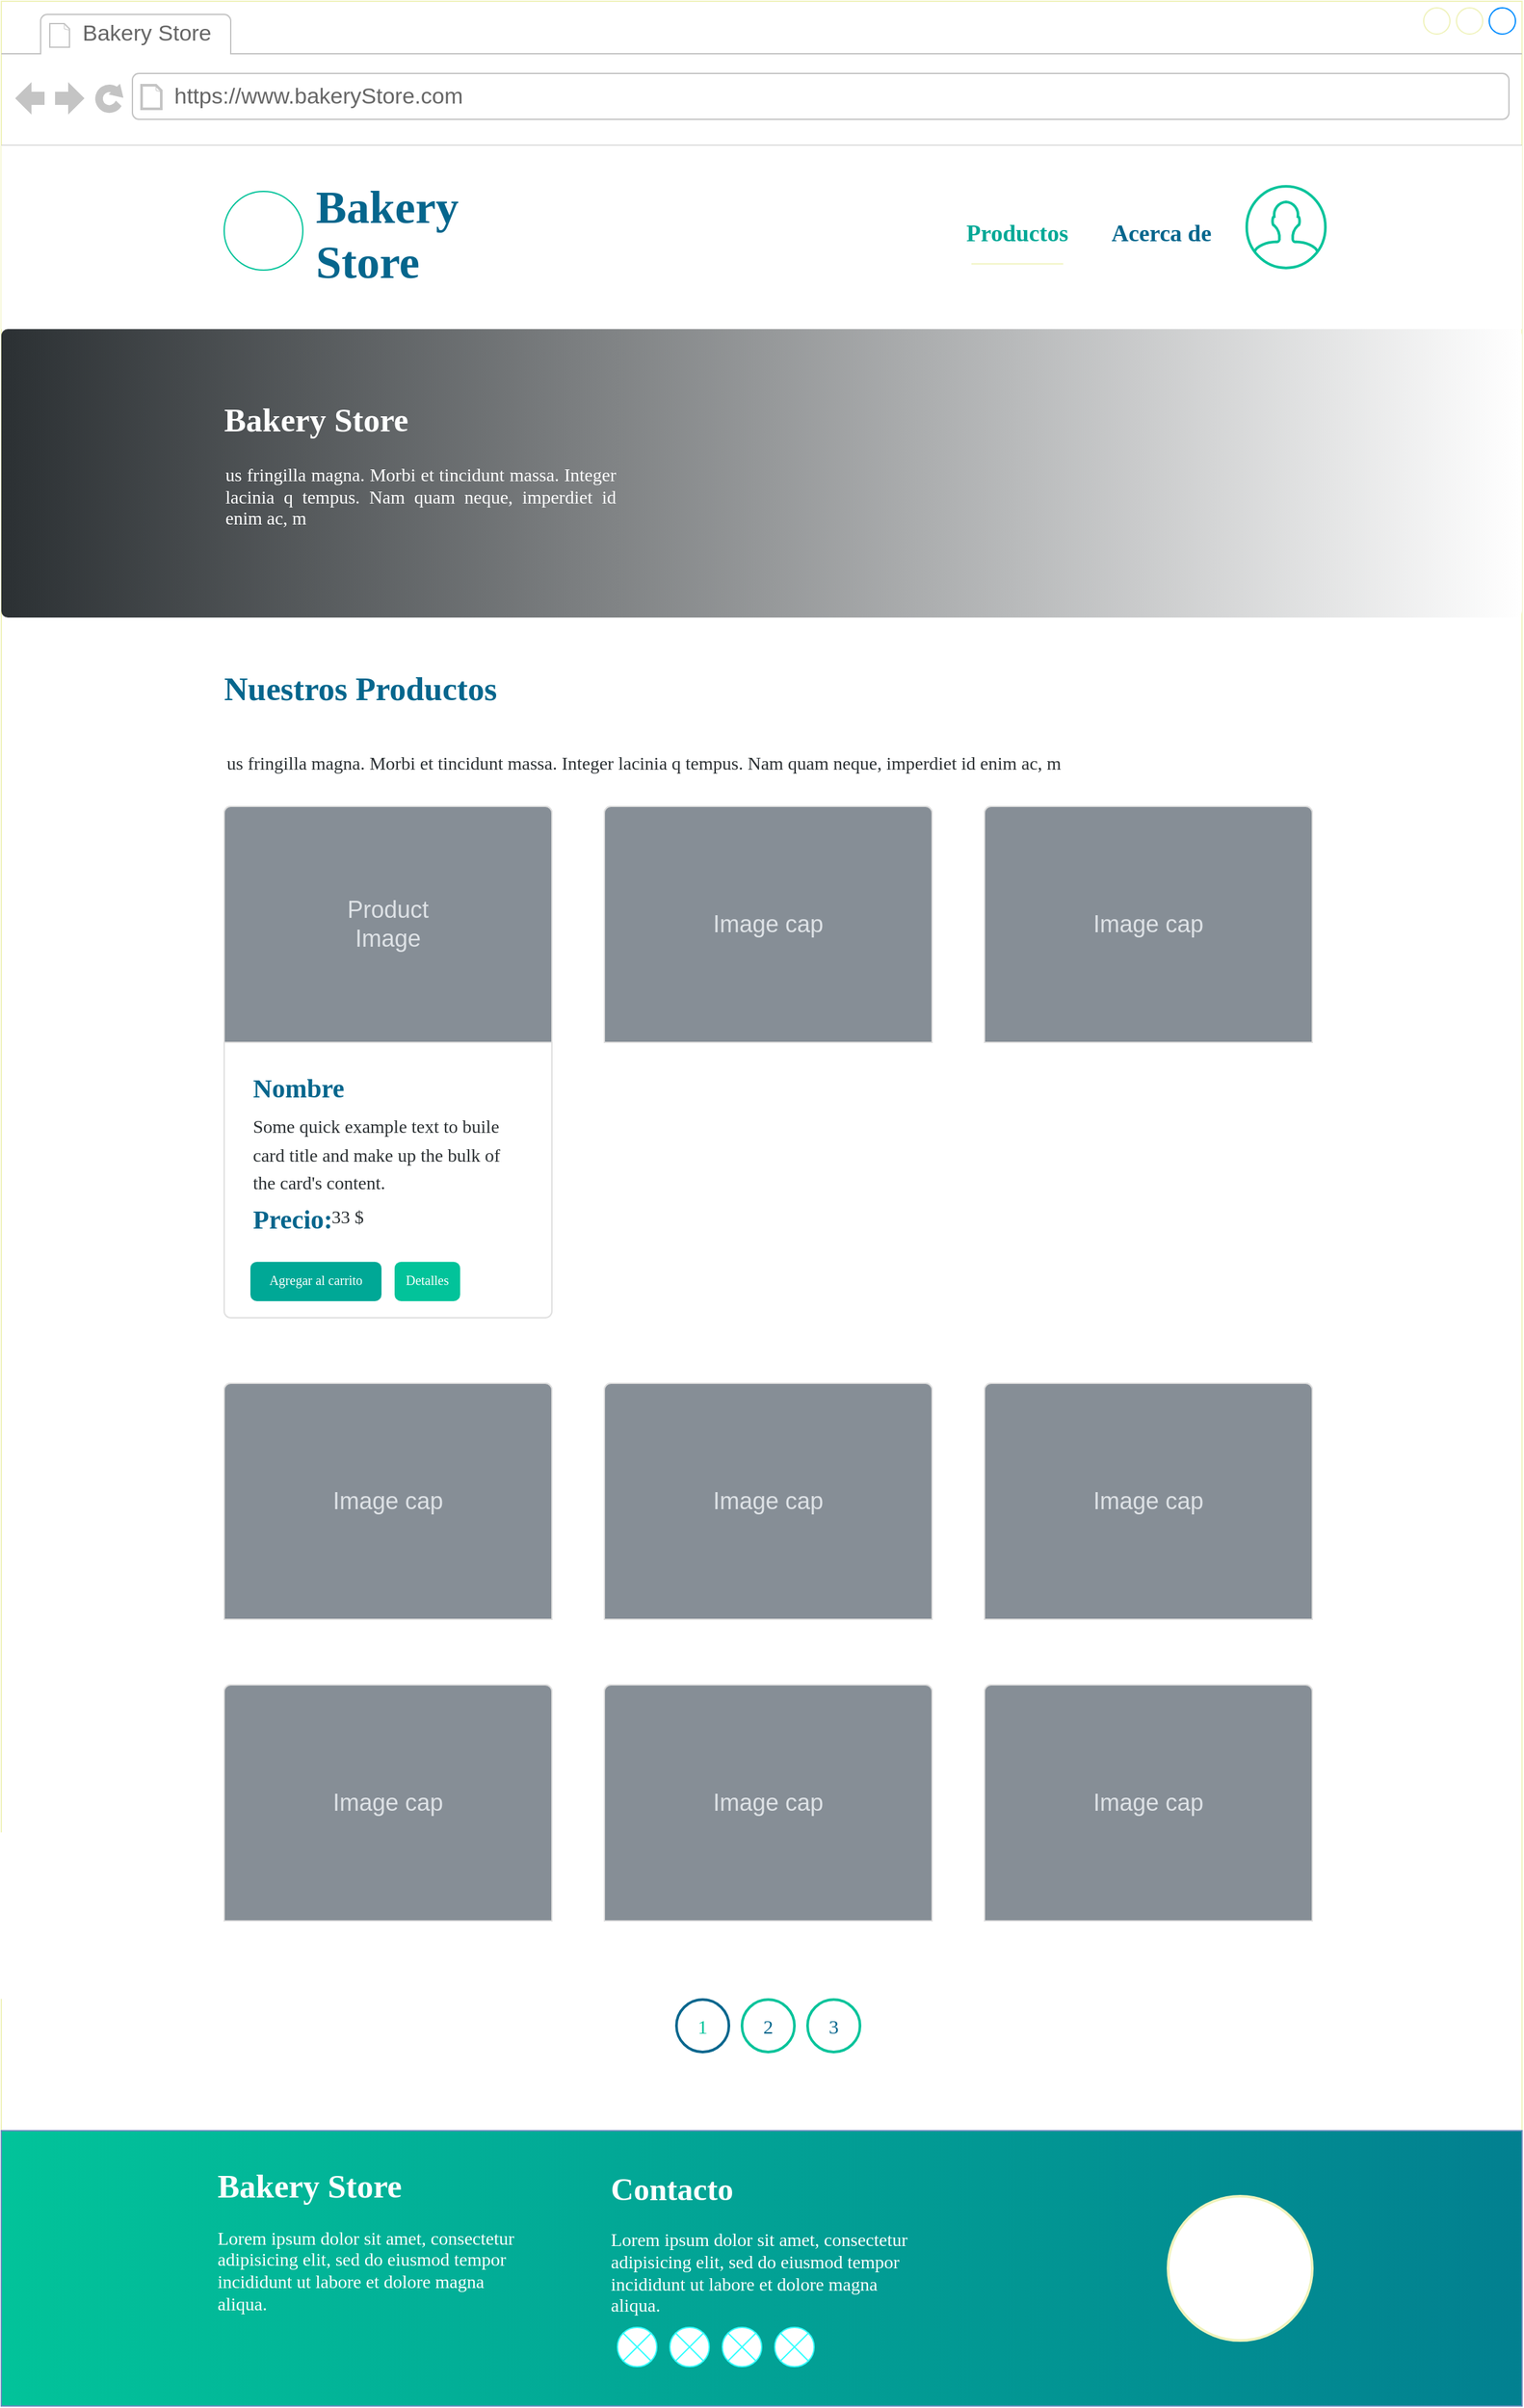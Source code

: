 <mxfile version="12.9.13" type="device" pages="5"><diagram id="JHUfWopb2n-e7SU1ZTzq" name="Page-1"><mxGraphModel dx="8038" dy="4339" grid="1" gridSize="10" guides="1" tooltips="1" connect="1" arrows="1" fold="1" page="1" pageScale="1" pageWidth="1654" pageHeight="1169" math="0" shadow="0" extFonts="Dancing Script^https://fonts.googleapis.com/css?family=Dancing+Script|Raleway^https://fonts.googleapis.com/css?family=Raleway"><root><mxCell id="0"/><mxCell id="1" parent="0"/><mxCell id="-yvruIZ4IMFruuf0tMBg-1" value="" style="strokeWidth=1;shadow=0;dashed=0;align=center;html=1;shape=mxgraph.mockup.containers.browserWindow;rSize=0;strokeColor2=#008cff;strokeColor3=#c4c4c4;mainText=,;recursiveResize=0;strokeColor=#F0F3BD;" parent="1" vertex="1"><mxGeometry x="-6450" y="-3430" width="1160" height="1830" as="geometry"/></mxCell><mxCell id="-yvruIZ4IMFruuf0tMBg-2" value="Bakery Store" style="strokeWidth=1;shadow=0;dashed=0;align=center;html=1;shape=mxgraph.mockup.containers.anchor;fontSize=17;fontColor=#666666;align=left;" parent="-yvruIZ4IMFruuf0tMBg-1" vertex="1"><mxGeometry x="60" y="12" width="110" height="26" as="geometry"/></mxCell><mxCell id="-yvruIZ4IMFruuf0tMBg-3" value="https://www.bakeryStore.com" style="strokeWidth=1;shadow=0;dashed=0;align=center;html=1;shape=mxgraph.mockup.containers.anchor;rSize=0;fontSize=17;fontColor=#666666;align=left;" parent="-yvruIZ4IMFruuf0tMBg-1" vertex="1"><mxGeometry x="130" y="60" width="250" height="26" as="geometry"/></mxCell><mxCell id="-yvruIZ4IMFruuf0tMBg-4" value="" style="html=1;shadow=0;dashed=0;fontSize=16;align=left;spacing=15;labelBackgroundColor=#2DB0A7;fillColor=#FFFFFF;strokeColor=none;fontColor=#ffffff;gradientColor=none;gradientDirection=north;" parent="-yvruIZ4IMFruuf0tMBg-1" vertex="1"><mxGeometry y="110" width="1160" height="140" as="geometry"/></mxCell><mxCell id="-yvruIZ4IMFruuf0tMBg-5" value="Productos" style="fillColor=none;strokeColor=none;fontSize=18;fontColor=#00A896;align=center;fontFamily=Raleway;FType=g;fontStyle=1;labelBorderColor=none;shadow=0;rounded=0;" parent="-yvruIZ4IMFruuf0tMBg-4" vertex="1"><mxGeometry width="110" height="40" relative="1" as="geometry"><mxPoint x="720" y="45" as="offset"/></mxGeometry></mxCell><mxCell id="-yvruIZ4IMFruuf0tMBg-8" value="Bakery&#10;Store" style="fillColor=none;strokeColor=none;fontSize=35;fontColor=#05668D;align=left;fontStyle=1;fontFamily=Dancing Script;FType=g;verticalAlign=top;spacing=0;" parent="-yvruIZ4IMFruuf0tMBg-4" vertex="1"><mxGeometry width="90" height="90" relative="1" as="geometry"><mxPoint x="240" y="20" as="offset"/></mxGeometry></mxCell><mxCell id="-yvruIZ4IMFruuf0tMBg-177" value="" style="ellipse;whiteSpace=wrap;html=1;aspect=fixed;labelBackgroundColor=#2DB0A7;fontSize=30;align=left;strokeColor=#02C39A;" parent="-yvruIZ4IMFruuf0tMBg-4" vertex="1"><mxGeometry x="170" y="35" width="60" height="60" as="geometry"/></mxCell><mxCell id="-yvruIZ4IMFruuf0tMBg-179" value="Acerca de" style="fillColor=none;strokeColor=none;fontSize=18;fontColor=#05668D;align=center;fontFamily=Raleway;FType=g;fontStyle=1" parent="-yvruIZ4IMFruuf0tMBg-4" vertex="1"><mxGeometry width="110" height="40" relative="1" as="geometry"><mxPoint x="830" y="45" as="offset"/></mxGeometry></mxCell><mxCell id="-yvruIZ4IMFruuf0tMBg-180" value="" style="html=1;verticalLabelPosition=bottom;align=center;labelBackgroundColor=#ffffff;verticalAlign=top;strokeWidth=2;shadow=0;dashed=0;shape=mxgraph.ios7.icons.user;fontSize=18;strokeColor=#02C39A;" parent="-yvruIZ4IMFruuf0tMBg-4" vertex="1"><mxGeometry x="950" y="31.12" width="60" height="62.22" as="geometry"/></mxCell><mxCell id="-yvruIZ4IMFruuf0tMBg-181" value="" style="endArrow=none;html=1;fontSize=18;fontColor=#6F6D4E;strokeColor=#F0F3BD;" parent="-yvruIZ4IMFruuf0tMBg-4" edge="1"><mxGeometry width="50" height="50" relative="1" as="geometry"><mxPoint x="740" y="90.222" as="sourcePoint"/><mxPoint x="810" y="90.222" as="targetPoint"/></mxGeometry></mxCell><mxCell id="-yvruIZ4IMFruuf0tMBg-183" value="" style="html=1;shadow=0;dashed=0;shape=mxgraph.bootstrap.rrect;rSize=5;strokeColor=none;html=1;whiteSpace=wrap;fillColor=#2B3033;align=left;spacing=15;fontSize=14;verticalAlign=top;spacingTop=40;rounded=0;labelBackgroundColor=none;noLabel=1;gradientColor=#ffffff;gradientDirection=east;" parent="-yvruIZ4IMFruuf0tMBg-1" vertex="1"><mxGeometry y="250" width="1160" height="220" as="geometry"/></mxCell><mxCell id="-yvruIZ4IMFruuf0tMBg-184" value="Bakery Store" style="fillColor=none;strokeColor=none;fontSize=25;fontColor=#ffffff;align=left;fontStyle=1;fontFamily=Dancing Script;FType=g;verticalAlign=top;spacing=0;" parent="-yvruIZ4IMFruuf0tMBg-1" vertex="1"><mxGeometry width="130" height="40" relative="1" as="geometry"><mxPoint x="170" y="299" as="offset"/></mxGeometry></mxCell><mxCell id="-yvruIZ4IMFruuf0tMBg-187" value="&lt;p style=&quot;margin: 0px 0px 15px ; padding: 0px ; text-align: justify ; font-size: 14px&quot;&gt;us fringilla magna. Morbi et tincidunt massa. Integer lacinia q&amp;nbsp;tempus. Nam quam neque, imperdiet id enim ac, m&lt;/p&gt;" style="text;html=1;strokeColor=none;fillColor=none;align=center;verticalAlign=middle;whiteSpace=wrap;rounded=0;shadow=0;labelBackgroundColor=none;fontFamily=Raleway;fontSize=18;fontColor=#FFFFFF;" parent="-yvruIZ4IMFruuf0tMBg-1" vertex="1"><mxGeometry x="170" y="351" width="300" height="70" as="geometry"/></mxCell><mxCell id="-yvruIZ4IMFruuf0tMBg-188" value="Nuestros Productos" style="fillColor=none;strokeColor=none;fontSize=25;fontColor=#05668D;align=left;fontStyle=1;fontFamily=Dancing Script;FType=g;verticalAlign=top;spacing=0;" parent="-yvruIZ4IMFruuf0tMBg-1" vertex="1"><mxGeometry width="180" height="40" relative="1" as="geometry"><mxPoint x="170" y="504" as="offset"/></mxGeometry></mxCell><mxCell id="-yvruIZ4IMFruuf0tMBg-189" value="" style="html=1;shadow=0;dashed=0;shape=mxgraph.bootstrap.rrect;rSize=5;strokeColor=#DFDFDF;html=1;whiteSpace=wrap;fillColor=#ffffff;fontColor=#000000;verticalAlign=bottom;align=left;spacing=20;spacingBottom=50;fontSize=14;rounded=0;labelBackgroundColor=none;" parent="-yvruIZ4IMFruuf0tMBg-1" vertex="1"><mxGeometry x="170" y="614" width="250" height="390" as="geometry"/></mxCell><mxCell id="-yvruIZ4IMFruuf0tMBg-190" value="Product&lt;br&gt;Image" style="html=1;shadow=0;dashed=0;shape=mxgraph.bootstrap.topButton;rSize=5;perimeter=none;whiteSpace=wrap;fillColor=#868E96;strokeColor=#DFDFDF;fontColor=#DEE2E6;resizeWidth=1;fontSize=18;" parent="-yvruIZ4IMFruuf0tMBg-189" vertex="1"><mxGeometry width="250" height="180" relative="1" as="geometry"/></mxCell><mxCell id="-yvruIZ4IMFruuf0tMBg-191" value="" style="html=1;shadow=0;dashed=0;shape=mxgraph.bootstrap.rrect;rSize=5;perimeter=none;whiteSpace=wrap;fillColor=#00A896;strokeColor=none;fontColor=#ffffff;resizeWidth=1;fontSize=14;align=center;" parent="-yvruIZ4IMFruuf0tMBg-189" vertex="1"><mxGeometry y="1" width="100" height="30" relative="1" as="geometry"><mxPoint x="20" y="-42.67" as="offset"/></mxGeometry></mxCell><mxCell id="-yvruIZ4IMFruuf0tMBg-192" value="&lt;font style=&quot;font-size: 10px&quot; color=&quot;#ffffff&quot;&gt;Agregar al carrito&lt;/font&gt;" style="text;html=1;align=center;verticalAlign=middle;whiteSpace=wrap;rounded=0;shadow=0;labelBackgroundColor=none;fontFamily=Raleway;fontSize=18;fillColor=none;" parent="-yvruIZ4IMFruuf0tMBg-189" vertex="1"><mxGeometry x="20" y="347.966" width="100" height="22.286" as="geometry"/></mxCell><mxCell id="-yvruIZ4IMFruuf0tMBg-193" value="" style="html=1;shadow=0;dashed=0;shape=mxgraph.bootstrap.rrect;rSize=5;perimeter=none;whiteSpace=wrap;fillColor=#02C39A;strokeColor=none;fontColor=#ffffff;resizeWidth=1;fontSize=14;align=center;" parent="-yvruIZ4IMFruuf0tMBg-189" vertex="1"><mxGeometry y="1" width="50" height="30" relative="1" as="geometry"><mxPoint x="130" y="-42.67" as="offset"/></mxGeometry></mxCell><mxCell id="-yvruIZ4IMFruuf0tMBg-194" value="&lt;font style=&quot;font-size: 10px&quot; color=&quot;#ffffff&quot;&gt;Detalles&lt;/font&gt;" style="text;html=1;strokeColor=none;fillColor=none;align=center;verticalAlign=middle;whiteSpace=wrap;rounded=0;shadow=0;labelBackgroundColor=none;fontFamily=Raleway;fontSize=18;fontColor=#2b3033;" parent="-yvruIZ4IMFruuf0tMBg-189" vertex="1"><mxGeometry x="130" y="347.966" width="50" height="22.286" as="geometry"/></mxCell><mxCell id="-yvruIZ4IMFruuf0tMBg-196" value="&lt;font face=&quot;Dancing Script&quot; size=&quot;1&quot; color=&quot;#05668d&quot;&gt;&lt;b style=&quot;font-size: 20px&quot;&gt;Nombre&lt;/b&gt;&lt;/font&gt;" style="text;html=1;strokeColor=none;fillColor=none;align=left;verticalAlign=middle;whiteSpace=wrap;rounded=0;shadow=0;labelBackgroundColor=none;fontFamily=Raleway;fontSize=18;fontColor=#2b3033;" parent="-yvruIZ4IMFruuf0tMBg-189" vertex="1"><mxGeometry x="20" y="200.002" width="70" height="30.0" as="geometry"/></mxCell><mxCell id="-yvruIZ4IMFruuf0tMBg-197" value="&lt;span style=&quot;font-size: 14px&quot;&gt;Some quick example text to buile card title and make up the bulk of the card's content.&lt;/span&gt;" style="text;html=1;strokeColor=none;fillColor=none;align=left;verticalAlign=middle;whiteSpace=wrap;rounded=0;shadow=0;labelBackgroundColor=none;fontFamily=Raleway;fontSize=18;fontColor=#2b3033;" parent="-yvruIZ4IMFruuf0tMBg-189" vertex="1"><mxGeometry x="20" y="229.998" width="210" height="70" as="geometry"/></mxCell><mxCell id="-yvruIZ4IMFruuf0tMBg-198" value="&lt;font face=&quot;Dancing Script&quot; size=&quot;1&quot; color=&quot;#05668d&quot;&gt;&lt;b style=&quot;font-size: 20px&quot;&gt;Precio:&amp;nbsp;&lt;/b&gt;&lt;/font&gt;" style="text;html=1;strokeColor=none;fillColor=none;align=left;verticalAlign=middle;whiteSpace=wrap;rounded=0;shadow=0;labelBackgroundColor=none;fontFamily=Raleway;fontSize=18;fontColor=#2b3033;" parent="-yvruIZ4IMFruuf0tMBg-189" vertex="1"><mxGeometry x="20" y="299.995" width="60" height="30.0" as="geometry"/></mxCell><mxCell id="-yvruIZ4IMFruuf0tMBg-199" value="&lt;span style=&quot;font-size: 14px&quot;&gt;33 $&lt;/span&gt;" style="text;html=1;strokeColor=none;fillColor=none;align=left;verticalAlign=middle;whiteSpace=wrap;rounded=0;shadow=0;labelBackgroundColor=none;fontFamily=Raleway;fontSize=18;fontColor=#2b3033;" parent="-yvruIZ4IMFruuf0tMBg-189" vertex="1"><mxGeometry x="80" y="299.995" width="40" height="25.0" as="geometry"/></mxCell><mxCell id="-yvruIZ4IMFruuf0tMBg-200" value="" style="html=1;shadow=0;dashed=0;shape=mxgraph.bootstrap.rrect;rSize=5;strokeColor=#DFDFDF;html=1;whiteSpace=wrap;fillColor=#ffffff;fontColor=#000000;verticalAlign=bottom;align=left;spacing=20;fontSize=14;rounded=0;labelBackgroundColor=none;" parent="-yvruIZ4IMFruuf0tMBg-1" vertex="1"><mxGeometry x="460" y="614" width="250" height="180" as="geometry"/></mxCell><mxCell id="-yvruIZ4IMFruuf0tMBg-201" value="Image cap" style="html=1;shadow=0;dashed=0;shape=mxgraph.bootstrap.topButton;rSize=5;perimeter=none;whiteSpace=wrap;fillColor=#868E96;strokeColor=#DFDFDF;fontColor=#DEE2E6;resizeWidth=1;fontSize=18;" parent="-yvruIZ4IMFruuf0tMBg-200" vertex="1"><mxGeometry width="250" height="180" relative="1" as="geometry"/></mxCell><mxCell id="-yvruIZ4IMFruuf0tMBg-202" value="" style="html=1;shadow=0;dashed=0;shape=mxgraph.bootstrap.rrect;rSize=5;strokeColor=#DFDFDF;html=1;whiteSpace=wrap;fillColor=#ffffff;fontColor=#000000;verticalAlign=bottom;align=left;spacing=20;fontSize=14;rounded=0;labelBackgroundColor=none;" parent="-yvruIZ4IMFruuf0tMBg-1" vertex="1"><mxGeometry x="750" y="614" width="250" height="180" as="geometry"/></mxCell><mxCell id="-yvruIZ4IMFruuf0tMBg-203" value="Image cap" style="html=1;shadow=0;dashed=0;shape=mxgraph.bootstrap.topButton;rSize=5;perimeter=none;whiteSpace=wrap;fillColor=#868E96;strokeColor=#DFDFDF;fontColor=#DEE2E6;resizeWidth=1;fontSize=18;" parent="-yvruIZ4IMFruuf0tMBg-202" vertex="1"><mxGeometry width="250" height="180" relative="1" as="geometry"/></mxCell><mxCell id="-yvruIZ4IMFruuf0tMBg-15" value="" style="group;labelBackgroundColor=#ffffff;fillColor=#02C39A;strokeColor=#6c8ebf;gradientColor=#028090;gradientDirection=east;" parent="-yvruIZ4IMFruuf0tMBg-1" vertex="1" connectable="0"><mxGeometry y="1624" width="1160" height="210" as="geometry"/></mxCell><mxCell id="-yvruIZ4IMFruuf0tMBg-19" value="&lt;h1&gt;&lt;font face=&quot;Raleway&quot;&gt;Contacto&lt;/font&gt;&lt;/h1&gt;&lt;p&gt;&lt;font face=&quot;Raleway&quot; style=&quot;font-size: 14px&quot;&gt;Lorem ipsum dolor sit amet, consectetur adipisicing elit, sed do eiusmod tempor incididunt ut labore et dolore magna aliqua.&lt;/font&gt;&lt;/p&gt;" style="text;html=1;strokeColor=none;fillColor=none;spacing=5;spacingTop=-20;whiteSpace=wrap;overflow=hidden;rounded=0;fontColor=#FFFFFF;" parent="-yvruIZ4IMFruuf0tMBg-15" vertex="1"><mxGeometry x="460" y="25" width="240" height="120" as="geometry"/></mxCell><mxCell id="-yvruIZ4IMFruuf0tMBg-20" value="" style="shape=sumEllipse;perimeter=ellipsePerimeter;whiteSpace=wrap;html=1;backgroundOutline=1;strokeColor=#33FFFF;" parent="-yvruIZ4IMFruuf0tMBg-15" vertex="1"><mxGeometry x="470" y="150" width="30" height="30" as="geometry"/></mxCell><mxCell id="-yvruIZ4IMFruuf0tMBg-21" value="" style="shape=sumEllipse;perimeter=ellipsePerimeter;whiteSpace=wrap;html=1;backgroundOutline=1;strokeColor=#33FFFF;" parent="-yvruIZ4IMFruuf0tMBg-15" vertex="1"><mxGeometry x="510" y="150" width="30" height="30" as="geometry"/></mxCell><mxCell id="-yvruIZ4IMFruuf0tMBg-22" value="" style="shape=sumEllipse;perimeter=ellipsePerimeter;whiteSpace=wrap;html=1;backgroundOutline=1;strokeColor=#33FFFF;" parent="-yvruIZ4IMFruuf0tMBg-15" vertex="1"><mxGeometry x="550" y="150" width="30" height="30" as="geometry"/></mxCell><mxCell id="-yvruIZ4IMFruuf0tMBg-23" value="" style="shape=sumEllipse;perimeter=ellipsePerimeter;whiteSpace=wrap;html=1;backgroundOutline=1;strokeColor=#33FFFF;" parent="-yvruIZ4IMFruuf0tMBg-15" vertex="1"><mxGeometry x="590" y="150" width="30" height="30" as="geometry"/></mxCell><mxCell id="-yvruIZ4IMFruuf0tMBg-25" value="&lt;h1 style=&quot;font-size: 25px&quot;&gt;&lt;font face=&quot;Dancing Script&quot; color=&quot;#ffffff&quot; style=&quot;font-size: 25px&quot;&gt;Bakery Store&lt;/font&gt;&lt;/h1&gt;&lt;p&gt;&lt;font face=&quot;Raleway&quot; style=&quot;font-size: 14px&quot; color=&quot;#ffffff&quot;&gt;Lorem ipsum dolor sit amet, consectetur adipisicing elit, sed do eiusmod tempor incididunt ut labore et dolore magna aliqua.&lt;/font&gt;&lt;/p&gt;" style="text;html=1;strokeColor=none;fillColor=none;spacing=5;spacingTop=-20;whiteSpace=wrap;overflow=hidden;rounded=0;" parent="-yvruIZ4IMFruuf0tMBg-15" vertex="1"><mxGeometry x="160" y="20" width="240" height="130" as="geometry"/></mxCell><mxCell id="6PyExwMu-uLQiqR12O87-12" value="" style="ellipse;whiteSpace=wrap;html=1;aspect=fixed;labelBackgroundColor=#ffffff;strokeColor=#F0F3BD;strokeWidth=2;fillColor=#FFFFFF;gradientColor=none;fontColor=#FFFFFF;" parent="-yvruIZ4IMFruuf0tMBg-15" vertex="1"><mxGeometry x="890" y="50" width="110" height="110" as="geometry"/></mxCell><mxCell id="-yvruIZ4IMFruuf0tMBg-204" value="" style="html=1;shadow=0;dashed=0;shape=mxgraph.bootstrap.rrect;rSize=5;strokeColor=#DFDFDF;html=1;whiteSpace=wrap;fillColor=#ffffff;fontColor=#000000;verticalAlign=bottom;align=left;spacing=20;fontSize=14;rounded=0;labelBackgroundColor=none;" parent="-yvruIZ4IMFruuf0tMBg-1" vertex="1"><mxGeometry x="170" y="1054" width="250" height="180" as="geometry"/></mxCell><mxCell id="-yvruIZ4IMFruuf0tMBg-205" value="Image cap" style="html=1;shadow=0;dashed=0;shape=mxgraph.bootstrap.topButton;rSize=5;perimeter=none;whiteSpace=wrap;fillColor=#868E96;strokeColor=#DFDFDF;fontColor=#DEE2E6;resizeWidth=1;fontSize=18;" parent="-yvruIZ4IMFruuf0tMBg-204" vertex="1"><mxGeometry width="250" height="180" relative="1" as="geometry"/></mxCell><mxCell id="-yvruIZ4IMFruuf0tMBg-206" value="" style="html=1;shadow=0;dashed=0;shape=mxgraph.bootstrap.rrect;rSize=5;strokeColor=#DFDFDF;html=1;whiteSpace=wrap;fillColor=#ffffff;fontColor=#000000;verticalAlign=bottom;align=left;spacing=20;fontSize=14;rounded=0;labelBackgroundColor=none;" parent="-yvruIZ4IMFruuf0tMBg-1" vertex="1"><mxGeometry x="460" y="1054" width="250" height="180" as="geometry"/></mxCell><mxCell id="-yvruIZ4IMFruuf0tMBg-207" value="Image cap" style="html=1;shadow=0;dashed=0;shape=mxgraph.bootstrap.topButton;rSize=5;perimeter=none;whiteSpace=wrap;fillColor=#868E96;strokeColor=#DFDFDF;fontColor=#DEE2E6;resizeWidth=1;fontSize=18;" parent="-yvruIZ4IMFruuf0tMBg-206" vertex="1"><mxGeometry width="250" height="180" relative="1" as="geometry"/></mxCell><mxCell id="-yvruIZ4IMFruuf0tMBg-208" value="" style="html=1;shadow=0;dashed=0;shape=mxgraph.bootstrap.rrect;rSize=5;strokeColor=#DFDFDF;html=1;whiteSpace=wrap;fillColor=#ffffff;fontColor=#000000;verticalAlign=bottom;align=left;spacing=20;fontSize=14;rounded=0;labelBackgroundColor=none;" parent="-yvruIZ4IMFruuf0tMBg-1" vertex="1"><mxGeometry x="750" y="1054" width="250" height="180" as="geometry"/></mxCell><mxCell id="-yvruIZ4IMFruuf0tMBg-209" value="Image cap" style="html=1;shadow=0;dashed=0;shape=mxgraph.bootstrap.topButton;rSize=5;perimeter=none;whiteSpace=wrap;fillColor=#868E96;strokeColor=#DFDFDF;fontColor=#DEE2E6;resizeWidth=1;fontSize=18;" parent="-yvruIZ4IMFruuf0tMBg-208" vertex="1"><mxGeometry width="250" height="180" relative="1" as="geometry"/></mxCell><mxCell id="-yvruIZ4IMFruuf0tMBg-210" value="" style="html=1;shadow=0;dashed=0;shape=mxgraph.bootstrap.rrect;rSize=5;strokeColor=#DFDFDF;html=1;whiteSpace=wrap;fillColor=#ffffff;fontColor=#000000;verticalAlign=bottom;align=left;spacing=20;fontSize=14;rounded=0;labelBackgroundColor=none;" parent="-yvruIZ4IMFruuf0tMBg-1" vertex="1"><mxGeometry x="170" y="1284" width="250" height="180" as="geometry"/></mxCell><mxCell id="-yvruIZ4IMFruuf0tMBg-211" value="Image cap" style="html=1;shadow=0;dashed=0;shape=mxgraph.bootstrap.topButton;rSize=5;perimeter=none;whiteSpace=wrap;fillColor=#868E96;strokeColor=#DFDFDF;fontColor=#DEE2E6;resizeWidth=1;fontSize=18;" parent="-yvruIZ4IMFruuf0tMBg-210" vertex="1"><mxGeometry width="250" height="180" relative="1" as="geometry"/></mxCell><mxCell id="-yvruIZ4IMFruuf0tMBg-212" value="" style="html=1;shadow=0;dashed=0;shape=mxgraph.bootstrap.rrect;rSize=5;strokeColor=#DFDFDF;html=1;whiteSpace=wrap;fillColor=#ffffff;fontColor=#000000;verticalAlign=bottom;align=left;spacing=20;fontSize=14;rounded=0;labelBackgroundColor=none;" parent="-yvruIZ4IMFruuf0tMBg-1" vertex="1"><mxGeometry x="460" y="1284" width="250" height="180" as="geometry"/></mxCell><mxCell id="-yvruIZ4IMFruuf0tMBg-213" value="Image cap" style="html=1;shadow=0;dashed=0;shape=mxgraph.bootstrap.topButton;rSize=5;perimeter=none;whiteSpace=wrap;fillColor=#868E96;strokeColor=#DFDFDF;fontColor=#DEE2E6;resizeWidth=1;fontSize=18;" parent="-yvruIZ4IMFruuf0tMBg-212" vertex="1"><mxGeometry width="250" height="180" relative="1" as="geometry"/></mxCell><mxCell id="-yvruIZ4IMFruuf0tMBg-214" value="" style="html=1;shadow=0;dashed=0;shape=mxgraph.bootstrap.rrect;rSize=5;strokeColor=#DFDFDF;html=1;whiteSpace=wrap;fillColor=#ffffff;fontColor=#000000;verticalAlign=bottom;align=left;spacing=20;fontSize=14;rounded=0;labelBackgroundColor=none;" parent="-yvruIZ4IMFruuf0tMBg-1" vertex="1"><mxGeometry x="750" y="1284" width="250" height="180" as="geometry"/></mxCell><mxCell id="-yvruIZ4IMFruuf0tMBg-215" value="Image cap" style="html=1;shadow=0;dashed=0;shape=mxgraph.bootstrap.topButton;rSize=5;perimeter=none;whiteSpace=wrap;fillColor=#868E96;strokeColor=#DFDFDF;fontColor=#DEE2E6;resizeWidth=1;fontSize=18;" parent="-yvruIZ4IMFruuf0tMBg-214" vertex="1"><mxGeometry width="250" height="180" relative="1" as="geometry"/></mxCell><mxCell id="-yvruIZ4IMFruuf0tMBg-216" value="&lt;p style=&quot;margin: 0px 0px 15px; padding: 0px; font-size: 14px;&quot;&gt;&lt;font color=&quot;#2b3033&quot;&gt;us fringilla magna. Morbi et tincidunt massa. Integer lacinia q&amp;nbsp;tempus. Nam quam neque, imperdiet id enim ac, m&lt;/font&gt;&lt;/p&gt;" style="text;html=1;strokeColor=none;fillColor=none;align=left;verticalAlign=middle;whiteSpace=wrap;rounded=0;shadow=0;labelBackgroundColor=none;fontFamily=Raleway;fontSize=18;fontColor=#FFFFFF;" parent="-yvruIZ4IMFruuf0tMBg-1" vertex="1"><mxGeometry x="170" y="554" width="830" height="70" as="geometry"/></mxCell><mxCell id="6PyExwMu-uLQiqR12O87-11" value="" style="group" parent="-yvruIZ4IMFruuf0tMBg-1" vertex="1" connectable="0"><mxGeometry x="515" y="1524" width="140" height="40" as="geometry"/></mxCell><mxCell id="6PyExwMu-uLQiqR12O87-5" value="" style="ellipse;whiteSpace=wrap;html=1;aspect=fixed;labelBackgroundColor=none;strokeWidth=2;strokeColor=#05668D;" parent="6PyExwMu-uLQiqR12O87-11" vertex="1"><mxGeometry width="40" height="40" as="geometry"/></mxCell><mxCell id="6PyExwMu-uLQiqR12O87-6" value="&lt;font face=&quot;Raleway&quot; style=&quot;font-size: 15px&quot; color=&quot;#02c39a&quot;&gt;1&lt;/font&gt;" style="text;html=1;strokeColor=none;fillColor=none;align=center;verticalAlign=middle;whiteSpace=wrap;rounded=0;labelBackgroundColor=none;fontColor=#FFFFFF;" parent="6PyExwMu-uLQiqR12O87-11" vertex="1"><mxGeometry width="40" height="40" as="geometry"/></mxCell><mxCell id="6PyExwMu-uLQiqR12O87-7" value="" style="ellipse;whiteSpace=wrap;html=1;aspect=fixed;labelBackgroundColor=none;strokeWidth=2;strokeColor=#02C39A;" parent="6PyExwMu-uLQiqR12O87-11" vertex="1"><mxGeometry x="50" width="40" height="40" as="geometry"/></mxCell><mxCell id="6PyExwMu-uLQiqR12O87-8" value="&lt;font face=&quot;Raleway&quot; style=&quot;font-size: 15px&quot; color=&quot;#05668d&quot;&gt;2&lt;/font&gt;" style="text;html=1;strokeColor=none;fillColor=none;align=center;verticalAlign=middle;whiteSpace=wrap;rounded=0;labelBackgroundColor=none;fontColor=#FFFFFF;" parent="6PyExwMu-uLQiqR12O87-11" vertex="1"><mxGeometry x="50" width="40" height="40" as="geometry"/></mxCell><mxCell id="6PyExwMu-uLQiqR12O87-9" value="" style="ellipse;whiteSpace=wrap;html=1;aspect=fixed;labelBackgroundColor=none;strokeWidth=2;strokeColor=#02C39A;" parent="6PyExwMu-uLQiqR12O87-11" vertex="1"><mxGeometry x="100" width="40" height="40" as="geometry"/></mxCell><mxCell id="6PyExwMu-uLQiqR12O87-10" value="&lt;font face=&quot;Raleway&quot; style=&quot;font-size: 15px&quot; color=&quot;#05668d&quot;&gt;3&lt;/font&gt;" style="text;html=1;strokeColor=none;fillColor=none;align=center;verticalAlign=middle;whiteSpace=wrap;rounded=0;labelBackgroundColor=none;fontColor=#FFFFFF;" parent="6PyExwMu-uLQiqR12O87-11" vertex="1"><mxGeometry x="100" width="40" height="40" as="geometry"/></mxCell></root></mxGraphModel></diagram><diagram id="1UA30-htZKj70-dAYL-Z" name="Page-2"><mxGraphModel dx="8038" dy="5508" grid="1" gridSize="10" guides="1" tooltips="1" connect="1" arrows="1" fold="1" page="1" pageScale="1" pageWidth="1654" pageHeight="1169" math="0" shadow="0"><root><mxCell id="FtEUEqToDOI-DG9MXC5x-0"/><mxCell id="FtEUEqToDOI-DG9MXC5x-1" parent="FtEUEqToDOI-DG9MXC5x-0"/><mxCell id="WM_IKCvNfoZRgAHr6H0B-0" value="Bakery Store" style="fillColor=none;strokeColor=none;fontSize=14;fontColor=#ffffff;align=center;fontStyle=2" parent="FtEUEqToDOI-DG9MXC5x-1" vertex="1"><mxGeometry x="-6180" y="-4325" width="100" height="40" as="geometry"><mxPoint x="1710" y="25" as="offset"/></mxGeometry></mxCell><mxCell id="WM_IKCvNfoZRgAHr6H0B-1" value="" style="strokeWidth=1;shadow=0;dashed=0;align=center;html=1;shape=mxgraph.mockup.containers.browserWindow;rSize=0;strokeColor2=#008cff;strokeColor3=#c4c4c4;mainText=,;recursiveResize=0;" parent="FtEUEqToDOI-DG9MXC5x-1" vertex="1"><mxGeometry x="-6402" y="-4450" width="1160" height="1810" as="geometry"/></mxCell><mxCell id="WM_IKCvNfoZRgAHr6H0B-2" value="Bakery Store" style="strokeWidth=1;shadow=0;dashed=0;align=center;html=1;shape=mxgraph.mockup.containers.anchor;fontSize=17;fontColor=#666666;align=left;" parent="WM_IKCvNfoZRgAHr6H0B-1" vertex="1"><mxGeometry x="60" y="12" width="110" height="26" as="geometry"/></mxCell><mxCell id="WM_IKCvNfoZRgAHr6H0B-3" value="https://www.bakeryStore.com" style="strokeWidth=1;shadow=0;dashed=0;align=center;html=1;shape=mxgraph.mockup.containers.anchor;rSize=0;fontSize=17;fontColor=#666666;align=left;" parent="WM_IKCvNfoZRgAHr6H0B-1" vertex="1"><mxGeometry x="130" y="60" width="250" height="26" as="geometry"/></mxCell><mxCell id="WM_IKCvNfoZRgAHr6H0B-4" value="" style="html=1;shadow=0;dashed=0;fontSize=16;align=left;spacing=15;labelBackgroundColor=#2DB0A7;fillColor=#59c3bb;strokeColor=none;fontColor=#ffffff;gradientColor=none;" parent="WM_IKCvNfoZRgAHr6H0B-1" vertex="1"><mxGeometry y="110" width="1160" height="90" as="geometry"/></mxCell><mxCell id="WM_IKCvNfoZRgAHr6H0B-5" value="Productos" style="fillColor=none;strokeColor=none;fontSize=18;fontColor=#ffffff;align=center;fontFamily=Raleway;FType=g;fontStyle=1;labelBorderColor=none;shadow=0;rounded=0;" parent="WM_IKCvNfoZRgAHr6H0B-4" vertex="1"><mxGeometry width="110" height="40" relative="1" as="geometry"><mxPoint x="720" y="25" as="offset"/></mxGeometry></mxCell><mxCell id="WM_IKCvNfoZRgAHr6H0B-6" value="Bakery Store" style="fillColor=none;strokeColor=none;fontSize=14;fontColor=#ffffff;align=center;fontStyle=2" parent="WM_IKCvNfoZRgAHr6H0B-4" vertex="1"><mxGeometry width="100" height="40" relative="1" as="geometry"><mxPoint x="1710" y="25" as="offset"/></mxGeometry></mxCell><mxCell id="WM_IKCvNfoZRgAHr6H0B-7" value="Bakery&#10;Store" style="fillColor=none;strokeColor=none;fontSize=25;fontColor=#ffffff;align=left;fontStyle=1;fontFamily=Dancing Script;FType=g;verticalAlign=top;spacing=0;" parent="WM_IKCvNfoZRgAHr6H0B-4" vertex="1"><mxGeometry width="80" height="70" relative="1" as="geometry"><mxPoint x="250" y="10" as="offset"/></mxGeometry></mxCell><mxCell id="WM_IKCvNfoZRgAHr6H0B-8" value="" style="ellipse;whiteSpace=wrap;html=1;aspect=fixed;labelBackgroundColor=#2DB0A7;fontSize=30;align=left;strokeColor=none;" parent="WM_IKCvNfoZRgAHr6H0B-4" vertex="1"><mxGeometry x="170" y="12.5" width="65" height="65" as="geometry"/></mxCell><mxCell id="WM_IKCvNfoZRgAHr6H0B-9" value="Acerca de" style="fillColor=none;strokeColor=none;fontSize=18;fontColor=#6F6D4E;align=center;fontFamily=Raleway;FType=g;fontStyle=1" parent="WM_IKCvNfoZRgAHr6H0B-4" vertex="1"><mxGeometry width="110" height="40" relative="1" as="geometry"><mxPoint x="830" y="25" as="offset"/></mxGeometry></mxCell><mxCell id="WM_IKCvNfoZRgAHr6H0B-10" value="" style="html=1;verticalLabelPosition=bottom;align=center;labelBackgroundColor=#ffffff;verticalAlign=top;strokeWidth=2;shadow=0;dashed=0;shape=mxgraph.ios7.icons.user;fontSize=18;strokeColor=#6F6D4E;" parent="WM_IKCvNfoZRgAHr6H0B-4" vertex="1"><mxGeometry x="950" y="20" width="50" height="50" as="geometry"/></mxCell><mxCell id="WM_IKCvNfoZRgAHr6H0B-11" value="" style="endArrow=none;html=1;fontSize=18;fontColor=#6F6D4E;strokeColor=#EB6EBA;" parent="WM_IKCvNfoZRgAHr6H0B-4" edge="1"><mxGeometry width="50" height="50" relative="1" as="geometry"><mxPoint x="740" y="58" as="sourcePoint"/><mxPoint x="810" y="58" as="targetPoint"/></mxGeometry></mxCell><mxCell id="WM_IKCvNfoZRgAHr6H0B-12" value="" style="html=1;shadow=0;dashed=0;shape=mxgraph.bootstrap.rrect;rSize=5;strokeColor=#23445d;html=1;whiteSpace=wrap;fillColor=#868E96;align=left;spacing=15;fontSize=14;verticalAlign=top;spacingTop=40;rounded=0;labelBackgroundColor=none;noLabel=1;" parent="WM_IKCvNfoZRgAHr6H0B-1" vertex="1"><mxGeometry y="200" width="1160" height="220" as="geometry"/></mxCell><mxCell id="WM_IKCvNfoZRgAHr6H0B-13" value="Bakery Store" style="fillColor=none;strokeColor=none;fontSize=25;fontColor=#ffffff;align=left;fontStyle=1;fontFamily=Dancing Script;FType=g;verticalAlign=top;spacing=0;" parent="WM_IKCvNfoZRgAHr6H0B-1" vertex="1"><mxGeometry width="130" height="40" relative="1" as="geometry"><mxPoint x="170" y="249" as="offset"/></mxGeometry></mxCell><mxCell id="WM_IKCvNfoZRgAHr6H0B-14" value="&lt;p style=&quot;margin: 0px 0px 15px ; padding: 0px ; text-align: justify ; font-size: 14px&quot;&gt;us fringilla magna. Morbi et tincidunt massa. Integer lacinia q&amp;nbsp;tempus. Nam quam neque, imperdiet id enim ac, m&lt;/p&gt;" style="text;html=1;strokeColor=none;fillColor=none;align=center;verticalAlign=middle;whiteSpace=wrap;rounded=0;shadow=0;labelBackgroundColor=none;fontFamily=Raleway;fontSize=18;fontColor=#FFFFFF;" parent="WM_IKCvNfoZRgAHr6H0B-1" vertex="1"><mxGeometry x="170" y="301" width="300" height="70" as="geometry"/></mxCell><mxCell id="WM_IKCvNfoZRgAHr6H0B-15" value="Nuestros Productos" style="fillColor=none;strokeColor=none;fontSize=25;fontColor=#2b3033;align=left;fontStyle=1;fontFamily=Dancing Script;FType=g;verticalAlign=top;spacing=0;" parent="WM_IKCvNfoZRgAHr6H0B-1" vertex="1"><mxGeometry width="180" height="40" relative="1" as="geometry"><mxPoint x="170" y="480" as="offset"/></mxGeometry></mxCell><mxCell id="WM_IKCvNfoZRgAHr6H0B-16" value="" style="html=1;shadow=0;dashed=0;shape=mxgraph.bootstrap.rrect;rSize=5;strokeColor=#DFDFDF;html=1;whiteSpace=wrap;fillColor=#ffffff;fontColor=#000000;verticalAlign=bottom;align=left;spacing=20;spacingBottom=50;fontSize=14;rounded=0;labelBackgroundColor=none;" parent="WM_IKCvNfoZRgAHr6H0B-1" vertex="1"><mxGeometry x="170" y="590" width="250" height="390" as="geometry"/></mxCell><mxCell id="WM_IKCvNfoZRgAHr6H0B-17" value="Product&lt;br&gt;Image" style="html=1;shadow=0;dashed=0;shape=mxgraph.bootstrap.topButton;rSize=5;perimeter=none;whiteSpace=wrap;fillColor=#868E96;strokeColor=#DFDFDF;fontColor=#DEE2E6;resizeWidth=1;fontSize=18;" parent="WM_IKCvNfoZRgAHr6H0B-16" vertex="1"><mxGeometry width="250" height="180" relative="1" as="geometry"/></mxCell><mxCell id="WM_IKCvNfoZRgAHr6H0B-18" value="" style="html=1;shadow=0;dashed=0;shape=mxgraph.bootstrap.rrect;rSize=5;perimeter=none;whiteSpace=wrap;fillColor=#59C3BB;strokeColor=none;fontColor=#ffffff;resizeWidth=1;fontSize=14;align=center;" parent="WM_IKCvNfoZRgAHr6H0B-16" vertex="1"><mxGeometry y="1" width="100" height="30" relative="1" as="geometry"><mxPoint x="20" y="-42.67" as="offset"/></mxGeometry></mxCell><mxCell id="WM_IKCvNfoZRgAHr6H0B-19" value="&lt;font style=&quot;font-size: 10px&quot; color=&quot;#ffffff&quot;&gt;Agregar al carrito&lt;/font&gt;" style="text;html=1;strokeColor=none;fillColor=none;align=center;verticalAlign=middle;whiteSpace=wrap;rounded=0;shadow=0;labelBackgroundColor=none;fontFamily=Raleway;fontSize=18;fontColor=#2b3033;" parent="WM_IKCvNfoZRgAHr6H0B-16" vertex="1"><mxGeometry x="20" y="347.966" width="100" height="22.286" as="geometry"/></mxCell><mxCell id="WM_IKCvNfoZRgAHr6H0B-20" value="" style="html=1;shadow=0;dashed=0;shape=mxgraph.bootstrap.rrect;rSize=5;perimeter=none;whiteSpace=wrap;fillColor=#EB6EBA;strokeColor=none;fontColor=#ffffff;resizeWidth=1;fontSize=14;align=center;" parent="WM_IKCvNfoZRgAHr6H0B-16" vertex="1"><mxGeometry y="1" width="50" height="30" relative="1" as="geometry"><mxPoint x="130" y="-42.67" as="offset"/></mxGeometry></mxCell><mxCell id="WM_IKCvNfoZRgAHr6H0B-21" value="&lt;font style=&quot;font-size: 10px&quot; color=&quot;#ffffff&quot;&gt;Detalles&lt;/font&gt;" style="text;html=1;strokeColor=none;fillColor=none;align=center;verticalAlign=middle;whiteSpace=wrap;rounded=0;shadow=0;labelBackgroundColor=none;fontFamily=Raleway;fontSize=18;fontColor=#2b3033;" parent="WM_IKCvNfoZRgAHr6H0B-16" vertex="1"><mxGeometry x="130" y="347.966" width="50" height="22.286" as="geometry"/></mxCell><mxCell id="WM_IKCvNfoZRgAHr6H0B-22" value="&lt;font face=&quot;Dancing Script&quot; color=&quot;#6f6d4e&quot; size=&quot;1&quot;&gt;&lt;b style=&quot;font-size: 20px&quot;&gt;Nombre&lt;/b&gt;&lt;/font&gt;" style="text;html=1;strokeColor=none;fillColor=none;align=left;verticalAlign=middle;whiteSpace=wrap;rounded=0;shadow=0;labelBackgroundColor=none;fontFamily=Raleway;fontSize=18;fontColor=#2b3033;" parent="WM_IKCvNfoZRgAHr6H0B-16" vertex="1"><mxGeometry x="20" y="200.002" width="70" height="30.0" as="geometry"/></mxCell><mxCell id="WM_IKCvNfoZRgAHr6H0B-23" value="&lt;span style=&quot;font-size: 14px&quot;&gt;Some quick example text to buile card title and make up the bulk of the card's content.&lt;/span&gt;" style="text;html=1;strokeColor=none;fillColor=none;align=left;verticalAlign=middle;whiteSpace=wrap;rounded=0;shadow=0;labelBackgroundColor=none;fontFamily=Raleway;fontSize=18;fontColor=#2b3033;" parent="WM_IKCvNfoZRgAHr6H0B-16" vertex="1"><mxGeometry x="20" y="229.998" width="210" height="70" as="geometry"/></mxCell><mxCell id="WM_IKCvNfoZRgAHr6H0B-24" value="&lt;font face=&quot;Dancing Script&quot; color=&quot;#6f6d4e&quot; size=&quot;1&quot;&gt;&lt;b style=&quot;font-size: 20px&quot;&gt;Precio:&amp;nbsp;&lt;/b&gt;&lt;/font&gt;" style="text;html=1;strokeColor=none;fillColor=none;align=left;verticalAlign=middle;whiteSpace=wrap;rounded=0;shadow=0;labelBackgroundColor=none;fontFamily=Raleway;fontSize=18;fontColor=#2b3033;" parent="WM_IKCvNfoZRgAHr6H0B-16" vertex="1"><mxGeometry x="20" y="299.995" width="60" height="30.0" as="geometry"/></mxCell><mxCell id="WM_IKCvNfoZRgAHr6H0B-25" value="&lt;span style=&quot;font-size: 14px&quot;&gt;33 $&lt;/span&gt;" style="text;html=1;strokeColor=none;fillColor=none;align=left;verticalAlign=middle;whiteSpace=wrap;rounded=0;shadow=0;labelBackgroundColor=none;fontFamily=Raleway;fontSize=18;fontColor=#2b3033;" parent="WM_IKCvNfoZRgAHr6H0B-16" vertex="1"><mxGeometry x="80" y="299.995" width="40" height="25.0" as="geometry"/></mxCell><mxCell id="WM_IKCvNfoZRgAHr6H0B-26" value="" style="html=1;shadow=0;dashed=0;shape=mxgraph.bootstrap.rrect;rSize=5;strokeColor=#DFDFDF;html=1;whiteSpace=wrap;fillColor=#ffffff;fontColor=#000000;verticalAlign=bottom;align=left;spacing=20;fontSize=14;rounded=0;labelBackgroundColor=none;" parent="WM_IKCvNfoZRgAHr6H0B-1" vertex="1"><mxGeometry x="460" y="590" width="250" height="180" as="geometry"/></mxCell><mxCell id="WM_IKCvNfoZRgAHr6H0B-27" value="Image cap" style="html=1;shadow=0;dashed=0;shape=mxgraph.bootstrap.topButton;rSize=5;perimeter=none;whiteSpace=wrap;fillColor=#868E96;strokeColor=#DFDFDF;fontColor=#DEE2E6;resizeWidth=1;fontSize=18;" parent="WM_IKCvNfoZRgAHr6H0B-26" vertex="1"><mxGeometry width="250" height="180" relative="1" as="geometry"/></mxCell><mxCell id="WM_IKCvNfoZRgAHr6H0B-28" value="" style="html=1;shadow=0;dashed=0;shape=mxgraph.bootstrap.rrect;rSize=5;strokeColor=#DFDFDF;html=1;whiteSpace=wrap;fillColor=#ffffff;fontColor=#000000;verticalAlign=bottom;align=left;spacing=20;fontSize=14;rounded=0;labelBackgroundColor=none;" parent="WM_IKCvNfoZRgAHr6H0B-1" vertex="1"><mxGeometry x="750" y="590" width="250" height="180" as="geometry"/></mxCell><mxCell id="WM_IKCvNfoZRgAHr6H0B-29" value="Image cap" style="html=1;shadow=0;dashed=0;shape=mxgraph.bootstrap.topButton;rSize=5;perimeter=none;whiteSpace=wrap;fillColor=#868E96;strokeColor=#DFDFDF;fontColor=#DEE2E6;resizeWidth=1;fontSize=18;" parent="WM_IKCvNfoZRgAHr6H0B-28" vertex="1"><mxGeometry width="250" height="180" relative="1" as="geometry"/></mxCell><mxCell id="WM_IKCvNfoZRgAHr6H0B-30" value="" style="group;labelBackgroundColor=#ffffff;fillColor=#EB6EBA;strokeColor=#6c8ebf;" parent="WM_IKCvNfoZRgAHr6H0B-1" vertex="1" connectable="0"><mxGeometry y="1600" width="1160" height="210" as="geometry"/></mxCell><mxCell id="WM_IKCvNfoZRgAHr6H0B-31" value="&lt;h1&gt;&lt;font face=&quot;Raleway&quot;&gt;Contacto&lt;/font&gt;&lt;/h1&gt;&lt;p&gt;&lt;font face=&quot;Raleway&quot; style=&quot;font-size: 14px&quot;&gt;Lorem ipsum dolor sit amet, consectetur adipisicing elit, sed do eiusmod tempor incididunt ut labore et dolore magna aliqua.&lt;/font&gt;&lt;/p&gt;" style="text;html=1;strokeColor=none;fillColor=none;spacing=5;spacingTop=-20;whiteSpace=wrap;overflow=hidden;rounded=0;fontColor=#FFFFFF;" parent="WM_IKCvNfoZRgAHr6H0B-30" vertex="1"><mxGeometry x="460" y="35" width="240" height="120" as="geometry"/></mxCell><mxCell id="WM_IKCvNfoZRgAHr6H0B-32" value="" style="shape=sumEllipse;perimeter=ellipsePerimeter;whiteSpace=wrap;html=1;backgroundOutline=1;strokeColor=#33FFFF;" parent="WM_IKCvNfoZRgAHr6H0B-30" vertex="1"><mxGeometry x="470" y="160" width="30" height="30" as="geometry"/></mxCell><mxCell id="WM_IKCvNfoZRgAHr6H0B-33" value="" style="shape=sumEllipse;perimeter=ellipsePerimeter;whiteSpace=wrap;html=1;backgroundOutline=1;strokeColor=#33FFFF;" parent="WM_IKCvNfoZRgAHr6H0B-30" vertex="1"><mxGeometry x="510" y="160" width="30" height="30" as="geometry"/></mxCell><mxCell id="WM_IKCvNfoZRgAHr6H0B-34" value="" style="shape=sumEllipse;perimeter=ellipsePerimeter;whiteSpace=wrap;html=1;backgroundOutline=1;strokeColor=#33FFFF;" parent="WM_IKCvNfoZRgAHr6H0B-30" vertex="1"><mxGeometry x="550" y="160" width="30" height="30" as="geometry"/></mxCell><mxCell id="WM_IKCvNfoZRgAHr6H0B-35" value="" style="shape=sumEllipse;perimeter=ellipsePerimeter;whiteSpace=wrap;html=1;backgroundOutline=1;strokeColor=#33FFFF;" parent="WM_IKCvNfoZRgAHr6H0B-30" vertex="1"><mxGeometry x="590" y="160" width="30" height="30" as="geometry"/></mxCell><mxCell id="WM_IKCvNfoZRgAHr6H0B-36" value="&lt;h1 style=&quot;font-size: 25px&quot;&gt;&lt;font face=&quot;Dancing Script&quot; color=&quot;#ffffff&quot; style=&quot;font-size: 25px&quot;&gt;Bakery Store&lt;/font&gt;&lt;/h1&gt;&lt;p&gt;&lt;font face=&quot;Raleway&quot; style=&quot;font-size: 14px&quot; color=&quot;#ffffff&quot;&gt;Lorem ipsum dolor sit amet, consectetur adipisicing elit, sed do eiusmod tempor incididunt ut labore et dolore magna aliqua.&lt;/font&gt;&lt;/p&gt;" style="text;html=1;strokeColor=none;fillColor=none;spacing=5;spacingTop=-20;whiteSpace=wrap;overflow=hidden;rounded=0;" parent="WM_IKCvNfoZRgAHr6H0B-30" vertex="1"><mxGeometry x="160" y="30" width="240" height="130" as="geometry"/></mxCell><mxCell id="WM_IKCvNfoZRgAHr6H0B-37" value="" style="ellipse;whiteSpace=wrap;html=1;aspect=fixed;labelBackgroundColor=#ffffff;strokeColor=#FFFFFF;strokeWidth=2;fillColor=#FFFFFF;gradientColor=none;fontColor=#FFFFFF;" parent="WM_IKCvNfoZRgAHr6H0B-30" vertex="1"><mxGeometry x="890" y="35" width="110" height="110" as="geometry"/></mxCell><mxCell id="WM_IKCvNfoZRgAHr6H0B-38" value="" style="html=1;shadow=0;dashed=0;shape=mxgraph.bootstrap.rrect;rSize=5;strokeColor=#DFDFDF;html=1;whiteSpace=wrap;fillColor=#ffffff;fontColor=#000000;verticalAlign=bottom;align=left;spacing=20;fontSize=14;rounded=0;labelBackgroundColor=none;" parent="WM_IKCvNfoZRgAHr6H0B-1" vertex="1"><mxGeometry x="170" y="1030" width="250" height="180" as="geometry"/></mxCell><mxCell id="WM_IKCvNfoZRgAHr6H0B-39" value="Image cap" style="html=1;shadow=0;dashed=0;shape=mxgraph.bootstrap.topButton;rSize=5;perimeter=none;whiteSpace=wrap;fillColor=#868E96;strokeColor=#DFDFDF;fontColor=#DEE2E6;resizeWidth=1;fontSize=18;" parent="WM_IKCvNfoZRgAHr6H0B-38" vertex="1"><mxGeometry width="250" height="180" relative="1" as="geometry"/></mxCell><mxCell id="WM_IKCvNfoZRgAHr6H0B-40" value="" style="html=1;shadow=0;dashed=0;shape=mxgraph.bootstrap.rrect;rSize=5;strokeColor=#DFDFDF;html=1;whiteSpace=wrap;fillColor=#ffffff;fontColor=#000000;verticalAlign=bottom;align=left;spacing=20;fontSize=14;rounded=0;labelBackgroundColor=none;" parent="WM_IKCvNfoZRgAHr6H0B-1" vertex="1"><mxGeometry x="460" y="1030" width="250" height="180" as="geometry"/></mxCell><mxCell id="WM_IKCvNfoZRgAHr6H0B-41" value="Image cap" style="html=1;shadow=0;dashed=0;shape=mxgraph.bootstrap.topButton;rSize=5;perimeter=none;whiteSpace=wrap;fillColor=#868E96;strokeColor=#DFDFDF;fontColor=#DEE2E6;resizeWidth=1;fontSize=18;" parent="WM_IKCvNfoZRgAHr6H0B-40" vertex="1"><mxGeometry width="250" height="180" relative="1" as="geometry"/></mxCell><mxCell id="WM_IKCvNfoZRgAHr6H0B-42" value="" style="html=1;shadow=0;dashed=0;shape=mxgraph.bootstrap.rrect;rSize=5;strokeColor=#DFDFDF;html=1;whiteSpace=wrap;fillColor=#ffffff;fontColor=#000000;verticalAlign=bottom;align=left;spacing=20;fontSize=14;rounded=0;labelBackgroundColor=none;" parent="WM_IKCvNfoZRgAHr6H0B-1" vertex="1"><mxGeometry x="750" y="1030" width="250" height="180" as="geometry"/></mxCell><mxCell id="WM_IKCvNfoZRgAHr6H0B-43" value="Image cap" style="html=1;shadow=0;dashed=0;shape=mxgraph.bootstrap.topButton;rSize=5;perimeter=none;whiteSpace=wrap;fillColor=#868E96;strokeColor=#DFDFDF;fontColor=#DEE2E6;resizeWidth=1;fontSize=18;" parent="WM_IKCvNfoZRgAHr6H0B-42" vertex="1"><mxGeometry width="250" height="180" relative="1" as="geometry"/></mxCell><mxCell id="WM_IKCvNfoZRgAHr6H0B-44" value="" style="html=1;shadow=0;dashed=0;shape=mxgraph.bootstrap.rrect;rSize=5;strokeColor=#DFDFDF;html=1;whiteSpace=wrap;fillColor=#ffffff;fontColor=#000000;verticalAlign=bottom;align=left;spacing=20;fontSize=14;rounded=0;labelBackgroundColor=none;" parent="WM_IKCvNfoZRgAHr6H0B-1" vertex="1"><mxGeometry x="170" y="1260" width="250" height="180" as="geometry"/></mxCell><mxCell id="WM_IKCvNfoZRgAHr6H0B-45" value="Image cap" style="html=1;shadow=0;dashed=0;shape=mxgraph.bootstrap.topButton;rSize=5;perimeter=none;whiteSpace=wrap;fillColor=#868E96;strokeColor=#DFDFDF;fontColor=#DEE2E6;resizeWidth=1;fontSize=18;" parent="WM_IKCvNfoZRgAHr6H0B-44" vertex="1"><mxGeometry width="250" height="180" relative="1" as="geometry"/></mxCell><mxCell id="WM_IKCvNfoZRgAHr6H0B-46" value="" style="html=1;shadow=0;dashed=0;shape=mxgraph.bootstrap.rrect;rSize=5;strokeColor=#DFDFDF;html=1;whiteSpace=wrap;fillColor=#ffffff;fontColor=#000000;verticalAlign=bottom;align=left;spacing=20;fontSize=14;rounded=0;labelBackgroundColor=none;" parent="WM_IKCvNfoZRgAHr6H0B-1" vertex="1"><mxGeometry x="460" y="1260" width="250" height="180" as="geometry"/></mxCell><mxCell id="WM_IKCvNfoZRgAHr6H0B-47" value="Image cap" style="html=1;shadow=0;dashed=0;shape=mxgraph.bootstrap.topButton;rSize=5;perimeter=none;whiteSpace=wrap;fillColor=#868E96;strokeColor=#DFDFDF;fontColor=#DEE2E6;resizeWidth=1;fontSize=18;" parent="WM_IKCvNfoZRgAHr6H0B-46" vertex="1"><mxGeometry width="250" height="180" relative="1" as="geometry"/></mxCell><mxCell id="WM_IKCvNfoZRgAHr6H0B-48" value="" style="html=1;shadow=0;dashed=0;shape=mxgraph.bootstrap.rrect;rSize=5;strokeColor=#DFDFDF;html=1;whiteSpace=wrap;fillColor=#ffffff;fontColor=#000000;verticalAlign=bottom;align=left;spacing=20;fontSize=14;rounded=0;labelBackgroundColor=none;" parent="WM_IKCvNfoZRgAHr6H0B-1" vertex="1"><mxGeometry x="750" y="1260" width="250" height="180" as="geometry"/></mxCell><mxCell id="WM_IKCvNfoZRgAHr6H0B-49" value="Image cap" style="html=1;shadow=0;dashed=0;shape=mxgraph.bootstrap.topButton;rSize=5;perimeter=none;whiteSpace=wrap;fillColor=#868E96;strokeColor=#DFDFDF;fontColor=#DEE2E6;resizeWidth=1;fontSize=18;" parent="WM_IKCvNfoZRgAHr6H0B-48" vertex="1"><mxGeometry width="250" height="180" relative="1" as="geometry"/></mxCell><mxCell id="WM_IKCvNfoZRgAHr6H0B-50" value="&lt;p style=&quot;margin: 0px 0px 15px; padding: 0px; font-size: 14px;&quot;&gt;&lt;font color=&quot;#2b3033&quot;&gt;us fringilla magna. Morbi et tincidunt massa. Integer lacinia q&amp;nbsp;tempus. Nam quam neque, imperdiet id enim ac, m&lt;/font&gt;&lt;/p&gt;" style="text;html=1;strokeColor=none;fillColor=none;align=left;verticalAlign=middle;whiteSpace=wrap;rounded=0;shadow=0;labelBackgroundColor=none;fontFamily=Raleway;fontSize=18;fontColor=#FFFFFF;" parent="WM_IKCvNfoZRgAHr6H0B-1" vertex="1"><mxGeometry x="170" y="530" width="830" height="70" as="geometry"/></mxCell><mxCell id="WM_IKCvNfoZRgAHr6H0B-51" value="" style="group" parent="WM_IKCvNfoZRgAHr6H0B-1" vertex="1" connectable="0"><mxGeometry x="515" y="1500" width="140" height="40" as="geometry"/></mxCell><mxCell id="WM_IKCvNfoZRgAHr6H0B-52" value="" style="ellipse;whiteSpace=wrap;html=1;aspect=fixed;labelBackgroundColor=none;strokeWidth=2;strokeColor=#59C3BB;" parent="WM_IKCvNfoZRgAHr6H0B-51" vertex="1"><mxGeometry width="40" height="40" as="geometry"/></mxCell><mxCell id="WM_IKCvNfoZRgAHr6H0B-53" value="&lt;font face=&quot;Raleway&quot; style=&quot;font-size: 15px&quot; color=&quot;#59c3bb&quot;&gt;1&lt;/font&gt;" style="text;html=1;strokeColor=none;fillColor=none;align=center;verticalAlign=middle;whiteSpace=wrap;rounded=0;labelBackgroundColor=none;fontColor=#FFFFFF;" parent="WM_IKCvNfoZRgAHr6H0B-51" vertex="1"><mxGeometry width="40" height="40" as="geometry"/></mxCell><mxCell id="WM_IKCvNfoZRgAHr6H0B-54" value="" style="ellipse;whiteSpace=wrap;html=1;aspect=fixed;labelBackgroundColor=none;strokeWidth=2;strokeColor=#6F6D4E;" parent="WM_IKCvNfoZRgAHr6H0B-51" vertex="1"><mxGeometry x="50" width="40" height="40" as="geometry"/></mxCell><mxCell id="WM_IKCvNfoZRgAHr6H0B-55" value="&lt;font face=&quot;Raleway&quot; style=&quot;font-size: 15px&quot; color=&quot;#59c3bb&quot;&gt;2&lt;/font&gt;" style="text;html=1;strokeColor=none;fillColor=none;align=center;verticalAlign=middle;whiteSpace=wrap;rounded=0;labelBackgroundColor=none;fontColor=#FFFFFF;" parent="WM_IKCvNfoZRgAHr6H0B-51" vertex="1"><mxGeometry x="50" width="40" height="40" as="geometry"/></mxCell><mxCell id="WM_IKCvNfoZRgAHr6H0B-56" value="" style="ellipse;whiteSpace=wrap;html=1;aspect=fixed;labelBackgroundColor=none;strokeWidth=2;strokeColor=#6F6D4E;" parent="WM_IKCvNfoZRgAHr6H0B-51" vertex="1"><mxGeometry x="100" width="40" height="40" as="geometry"/></mxCell><mxCell id="WM_IKCvNfoZRgAHr6H0B-57" value="&lt;font face=&quot;Raleway&quot; style=&quot;font-size: 15px&quot; color=&quot;#59c3bb&quot;&gt;3&lt;/font&gt;" style="text;html=1;strokeColor=none;fillColor=none;align=center;verticalAlign=middle;whiteSpace=wrap;rounded=0;labelBackgroundColor=none;fontColor=#FFFFFF;" parent="WM_IKCvNfoZRgAHr6H0B-51" vertex="1"><mxGeometry x="100" width="40" height="40" as="geometry"/></mxCell><mxCell id="WM_IKCvNfoZRgAHr6H0B-58" value="" style="verticalLabelPosition=bottom;verticalAlign=top;html=1;shadow=0;dashed=0;strokeWidth=1;shape=mxgraph.android.tab2;strokeColor=#c0c0c0;labelBackgroundColor=#ffffff;fillColor=#FFFFFF;gradientColor=none;fontColor=#FFFFFF;" parent="FtEUEqToDOI-DG9MXC5x-1" vertex="1"><mxGeometry x="-6560" y="-4610" width="1490" height="2120" as="geometry"/></mxCell><mxCell id="WM_IKCvNfoZRgAHr6H0B-59" value="Bakery Store" style="fillColor=none;strokeColor=none;fontSize=14;fontColor=#ffffff;align=center;fontStyle=2" parent="FtEUEqToDOI-DG9MXC5x-1" vertex="1"><mxGeometry x="-6170" y="-4315" width="100" height="40" as="geometry"><mxPoint x="1710" y="25" as="offset"/></mxGeometry></mxCell><mxCell id="WM_IKCvNfoZRgAHr6H0B-60" value="" style="strokeWidth=1;shadow=0;dashed=0;align=center;html=1;shape=mxgraph.mockup.containers.browserWindow;rSize=0;strokeColor2=#008cff;strokeColor3=#c4c4c4;mainText=,;recursiveResize=0;" parent="FtEUEqToDOI-DG9MXC5x-1" vertex="1"><mxGeometry x="-6392" y="-4440" width="1160" height="1810" as="geometry"/></mxCell><mxCell id="WM_IKCvNfoZRgAHr6H0B-61" value="Bakery Store" style="strokeWidth=1;shadow=0;dashed=0;align=center;html=1;shape=mxgraph.mockup.containers.anchor;fontSize=17;fontColor=#666666;align=left;" parent="WM_IKCvNfoZRgAHr6H0B-60" vertex="1"><mxGeometry x="60" y="12" width="110" height="26" as="geometry"/></mxCell><mxCell id="WM_IKCvNfoZRgAHr6H0B-62" value="https://www.bakeryStore.com" style="strokeWidth=1;shadow=0;dashed=0;align=center;html=1;shape=mxgraph.mockup.containers.anchor;rSize=0;fontSize=17;fontColor=#666666;align=left;" parent="WM_IKCvNfoZRgAHr6H0B-60" vertex="1"><mxGeometry x="130" y="60" width="250" height="26" as="geometry"/></mxCell><mxCell id="WM_IKCvNfoZRgAHr6H0B-63" value="" style="html=1;shadow=0;dashed=0;fontSize=16;align=left;spacing=15;labelBackgroundColor=#2DB0A7;fillColor=#59c3bb;strokeColor=none;fontColor=#ffffff;gradientColor=none;" parent="WM_IKCvNfoZRgAHr6H0B-60" vertex="1"><mxGeometry y="110" width="1160" height="90" as="geometry"/></mxCell><mxCell id="WM_IKCvNfoZRgAHr6H0B-64" value="Productos" style="fillColor=none;strokeColor=none;fontSize=18;fontColor=#ffffff;align=center;fontFamily=Raleway;FType=g;fontStyle=1;labelBorderColor=none;shadow=0;rounded=0;" parent="WM_IKCvNfoZRgAHr6H0B-63" vertex="1"><mxGeometry width="110" height="40" relative="1" as="geometry"><mxPoint x="720" y="25" as="offset"/></mxGeometry></mxCell><mxCell id="WM_IKCvNfoZRgAHr6H0B-65" value="Bakery Store" style="fillColor=none;strokeColor=none;fontSize=14;fontColor=#ffffff;align=center;fontStyle=2" parent="WM_IKCvNfoZRgAHr6H0B-63" vertex="1"><mxGeometry width="100" height="40" relative="1" as="geometry"><mxPoint x="1710" y="25" as="offset"/></mxGeometry></mxCell><mxCell id="WM_IKCvNfoZRgAHr6H0B-66" value="Bakery&#10;Store" style="fillColor=none;strokeColor=none;fontSize=25;fontColor=#ffffff;align=left;fontStyle=1;fontFamily=Dancing Script;FType=g;verticalAlign=top;spacing=0;" parent="WM_IKCvNfoZRgAHr6H0B-63" vertex="1"><mxGeometry width="80" height="70" relative="1" as="geometry"><mxPoint x="250" y="10" as="offset"/></mxGeometry></mxCell><mxCell id="WM_IKCvNfoZRgAHr6H0B-67" value="" style="ellipse;whiteSpace=wrap;html=1;aspect=fixed;labelBackgroundColor=#2DB0A7;fontSize=30;align=left;strokeColor=none;" parent="WM_IKCvNfoZRgAHr6H0B-63" vertex="1"><mxGeometry x="170" y="12.5" width="65" height="65" as="geometry"/></mxCell><mxCell id="WM_IKCvNfoZRgAHr6H0B-68" value="Acerca de" style="fillColor=none;strokeColor=none;fontSize=18;fontColor=#6F6D4E;align=center;fontFamily=Raleway;FType=g;fontStyle=1" parent="WM_IKCvNfoZRgAHr6H0B-63" vertex="1"><mxGeometry width="110" height="40" relative="1" as="geometry"><mxPoint x="830" y="25" as="offset"/></mxGeometry></mxCell><mxCell id="WM_IKCvNfoZRgAHr6H0B-69" value="" style="html=1;verticalLabelPosition=bottom;align=center;labelBackgroundColor=#ffffff;verticalAlign=top;strokeWidth=2;shadow=0;dashed=0;shape=mxgraph.ios7.icons.user;fontSize=18;strokeColor=#6F6D4E;" parent="WM_IKCvNfoZRgAHr6H0B-63" vertex="1"><mxGeometry x="950" y="20" width="50" height="50" as="geometry"/></mxCell><mxCell id="WM_IKCvNfoZRgAHr6H0B-70" value="" style="endArrow=none;html=1;fontSize=18;fontColor=#6F6D4E;strokeColor=#EB6EBA;" parent="WM_IKCvNfoZRgAHr6H0B-63" edge="1"><mxGeometry width="50" height="50" relative="1" as="geometry"><mxPoint x="740" y="58" as="sourcePoint"/><mxPoint x="810" y="58" as="targetPoint"/></mxGeometry></mxCell><mxCell id="WM_IKCvNfoZRgAHr6H0B-71" value="" style="html=1;shadow=0;dashed=0;shape=mxgraph.bootstrap.rrect;rSize=5;strokeColor=#23445d;html=1;whiteSpace=wrap;fillColor=#868E96;align=left;spacing=15;fontSize=14;verticalAlign=top;spacingTop=40;rounded=0;labelBackgroundColor=none;noLabel=1;" parent="WM_IKCvNfoZRgAHr6H0B-60" vertex="1"><mxGeometry y="200" width="1160" height="220" as="geometry"/></mxCell><mxCell id="WM_IKCvNfoZRgAHr6H0B-72" value="Bakery Store" style="fillColor=none;strokeColor=none;fontSize=25;fontColor=#ffffff;align=left;fontStyle=1;fontFamily=Dancing Script;FType=g;verticalAlign=top;spacing=0;" parent="WM_IKCvNfoZRgAHr6H0B-60" vertex="1"><mxGeometry width="130" height="40" relative="1" as="geometry"><mxPoint x="170" y="249" as="offset"/></mxGeometry></mxCell><mxCell id="WM_IKCvNfoZRgAHr6H0B-73" value="&lt;p style=&quot;margin: 0px 0px 15px ; padding: 0px ; text-align: justify ; font-size: 14px&quot;&gt;us fringilla magna. Morbi et tincidunt massa. Integer lacinia q&amp;nbsp;tempus. Nam quam neque, imperdiet id enim ac, m&lt;/p&gt;" style="text;html=1;strokeColor=none;fillColor=none;align=center;verticalAlign=middle;whiteSpace=wrap;rounded=0;shadow=0;labelBackgroundColor=none;fontFamily=Raleway;fontSize=18;fontColor=#FFFFFF;" parent="WM_IKCvNfoZRgAHr6H0B-60" vertex="1"><mxGeometry x="170" y="301" width="300" height="70" as="geometry"/></mxCell><mxCell id="WM_IKCvNfoZRgAHr6H0B-74" value="Nuestros Productos" style="fillColor=none;strokeColor=none;fontSize=25;fontColor=#2b3033;align=left;fontStyle=1;fontFamily=Dancing Script;FType=g;verticalAlign=top;spacing=0;" parent="WM_IKCvNfoZRgAHr6H0B-60" vertex="1"><mxGeometry width="180" height="40" relative="1" as="geometry"><mxPoint x="170" y="480" as="offset"/></mxGeometry></mxCell><mxCell id="WM_IKCvNfoZRgAHr6H0B-75" value="" style="html=1;shadow=0;dashed=0;shape=mxgraph.bootstrap.rrect;rSize=5;strokeColor=#DFDFDF;html=1;whiteSpace=wrap;fillColor=#ffffff;fontColor=#000000;verticalAlign=bottom;align=left;spacing=20;spacingBottom=50;fontSize=14;rounded=0;labelBackgroundColor=none;" parent="WM_IKCvNfoZRgAHr6H0B-60" vertex="1"><mxGeometry x="170" y="590" width="250" height="390" as="geometry"/></mxCell><mxCell id="WM_IKCvNfoZRgAHr6H0B-76" value="Product&lt;br&gt;Image" style="html=1;shadow=0;dashed=0;shape=mxgraph.bootstrap.topButton;rSize=5;perimeter=none;whiteSpace=wrap;fillColor=#868E96;strokeColor=#DFDFDF;fontColor=#DEE2E6;resizeWidth=1;fontSize=18;" parent="WM_IKCvNfoZRgAHr6H0B-75" vertex="1"><mxGeometry width="250" height="180" relative="1" as="geometry"/></mxCell><mxCell id="WM_IKCvNfoZRgAHr6H0B-77" value="" style="html=1;shadow=0;dashed=0;shape=mxgraph.bootstrap.rrect;rSize=5;perimeter=none;whiteSpace=wrap;fillColor=#59C3BB;strokeColor=none;fontColor=#ffffff;resizeWidth=1;fontSize=14;align=center;" parent="WM_IKCvNfoZRgAHr6H0B-75" vertex="1"><mxGeometry y="1" width="100" height="30" relative="1" as="geometry"><mxPoint x="20" y="-42.67" as="offset"/></mxGeometry></mxCell><mxCell id="WM_IKCvNfoZRgAHr6H0B-78" value="&lt;font style=&quot;font-size: 10px&quot; color=&quot;#ffffff&quot;&gt;Agregar al carrito&lt;/font&gt;" style="text;html=1;strokeColor=none;fillColor=none;align=center;verticalAlign=middle;whiteSpace=wrap;rounded=0;shadow=0;labelBackgroundColor=none;fontFamily=Raleway;fontSize=18;fontColor=#2b3033;" parent="WM_IKCvNfoZRgAHr6H0B-75" vertex="1"><mxGeometry x="20" y="347.966" width="100" height="22.286" as="geometry"/></mxCell><mxCell id="WM_IKCvNfoZRgAHr6H0B-79" value="" style="html=1;shadow=0;dashed=0;shape=mxgraph.bootstrap.rrect;rSize=5;perimeter=none;whiteSpace=wrap;fillColor=#EB6EBA;strokeColor=none;fontColor=#ffffff;resizeWidth=1;fontSize=14;align=center;" parent="WM_IKCvNfoZRgAHr6H0B-75" vertex="1"><mxGeometry y="1" width="50" height="30" relative="1" as="geometry"><mxPoint x="130" y="-42.67" as="offset"/></mxGeometry></mxCell><mxCell id="WM_IKCvNfoZRgAHr6H0B-80" value="&lt;font style=&quot;font-size: 10px&quot; color=&quot;#ffffff&quot;&gt;Detalles&lt;/font&gt;" style="text;html=1;strokeColor=none;fillColor=none;align=center;verticalAlign=middle;whiteSpace=wrap;rounded=0;shadow=0;labelBackgroundColor=none;fontFamily=Raleway;fontSize=18;fontColor=#2b3033;" parent="WM_IKCvNfoZRgAHr6H0B-75" vertex="1"><mxGeometry x="130" y="347.966" width="50" height="22.286" as="geometry"/></mxCell><mxCell id="WM_IKCvNfoZRgAHr6H0B-81" value="&lt;font face=&quot;Dancing Script&quot; color=&quot;#6f6d4e&quot; size=&quot;1&quot;&gt;&lt;b style=&quot;font-size: 20px&quot;&gt;Nombre&lt;/b&gt;&lt;/font&gt;" style="text;html=1;strokeColor=none;fillColor=none;align=left;verticalAlign=middle;whiteSpace=wrap;rounded=0;shadow=0;labelBackgroundColor=none;fontFamily=Raleway;fontSize=18;fontColor=#2b3033;" parent="WM_IKCvNfoZRgAHr6H0B-75" vertex="1"><mxGeometry x="20" y="200.002" width="70" height="30.0" as="geometry"/></mxCell><mxCell id="WM_IKCvNfoZRgAHr6H0B-82" value="&lt;span style=&quot;font-size: 14px&quot;&gt;Some quick example text to buile card title and make up the bulk of the card's content.&lt;/span&gt;" style="text;html=1;strokeColor=none;fillColor=none;align=left;verticalAlign=middle;whiteSpace=wrap;rounded=0;shadow=0;labelBackgroundColor=none;fontFamily=Raleway;fontSize=18;fontColor=#2b3033;" parent="WM_IKCvNfoZRgAHr6H0B-75" vertex="1"><mxGeometry x="20" y="229.998" width="210" height="70" as="geometry"/></mxCell><mxCell id="WM_IKCvNfoZRgAHr6H0B-83" value="&lt;font face=&quot;Dancing Script&quot; color=&quot;#6f6d4e&quot; size=&quot;1&quot;&gt;&lt;b style=&quot;font-size: 20px&quot;&gt;Precio:&amp;nbsp;&lt;/b&gt;&lt;/font&gt;" style="text;html=1;strokeColor=none;fillColor=none;align=left;verticalAlign=middle;whiteSpace=wrap;rounded=0;shadow=0;labelBackgroundColor=none;fontFamily=Raleway;fontSize=18;fontColor=#2b3033;" parent="WM_IKCvNfoZRgAHr6H0B-75" vertex="1"><mxGeometry x="20" y="299.995" width="60" height="30.0" as="geometry"/></mxCell><mxCell id="WM_IKCvNfoZRgAHr6H0B-84" value="&lt;span style=&quot;font-size: 14px&quot;&gt;33 $&lt;/span&gt;" style="text;html=1;strokeColor=none;fillColor=none;align=left;verticalAlign=middle;whiteSpace=wrap;rounded=0;shadow=0;labelBackgroundColor=none;fontFamily=Raleway;fontSize=18;fontColor=#2b3033;" parent="WM_IKCvNfoZRgAHr6H0B-75" vertex="1"><mxGeometry x="80" y="299.995" width="40" height="25.0" as="geometry"/></mxCell><mxCell id="WM_IKCvNfoZRgAHr6H0B-85" value="" style="html=1;shadow=0;dashed=0;shape=mxgraph.bootstrap.rrect;rSize=5;strokeColor=#DFDFDF;html=1;whiteSpace=wrap;fillColor=#ffffff;fontColor=#000000;verticalAlign=bottom;align=left;spacing=20;fontSize=14;rounded=0;labelBackgroundColor=none;" parent="WM_IKCvNfoZRgAHr6H0B-60" vertex="1"><mxGeometry x="460" y="590" width="250" height="180" as="geometry"/></mxCell><mxCell id="WM_IKCvNfoZRgAHr6H0B-86" value="Image cap" style="html=1;shadow=0;dashed=0;shape=mxgraph.bootstrap.topButton;rSize=5;perimeter=none;whiteSpace=wrap;fillColor=#868E96;strokeColor=#DFDFDF;fontColor=#DEE2E6;resizeWidth=1;fontSize=18;" parent="WM_IKCvNfoZRgAHr6H0B-85" vertex="1"><mxGeometry width="250" height="180" relative="1" as="geometry"/></mxCell><mxCell id="WM_IKCvNfoZRgAHr6H0B-87" value="" style="html=1;shadow=0;dashed=0;shape=mxgraph.bootstrap.rrect;rSize=5;strokeColor=#DFDFDF;html=1;whiteSpace=wrap;fillColor=#ffffff;fontColor=#000000;verticalAlign=bottom;align=left;spacing=20;fontSize=14;rounded=0;labelBackgroundColor=none;" parent="WM_IKCvNfoZRgAHr6H0B-60" vertex="1"><mxGeometry x="750" y="590" width="250" height="180" as="geometry"/></mxCell><mxCell id="WM_IKCvNfoZRgAHr6H0B-88" value="Image cap" style="html=1;shadow=0;dashed=0;shape=mxgraph.bootstrap.topButton;rSize=5;perimeter=none;whiteSpace=wrap;fillColor=#868E96;strokeColor=#DFDFDF;fontColor=#DEE2E6;resizeWidth=1;fontSize=18;" parent="WM_IKCvNfoZRgAHr6H0B-87" vertex="1"><mxGeometry width="250" height="180" relative="1" as="geometry"/></mxCell><mxCell id="WM_IKCvNfoZRgAHr6H0B-89" value="" style="group;labelBackgroundColor=#ffffff;fillColor=#EB6EBA;strokeColor=#6c8ebf;" parent="WM_IKCvNfoZRgAHr6H0B-60" vertex="1" connectable="0"><mxGeometry y="1600" width="1160" height="210" as="geometry"/></mxCell><mxCell id="WM_IKCvNfoZRgAHr6H0B-90" value="&lt;h1&gt;&lt;font face=&quot;Raleway&quot;&gt;Contacto&lt;/font&gt;&lt;/h1&gt;&lt;p&gt;&lt;font face=&quot;Raleway&quot; style=&quot;font-size: 14px&quot;&gt;Lorem ipsum dolor sit amet, consectetur adipisicing elit, sed do eiusmod tempor incididunt ut labore et dolore magna aliqua.&lt;/font&gt;&lt;/p&gt;" style="text;html=1;strokeColor=none;fillColor=none;spacing=5;spacingTop=-20;whiteSpace=wrap;overflow=hidden;rounded=0;fontColor=#FFFFFF;" parent="WM_IKCvNfoZRgAHr6H0B-89" vertex="1"><mxGeometry x="460" y="35" width="240" height="120" as="geometry"/></mxCell><mxCell id="WM_IKCvNfoZRgAHr6H0B-91" value="" style="shape=sumEllipse;perimeter=ellipsePerimeter;whiteSpace=wrap;html=1;backgroundOutline=1;strokeColor=#33FFFF;" parent="WM_IKCvNfoZRgAHr6H0B-89" vertex="1"><mxGeometry x="470" y="160" width="30" height="30" as="geometry"/></mxCell><mxCell id="WM_IKCvNfoZRgAHr6H0B-92" value="" style="shape=sumEllipse;perimeter=ellipsePerimeter;whiteSpace=wrap;html=1;backgroundOutline=1;strokeColor=#33FFFF;" parent="WM_IKCvNfoZRgAHr6H0B-89" vertex="1"><mxGeometry x="510" y="160" width="30" height="30" as="geometry"/></mxCell><mxCell id="WM_IKCvNfoZRgAHr6H0B-93" value="" style="shape=sumEllipse;perimeter=ellipsePerimeter;whiteSpace=wrap;html=1;backgroundOutline=1;strokeColor=#33FFFF;" parent="WM_IKCvNfoZRgAHr6H0B-89" vertex="1"><mxGeometry x="550" y="160" width="30" height="30" as="geometry"/></mxCell><mxCell id="WM_IKCvNfoZRgAHr6H0B-94" value="" style="shape=sumEllipse;perimeter=ellipsePerimeter;whiteSpace=wrap;html=1;backgroundOutline=1;strokeColor=#33FFFF;" parent="WM_IKCvNfoZRgAHr6H0B-89" vertex="1"><mxGeometry x="590" y="160" width="30" height="30" as="geometry"/></mxCell><mxCell id="WM_IKCvNfoZRgAHr6H0B-95" value="&lt;h1 style=&quot;font-size: 25px&quot;&gt;&lt;font face=&quot;Dancing Script&quot; color=&quot;#ffffff&quot; style=&quot;font-size: 25px&quot;&gt;Bakery Store&lt;/font&gt;&lt;/h1&gt;&lt;p&gt;&lt;font face=&quot;Raleway&quot; style=&quot;font-size: 14px&quot; color=&quot;#ffffff&quot;&gt;Lorem ipsum dolor sit amet, consectetur adipisicing elit, sed do eiusmod tempor incididunt ut labore et dolore magna aliqua.&lt;/font&gt;&lt;/p&gt;" style="text;html=1;strokeColor=none;fillColor=none;spacing=5;spacingTop=-20;whiteSpace=wrap;overflow=hidden;rounded=0;" parent="WM_IKCvNfoZRgAHr6H0B-89" vertex="1"><mxGeometry x="160" y="30" width="240" height="130" as="geometry"/></mxCell><mxCell id="WM_IKCvNfoZRgAHr6H0B-96" value="" style="ellipse;whiteSpace=wrap;html=1;aspect=fixed;labelBackgroundColor=#ffffff;strokeColor=#FFFFFF;strokeWidth=2;fillColor=#FFFFFF;gradientColor=none;fontColor=#FFFFFF;" parent="WM_IKCvNfoZRgAHr6H0B-89" vertex="1"><mxGeometry x="890" y="35" width="110" height="110" as="geometry"/></mxCell><mxCell id="WM_IKCvNfoZRgAHr6H0B-97" value="" style="html=1;shadow=0;dashed=0;shape=mxgraph.bootstrap.rrect;rSize=5;strokeColor=#DFDFDF;html=1;whiteSpace=wrap;fillColor=#ffffff;fontColor=#000000;verticalAlign=bottom;align=left;spacing=20;fontSize=14;rounded=0;labelBackgroundColor=none;" parent="WM_IKCvNfoZRgAHr6H0B-60" vertex="1"><mxGeometry x="170" y="1030" width="250" height="180" as="geometry"/></mxCell><mxCell id="WM_IKCvNfoZRgAHr6H0B-98" value="Image cap" style="html=1;shadow=0;dashed=0;shape=mxgraph.bootstrap.topButton;rSize=5;perimeter=none;whiteSpace=wrap;fillColor=#868E96;strokeColor=#DFDFDF;fontColor=#DEE2E6;resizeWidth=1;fontSize=18;" parent="WM_IKCvNfoZRgAHr6H0B-97" vertex="1"><mxGeometry width="250" height="180" relative="1" as="geometry"/></mxCell><mxCell id="WM_IKCvNfoZRgAHr6H0B-99" value="" style="html=1;shadow=0;dashed=0;shape=mxgraph.bootstrap.rrect;rSize=5;strokeColor=#DFDFDF;html=1;whiteSpace=wrap;fillColor=#ffffff;fontColor=#000000;verticalAlign=bottom;align=left;spacing=20;fontSize=14;rounded=0;labelBackgroundColor=none;" parent="WM_IKCvNfoZRgAHr6H0B-60" vertex="1"><mxGeometry x="460" y="1030" width="250" height="180" as="geometry"/></mxCell><mxCell id="WM_IKCvNfoZRgAHr6H0B-100" value="Image cap" style="html=1;shadow=0;dashed=0;shape=mxgraph.bootstrap.topButton;rSize=5;perimeter=none;whiteSpace=wrap;fillColor=#868E96;strokeColor=#DFDFDF;fontColor=#DEE2E6;resizeWidth=1;fontSize=18;" parent="WM_IKCvNfoZRgAHr6H0B-99" vertex="1"><mxGeometry width="250" height="180" relative="1" as="geometry"/></mxCell><mxCell id="WM_IKCvNfoZRgAHr6H0B-101" value="" style="html=1;shadow=0;dashed=0;shape=mxgraph.bootstrap.rrect;rSize=5;strokeColor=#DFDFDF;html=1;whiteSpace=wrap;fillColor=#ffffff;fontColor=#000000;verticalAlign=bottom;align=left;spacing=20;fontSize=14;rounded=0;labelBackgroundColor=none;" parent="WM_IKCvNfoZRgAHr6H0B-60" vertex="1"><mxGeometry x="750" y="1030" width="250" height="180" as="geometry"/></mxCell><mxCell id="WM_IKCvNfoZRgAHr6H0B-102" value="Image cap" style="html=1;shadow=0;dashed=0;shape=mxgraph.bootstrap.topButton;rSize=5;perimeter=none;whiteSpace=wrap;fillColor=#868E96;strokeColor=#DFDFDF;fontColor=#DEE2E6;resizeWidth=1;fontSize=18;" parent="WM_IKCvNfoZRgAHr6H0B-101" vertex="1"><mxGeometry width="250" height="180" relative="1" as="geometry"/></mxCell><mxCell id="WM_IKCvNfoZRgAHr6H0B-103" value="" style="html=1;shadow=0;dashed=0;shape=mxgraph.bootstrap.rrect;rSize=5;strokeColor=#DFDFDF;html=1;whiteSpace=wrap;fillColor=#ffffff;fontColor=#000000;verticalAlign=bottom;align=left;spacing=20;fontSize=14;rounded=0;labelBackgroundColor=none;" parent="WM_IKCvNfoZRgAHr6H0B-60" vertex="1"><mxGeometry x="170" y="1260" width="250" height="180" as="geometry"/></mxCell><mxCell id="WM_IKCvNfoZRgAHr6H0B-104" value="Image cap" style="html=1;shadow=0;dashed=0;shape=mxgraph.bootstrap.topButton;rSize=5;perimeter=none;whiteSpace=wrap;fillColor=#868E96;strokeColor=#DFDFDF;fontColor=#DEE2E6;resizeWidth=1;fontSize=18;" parent="WM_IKCvNfoZRgAHr6H0B-103" vertex="1"><mxGeometry width="250" height="180" relative="1" as="geometry"/></mxCell><mxCell id="WM_IKCvNfoZRgAHr6H0B-105" value="" style="html=1;shadow=0;dashed=0;shape=mxgraph.bootstrap.rrect;rSize=5;strokeColor=#DFDFDF;html=1;whiteSpace=wrap;fillColor=#ffffff;fontColor=#000000;verticalAlign=bottom;align=left;spacing=20;fontSize=14;rounded=0;labelBackgroundColor=none;" parent="WM_IKCvNfoZRgAHr6H0B-60" vertex="1"><mxGeometry x="460" y="1260" width="250" height="180" as="geometry"/></mxCell><mxCell id="WM_IKCvNfoZRgAHr6H0B-106" value="Image cap" style="html=1;shadow=0;dashed=0;shape=mxgraph.bootstrap.topButton;rSize=5;perimeter=none;whiteSpace=wrap;fillColor=#868E96;strokeColor=#DFDFDF;fontColor=#DEE2E6;resizeWidth=1;fontSize=18;" parent="WM_IKCvNfoZRgAHr6H0B-105" vertex="1"><mxGeometry width="250" height="180" relative="1" as="geometry"/></mxCell><mxCell id="WM_IKCvNfoZRgAHr6H0B-107" value="" style="html=1;shadow=0;dashed=0;shape=mxgraph.bootstrap.rrect;rSize=5;strokeColor=#DFDFDF;html=1;whiteSpace=wrap;fillColor=#ffffff;fontColor=#000000;verticalAlign=bottom;align=left;spacing=20;fontSize=14;rounded=0;labelBackgroundColor=none;" parent="WM_IKCvNfoZRgAHr6H0B-60" vertex="1"><mxGeometry x="750" y="1260" width="250" height="180" as="geometry"/></mxCell><mxCell id="WM_IKCvNfoZRgAHr6H0B-108" value="Image cap" style="html=1;shadow=0;dashed=0;shape=mxgraph.bootstrap.topButton;rSize=5;perimeter=none;whiteSpace=wrap;fillColor=#868E96;strokeColor=#DFDFDF;fontColor=#DEE2E6;resizeWidth=1;fontSize=18;" parent="WM_IKCvNfoZRgAHr6H0B-107" vertex="1"><mxGeometry width="250" height="180" relative="1" as="geometry"/></mxCell><mxCell id="WM_IKCvNfoZRgAHr6H0B-109" value="&lt;p style=&quot;margin: 0px 0px 15px; padding: 0px; font-size: 14px;&quot;&gt;&lt;font color=&quot;#2b3033&quot;&gt;us fringilla magna. Morbi et tincidunt massa. Integer lacinia q&amp;nbsp;tempus. Nam quam neque, imperdiet id enim ac, m&lt;/font&gt;&lt;/p&gt;" style="text;html=1;strokeColor=none;fillColor=none;align=left;verticalAlign=middle;whiteSpace=wrap;rounded=0;shadow=0;labelBackgroundColor=none;fontFamily=Raleway;fontSize=18;fontColor=#FFFFFF;" parent="WM_IKCvNfoZRgAHr6H0B-60" vertex="1"><mxGeometry x="170" y="530" width="830" height="70" as="geometry"/></mxCell><mxCell id="WM_IKCvNfoZRgAHr6H0B-110" value="" style="group" parent="WM_IKCvNfoZRgAHr6H0B-60" vertex="1" connectable="0"><mxGeometry x="515" y="1500" width="140" height="40" as="geometry"/></mxCell><mxCell id="WM_IKCvNfoZRgAHr6H0B-111" value="" style="ellipse;whiteSpace=wrap;html=1;aspect=fixed;labelBackgroundColor=none;strokeWidth=2;strokeColor=#59C3BB;" parent="WM_IKCvNfoZRgAHr6H0B-110" vertex="1"><mxGeometry width="40" height="40" as="geometry"/></mxCell><mxCell id="WM_IKCvNfoZRgAHr6H0B-112" value="&lt;font face=&quot;Raleway&quot; style=&quot;font-size: 15px&quot; color=&quot;#59c3bb&quot;&gt;1&lt;/font&gt;" style="text;html=1;strokeColor=none;fillColor=none;align=center;verticalAlign=middle;whiteSpace=wrap;rounded=0;labelBackgroundColor=none;fontColor=#FFFFFF;" parent="WM_IKCvNfoZRgAHr6H0B-110" vertex="1"><mxGeometry width="40" height="40" as="geometry"/></mxCell><mxCell id="WM_IKCvNfoZRgAHr6H0B-113" value="" style="ellipse;whiteSpace=wrap;html=1;aspect=fixed;labelBackgroundColor=none;strokeWidth=2;strokeColor=#6F6D4E;" parent="WM_IKCvNfoZRgAHr6H0B-110" vertex="1"><mxGeometry x="50" width="40" height="40" as="geometry"/></mxCell><mxCell id="WM_IKCvNfoZRgAHr6H0B-114" value="&lt;font face=&quot;Raleway&quot; style=&quot;font-size: 15px&quot; color=&quot;#59c3bb&quot;&gt;2&lt;/font&gt;" style="text;html=1;strokeColor=none;fillColor=none;align=center;verticalAlign=middle;whiteSpace=wrap;rounded=0;labelBackgroundColor=none;fontColor=#FFFFFF;" parent="WM_IKCvNfoZRgAHr6H0B-110" vertex="1"><mxGeometry x="50" width="40" height="40" as="geometry"/></mxCell><mxCell id="WM_IKCvNfoZRgAHr6H0B-115" value="" style="ellipse;whiteSpace=wrap;html=1;aspect=fixed;labelBackgroundColor=none;strokeWidth=2;strokeColor=#6F6D4E;" parent="WM_IKCvNfoZRgAHr6H0B-110" vertex="1"><mxGeometry x="100" width="40" height="40" as="geometry"/></mxCell><mxCell id="WM_IKCvNfoZRgAHr6H0B-116" value="&lt;font face=&quot;Raleway&quot; style=&quot;font-size: 15px&quot; color=&quot;#59c3bb&quot;&gt;3&lt;/font&gt;" style="text;html=1;strokeColor=none;fillColor=none;align=center;verticalAlign=middle;whiteSpace=wrap;rounded=0;labelBackgroundColor=none;fontColor=#FFFFFF;" parent="WM_IKCvNfoZRgAHr6H0B-110" vertex="1"><mxGeometry x="100" width="40" height="40" as="geometry"/></mxCell><mxCell id="WM_IKCvNfoZRgAHr6H0B-117" value="" style="verticalLabelPosition=bottom;verticalAlign=top;html=1;shadow=0;dashed=0;strokeWidth=1;shape=mxgraph.android.tab2;strokeColor=#c0c0c0;labelBackgroundColor=#ffffff;fillColor=#FFFFFF;gradientColor=none;fontColor=#FFFFFF;" parent="FtEUEqToDOI-DG9MXC5x-1" vertex="1"><mxGeometry x="-6550" y="-4600" width="1490" height="2120" as="geometry"/></mxCell></root></mxGraphModel></diagram><diagram id="ZNN3LlWwRdMCkKZwW7ba" name="Page-3"><mxGraphModel dx="4730" dy="4339" grid="1" gridSize="10" guides="1" tooltips="1" connect="1" arrows="1" fold="1" page="1" pageScale="1" pageWidth="1654" pageHeight="1169" math="0" shadow="0" extFonts="Dancing Script^https://fonts.googleapis.com/css?family=Dancing+Script|Raleway^https://fonts.googleapis.com/css?family=Raleway"><root><mxCell id="Wxs5eevjCvNQE8VooaGD-0"/><mxCell id="Wxs5eevjCvNQE8VooaGD-1" parent="Wxs5eevjCvNQE8VooaGD-0"/><mxCell id="OQZ6iACbnItCMVgdNGSg-3" value="" style="verticalLabelPosition=bottom;verticalAlign=top;html=1;shadow=0;dashed=0;strokeWidth=1;shape=mxgraph.android.phone2;strokeColor=#c0c0c0;labelBackgroundColor=#ffffff;fillColor=#FFFFFF;gradientColor=none;fontColor=#FFFFFF;" parent="Wxs5eevjCvNQE8VooaGD-1" vertex="1"><mxGeometry x="-3300" y="-3490" width="700" height="1758" as="geometry"/></mxCell><mxCell id="OQZ6iACbnItCMVgdNGSg-4" value="" style="strokeWidth=1;shadow=0;dashed=0;align=center;html=1;shape=mxgraph.mockup.containers.browserWindow;rSize=0;strokeColor=#666666;strokeColor2=#008cff;strokeColor3=#c4c4c4;mainText=,;recursiveResize=0;labelBackgroundColor=#ffffff;fillColor=#FFFFFF;gradientColor=none;fontColor=#FFFFFF;" parent="Wxs5eevjCvNQE8VooaGD-1" vertex="1"><mxGeometry x="-3270" y="-3330" width="645" height="1480" as="geometry"/></mxCell><mxCell id="OQZ6iACbnItCMVgdNGSg-5" value="Page 1" style="strokeWidth=1;shadow=0;dashed=0;align=center;html=1;shape=mxgraph.mockup.containers.anchor;fontSize=17;fontColor=#666666;align=left;" parent="OQZ6iACbnItCMVgdNGSg-4" vertex="1"><mxGeometry x="60" y="12" width="110" height="26" as="geometry"/></mxCell><mxCell id="OQZ6iACbnItCMVgdNGSg-6" value="https://www.draw.io" style="strokeWidth=1;shadow=0;dashed=0;align=center;html=1;shape=mxgraph.mockup.containers.anchor;rSize=0;fontSize=17;fontColor=#666666;align=left;" parent="OQZ6iACbnItCMVgdNGSg-4" vertex="1"><mxGeometry x="130" y="60" width="250" height="26" as="geometry"/></mxCell><mxCell id="OQZ6iACbnItCMVgdNGSg-7" value="" style="group" parent="OQZ6iACbnItCMVgdNGSg-4" vertex="1" connectable="0"><mxGeometry y="107.5" width="640" height="90" as="geometry"/></mxCell><mxCell id="OQZ6iACbnItCMVgdNGSg-8" value="" style="html=1;shadow=0;dashed=0;fontSize=16;align=left;spacing=15;labelBackgroundColor=#2DB0A7;fillColor=#59c3bb;strokeColor=none;fontColor=#ffffff;gradientColor=none;" parent="OQZ6iACbnItCMVgdNGSg-7" vertex="1"><mxGeometry width="640" height="90" as="geometry"/></mxCell><mxCell id="OQZ6iACbnItCMVgdNGSg-9" value="Bakery&#10;Store" style="fillColor=none;strokeColor=none;fontSize=25;fontColor=#ffffff;align=left;fontStyle=1;fontFamily=Dancing Script;FType=g;verticalAlign=top;spacing=0;" parent="OQZ6iACbnItCMVgdNGSg-8" vertex="1"><mxGeometry width="80" height="70" relative="1" as="geometry"><mxPoint x="100" y="10" as="offset"/></mxGeometry></mxCell><mxCell id="OQZ6iACbnItCMVgdNGSg-10" value="" style="ellipse;whiteSpace=wrap;html=1;aspect=fixed;labelBackgroundColor=#2DB0A7;fontSize=30;align=left;strokeColor=none;" parent="OQZ6iACbnItCMVgdNGSg-8" vertex="1"><mxGeometry x="40" y="20.7" width="49.3" height="49.3" as="geometry"/></mxCell><mxCell id="OQZ6iACbnItCMVgdNGSg-11" value="" style="html=1;verticalLabelPosition=bottom;align=center;labelBackgroundColor=#ffffff;verticalAlign=top;strokeWidth=2;strokeColor=#FFFFFF;shadow=0;dashed=0;shape=mxgraph.ios7.icons.keypad;fillColor=none;gradientColor=none;fontColor=#FFFFFF;" parent="OQZ6iACbnItCMVgdNGSg-8" vertex="1"><mxGeometry x="560" y="26.85" width="40" height="37" as="geometry"/></mxCell><mxCell id="uGiI21Dz9of4KxreqsXQ-0" value="" style="html=1;shadow=0;dashed=0;shape=mxgraph.bootstrap.rrect;rSize=5;strokeColor=#23445d;html=1;whiteSpace=wrap;fillColor=#868E96;align=left;spacing=15;fontSize=14;verticalAlign=top;spacingTop=40;rounded=0;labelBackgroundColor=none;noLabel=1;" parent="OQZ6iACbnItCMVgdNGSg-4" vertex="1"><mxGeometry y="197.5" width="640" height="220" as="geometry"/></mxCell><mxCell id="uGiI21Dz9of4KxreqsXQ-2" value="&lt;p style=&quot;margin: 0px 0px 15px ; padding: 0px ; text-align: justify ; font-size: 14px&quot;&gt;us fringilla magna. Morbi et tincidunt massa. Integer lacinia q&amp;nbsp;tempus. Nam quam neque, imperdiet id enim ac, m&lt;/p&gt;" style="text;html=1;strokeColor=none;fillColor=none;align=center;verticalAlign=middle;whiteSpace=wrap;rounded=0;shadow=0;labelBackgroundColor=none;fontFamily=Raleway;fontSize=18;fontColor=#FFFFFF;" parent="OQZ6iACbnItCMVgdNGSg-4" vertex="1"><mxGeometry x="40" y="298.5" width="300" height="70" as="geometry"/></mxCell><mxCell id="uGiI21Dz9of4KxreqsXQ-3" value="&lt;font face=&quot;Dancing Script&quot; style=&quot;font-size: 24px&quot;&gt;Bakery Store&lt;/font&gt;" style="text;html=1;strokeColor=none;fillColor=none;align=left;verticalAlign=middle;whiteSpace=wrap;rounded=0;labelBackgroundColor=none;fontColor=#FFFFFF;fontStyle=1" parent="OQZ6iACbnItCMVgdNGSg-4" vertex="1"><mxGeometry x="40" y="265.5" width="170" height="20" as="geometry"/></mxCell><mxCell id="4t6Gil4Te5Hb0UhppnRf-1" value="&lt;p style=&quot;margin: 0px 0px 15px; padding: 0px; font-size: 14px;&quot;&gt;&lt;font color=&quot;#2b3033&quot;&gt;us fringilla magna. Morbi et tincidunt massa. Integer lacinia q&amp;nbsp;tempus. Nam quam neque, imperdiet id enim ac, m&lt;/font&gt;&lt;/p&gt;" style="text;html=1;strokeColor=none;fillColor=none;align=left;verticalAlign=middle;whiteSpace=wrap;rounded=0;shadow=0;labelBackgroundColor=none;fontFamily=Raleway;fontSize=18;fontColor=#FFFFFF;" parent="OQZ6iACbnItCMVgdNGSg-4" vertex="1"><mxGeometry x="80" y="495" width="480" height="70" as="geometry"/></mxCell><mxCell id="4t6Gil4Te5Hb0UhppnRf-3" value="&lt;font face=&quot;Dancing Script&quot; style=&quot;font-size: 24px&quot; color=&quot;#2b3033&quot;&gt;Bakery Store&lt;/font&gt;" style="text;html=1;strokeColor=none;fillColor=none;align=left;verticalAlign=middle;whiteSpace=wrap;rounded=0;labelBackgroundColor=none;fontColor=#FFFFFF;fontStyle=1" parent="OQZ6iACbnItCMVgdNGSg-4" vertex="1"><mxGeometry x="80" y="460" width="170" height="20" as="geometry"/></mxCell><mxCell id="JxZ_x4ksDcK_QcR3u69Z-28" value="" style="html=1;shadow=0;dashed=0;shape=mxgraph.bootstrap.rrect;rSize=5;strokeColor=#DFDFDF;html=1;whiteSpace=wrap;fillColor=#ffffff;fontColor=#000000;verticalAlign=top;align=left;spacing=20;fontSize=14;spacingLeft=170;labelBackgroundColor=none;" parent="OQZ6iACbnItCMVgdNGSg-4" vertex="1"><mxGeometry x="80" y="580" width="480" height="200" as="geometry"/></mxCell><mxCell id="JxZ_x4ksDcK_QcR3u69Z-29" value="Image" style="html=1;shadow=0;dashed=0;shape=mxgraph.bootstrap.leftButton;rSize=5;perimeter=none;whiteSpace=wrap;fillColor=#868E96;strokeColor=#DFDFDF;fontColor=#DEE2E6;resizeWidth=1;fontSize=18;" parent="JxZ_x4ksDcK_QcR3u69Z-28" vertex="1"><mxGeometry width="200" height="200" relative="1" as="geometry"/></mxCell><mxCell id="JxZ_x4ksDcK_QcR3u69Z-20" value="&lt;font face=&quot;Dancing Script&quot; color=&quot;#6f6d4e&quot; size=&quot;1&quot;&gt;&lt;b style=&quot;font-size: 20px&quot;&gt;Nombre&lt;/b&gt;&lt;/font&gt;" style="text;html=1;strokeColor=none;fillColor=none;align=left;verticalAlign=middle;whiteSpace=wrap;rounded=0;shadow=0;labelBackgroundColor=none;fontFamily=Raleway;fontSize=18;fontColor=#2b3033;" parent="JxZ_x4ksDcK_QcR3u69Z-28" vertex="1"><mxGeometry x="230" y="15.002" width="70" height="30.0" as="geometry"/></mxCell><mxCell id="JxZ_x4ksDcK_QcR3u69Z-21" value="&lt;span style=&quot;font-size: 14px&quot;&gt;Some quick example text to buile card title and make up the bulk of the card's content.&lt;/span&gt;" style="text;html=1;strokeColor=none;fillColor=none;align=left;verticalAlign=middle;whiteSpace=wrap;rounded=0;shadow=0;labelBackgroundColor=none;fontFamily=Raleway;fontSize=18;fontColor=#2b3033;" parent="JxZ_x4ksDcK_QcR3u69Z-28" vertex="1"><mxGeometry x="230" y="45" width="220" height="70" as="geometry"/></mxCell><mxCell id="JxZ_x4ksDcK_QcR3u69Z-22" value="&lt;font face=&quot;Dancing Script&quot; color=&quot;#6f6d4e&quot; size=&quot;1&quot;&gt;&lt;b style=&quot;font-size: 20px&quot;&gt;Precio:&amp;nbsp;&lt;/b&gt;&lt;/font&gt;" style="text;html=1;strokeColor=none;fillColor=none;align=left;verticalAlign=middle;whiteSpace=wrap;rounded=0;shadow=0;labelBackgroundColor=none;fontFamily=Raleway;fontSize=18;fontColor=#2b3033;" parent="JxZ_x4ksDcK_QcR3u69Z-28" vertex="1"><mxGeometry x="230" y="114.995" width="60" height="30.0" as="geometry"/></mxCell><mxCell id="JxZ_x4ksDcK_QcR3u69Z-23" value="&lt;span style=&quot;font-size: 14px&quot;&gt;33 $&lt;/span&gt;" style="text;html=1;strokeColor=none;fillColor=none;align=left;verticalAlign=middle;whiteSpace=wrap;rounded=0;shadow=0;labelBackgroundColor=none;fontFamily=Raleway;fontSize=18;fontColor=#2b3033;" parent="JxZ_x4ksDcK_QcR3u69Z-28" vertex="1"><mxGeometry x="290" y="114.995" width="40" height="25.0" as="geometry"/></mxCell><mxCell id="JxZ_x4ksDcK_QcR3u69Z-31" value="&lt;font face=&quot;Raleway&quot; style=&quot;font-size: 10px&quot;&gt;Agregar al carrito&lt;/font&gt;" style="html=1;shadow=0;dashed=0;shape=mxgraph.bootstrap.rrect;rSize=5;strokeColor=none;strokeWidth=1;fillColor=#59C3BB;fontColor=#FFFFFF;whiteSpace=wrap;align=center;verticalAlign=middle;spacingLeft=0;fontStyle=0;fontSize=16;spacing=5;labelBackgroundColor=none;" parent="JxZ_x4ksDcK_QcR3u69Z-28" vertex="1"><mxGeometry x="230" y="155" width="100" height="30" as="geometry"/></mxCell><mxCell id="JxZ_x4ksDcK_QcR3u69Z-32" value="&lt;font face=&quot;Raleway&quot; style=&quot;font-size: 10px&quot;&gt;Detalles&lt;/font&gt;" style="html=1;shadow=0;dashed=0;shape=mxgraph.bootstrap.rrect;rSize=5;strokeColor=none;strokeWidth=1;fillColor=#EB6EBA;fontColor=#FFFFFF;whiteSpace=wrap;align=center;verticalAlign=middle;spacingLeft=0;fontStyle=0;fontSize=16;spacing=5;labelBackgroundColor=none;" parent="JxZ_x4ksDcK_QcR3u69Z-28" vertex="1"><mxGeometry x="340" y="155" width="60" height="30" as="geometry"/></mxCell><mxCell id="RE3gZa8MDvJ7we0FXGwr-8" value="" style="html=1;shadow=0;dashed=0;shape=mxgraph.bootstrap.rrect;rSize=5;strokeColor=#DFDFDF;html=1;whiteSpace=wrap;fillColor=#ffffff;fontColor=#000000;verticalAlign=top;align=left;spacing=20;fontSize=14;spacingLeft=170;labelBackgroundColor=none;" parent="OQZ6iACbnItCMVgdNGSg-4" vertex="1"><mxGeometry x="80" y="820" width="480" height="200" as="geometry"/></mxCell><mxCell id="RE3gZa8MDvJ7we0FXGwr-9" value="Image" style="html=1;shadow=0;dashed=0;shape=mxgraph.bootstrap.leftButton;rSize=5;perimeter=none;whiteSpace=wrap;fillColor=#868E96;strokeColor=#DFDFDF;fontColor=#DEE2E6;resizeWidth=1;fontSize=18;" parent="RE3gZa8MDvJ7we0FXGwr-8" vertex="1"><mxGeometry width="200" height="200" relative="1" as="geometry"/></mxCell><mxCell id="RE3gZa8MDvJ7we0FXGwr-10" value="&lt;font face=&quot;Dancing Script&quot; color=&quot;#6f6d4e&quot; size=&quot;1&quot;&gt;&lt;b style=&quot;font-size: 20px&quot;&gt;Nombre&lt;/b&gt;&lt;/font&gt;" style="text;html=1;strokeColor=none;fillColor=none;align=left;verticalAlign=middle;whiteSpace=wrap;rounded=0;shadow=0;labelBackgroundColor=none;fontFamily=Raleway;fontSize=18;fontColor=#2b3033;" parent="RE3gZa8MDvJ7we0FXGwr-8" vertex="1"><mxGeometry x="230" y="15.002" width="70" height="30.0" as="geometry"/></mxCell><mxCell id="RE3gZa8MDvJ7we0FXGwr-11" value="&lt;span style=&quot;font-size: 14px&quot;&gt;Some quick example text to buile card title and make up the bulk of the card's content.&lt;/span&gt;" style="text;html=1;strokeColor=none;fillColor=none;align=left;verticalAlign=middle;whiteSpace=wrap;rounded=0;shadow=0;labelBackgroundColor=none;fontFamily=Raleway;fontSize=18;fontColor=#2b3033;" parent="RE3gZa8MDvJ7we0FXGwr-8" vertex="1"><mxGeometry x="230" y="45" width="220" height="70" as="geometry"/></mxCell><mxCell id="RE3gZa8MDvJ7we0FXGwr-12" value="&lt;font face=&quot;Dancing Script&quot; color=&quot;#6f6d4e&quot; size=&quot;1&quot;&gt;&lt;b style=&quot;font-size: 20px&quot;&gt;Precio:&amp;nbsp;&lt;/b&gt;&lt;/font&gt;" style="text;html=1;strokeColor=none;fillColor=none;align=left;verticalAlign=middle;whiteSpace=wrap;rounded=0;shadow=0;labelBackgroundColor=none;fontFamily=Raleway;fontSize=18;fontColor=#2b3033;" parent="RE3gZa8MDvJ7we0FXGwr-8" vertex="1"><mxGeometry x="230" y="114.995" width="60" height="30.0" as="geometry"/></mxCell><mxCell id="RE3gZa8MDvJ7we0FXGwr-13" value="&lt;span style=&quot;font-size: 14px&quot;&gt;33 $&lt;/span&gt;" style="text;html=1;strokeColor=none;fillColor=none;align=left;verticalAlign=middle;whiteSpace=wrap;rounded=0;shadow=0;labelBackgroundColor=none;fontFamily=Raleway;fontSize=18;fontColor=#2b3033;" parent="RE3gZa8MDvJ7we0FXGwr-8" vertex="1"><mxGeometry x="290" y="114.995" width="40" height="25.0" as="geometry"/></mxCell><mxCell id="RE3gZa8MDvJ7we0FXGwr-14" value="&lt;font face=&quot;Raleway&quot; style=&quot;font-size: 10px&quot;&gt;Agregar al carrito&lt;/font&gt;" style="html=1;shadow=0;dashed=0;shape=mxgraph.bootstrap.rrect;rSize=5;strokeColor=none;strokeWidth=1;fillColor=#59C3BB;fontColor=#FFFFFF;whiteSpace=wrap;align=center;verticalAlign=middle;spacingLeft=0;fontStyle=0;fontSize=16;spacing=5;labelBackgroundColor=none;" parent="RE3gZa8MDvJ7we0FXGwr-8" vertex="1"><mxGeometry x="230" y="155" width="100" height="30" as="geometry"/></mxCell><mxCell id="RE3gZa8MDvJ7we0FXGwr-15" value="&lt;font face=&quot;Raleway&quot; style=&quot;font-size: 10px&quot;&gt;Detalles&lt;/font&gt;" style="html=1;shadow=0;dashed=0;shape=mxgraph.bootstrap.rrect;rSize=5;strokeColor=none;strokeWidth=1;fillColor=#EB6EBA;fontColor=#FFFFFF;whiteSpace=wrap;align=center;verticalAlign=middle;spacingLeft=0;fontStyle=0;fontSize=16;spacing=5;labelBackgroundColor=none;" parent="RE3gZa8MDvJ7we0FXGwr-8" vertex="1"><mxGeometry x="340" y="155" width="60" height="30" as="geometry"/></mxCell><mxCell id="RE3gZa8MDvJ7we0FXGwr-24" value="" style="verticalLabelPosition=bottom;shadow=0;dashed=0;align=center;html=1;verticalAlign=top;strokeWidth=1;shape=mxgraph.mockup.navigation.scrollBar;strokeColor=#999999;barPos=20;fillColor2=#99ddff;strokeColor2=none;direction=north;labelBackgroundColor=none;fillColor=#FFFFFF;gradientColor=none;fontColor=#FFFFFF;" parent="OQZ6iACbnItCMVgdNGSg-4" vertex="1"><mxGeometry x="580" y="580" width="20" height="670" as="geometry"/></mxCell><mxCell id="RE3gZa8MDvJ7we0FXGwr-0" value="" style="group;labelBackgroundColor=#ffffff;fillColor=#EB6EBA;strokeColor=#6c8ebf;" parent="OQZ6iACbnItCMVgdNGSg-4" vertex="1" connectable="0"><mxGeometry y="1270" width="645" height="210" as="geometry"/></mxCell><mxCell id="RE3gZa8MDvJ7we0FXGwr-1" value="&lt;h1&gt;&lt;font face=&quot;Raleway&quot;&gt;Contacto&lt;/font&gt;&lt;/h1&gt;&lt;p&gt;&lt;font face=&quot;Raleway&quot; style=&quot;font-size: 14px&quot;&gt;Lorem ipsum dolor sit amet, consectetur adipisicing elit, sed do eiusmod tempor incididunt ut labore et dolore magna aliqua.&lt;/font&gt;&lt;/p&gt;" style="text;html=1;strokeColor=none;fillColor=none;spacing=5;spacingTop=-20;whiteSpace=wrap;overflow=hidden;rounded=0;fontColor=#FFFFFF;align=center;" parent="OQZ6iACbnItCMVgdNGSg-4" vertex="1"><mxGeometry x="400" y="1310" width="200" height="140" as="geometry"/></mxCell><mxCell id="RE3gZa8MDvJ7we0FXGwr-2" value="" style="shape=sumEllipse;perimeter=ellipsePerimeter;whiteSpace=wrap;html=1;backgroundOutline=1;strokeColor=#33FFFF;" parent="OQZ6iACbnItCMVgdNGSg-4" vertex="1"><mxGeometry x="250" y="1420" width="30" height="30" as="geometry"/></mxCell><mxCell id="RE3gZa8MDvJ7we0FXGwr-3" value="" style="shape=sumEllipse;perimeter=ellipsePerimeter;whiteSpace=wrap;html=1;backgroundOutline=1;strokeColor=#33FFFF;" parent="OQZ6iACbnItCMVgdNGSg-4" vertex="1"><mxGeometry x="290" y="1420" width="30" height="30" as="geometry"/></mxCell><mxCell id="RE3gZa8MDvJ7we0FXGwr-4" value="" style="shape=sumEllipse;perimeter=ellipsePerimeter;whiteSpace=wrap;html=1;backgroundOutline=1;strokeColor=#33FFFF;" parent="OQZ6iACbnItCMVgdNGSg-4" vertex="1"><mxGeometry x="330" y="1420" width="30" height="30" as="geometry"/></mxCell><mxCell id="RE3gZa8MDvJ7we0FXGwr-5" value="" style="shape=sumEllipse;perimeter=ellipsePerimeter;whiteSpace=wrap;html=1;backgroundOutline=1;strokeColor=#33FFFF;" parent="OQZ6iACbnItCMVgdNGSg-4" vertex="1"><mxGeometry x="370" y="1420" width="30" height="30" as="geometry"/></mxCell><mxCell id="RE3gZa8MDvJ7we0FXGwr-6" value="&lt;h1 style=&quot;font-size: 25px&quot;&gt;&lt;font face=&quot;Dancing Script&quot; color=&quot;#ffffff&quot; style=&quot;font-size: 25px&quot;&gt;Bakery Store&lt;/font&gt;&lt;/h1&gt;&lt;p&gt;&lt;font face=&quot;Raleway&quot; style=&quot;font-size: 14px&quot; color=&quot;#ffffff&quot;&gt;Lorem ipsum dolor sit amet, consectetur adipisicing elit, sed do eiusmod tempor incididunt ut labore et dolore magna aliqua.&lt;/font&gt;&lt;/p&gt;" style="text;html=1;strokeColor=none;fillColor=none;spacing=5;spacingTop=-20;whiteSpace=wrap;overflow=hidden;rounded=0;align=center;" parent="OQZ6iACbnItCMVgdNGSg-4" vertex="1"><mxGeometry x="40" y="1300" width="190" height="145" as="geometry"/></mxCell><mxCell id="RE3gZa8MDvJ7we0FXGwr-7" value="" style="ellipse;whiteSpace=wrap;html=1;aspect=fixed;labelBackgroundColor=#ffffff;strokeColor=#FFFFFF;strokeWidth=2;fillColor=#FFFFFF;gradientColor=none;fontColor=#FFFFFF;" parent="OQZ6iACbnItCMVgdNGSg-4" vertex="1"><mxGeometry x="267.5" y="1300" width="110" height="110" as="geometry"/></mxCell><mxCell id="RE3gZa8MDvJ7we0FXGwr-25" value="" style="html=1;shadow=0;dashed=0;shape=mxgraph.bootstrap.rrect;rSize=5;strokeColor=#DFDFDF;html=1;whiteSpace=wrap;fillColor=#ffffff;fontColor=#000000;verticalAlign=top;align=left;spacing=20;fontSize=14;spacingLeft=170;labelBackgroundColor=none;" parent="OQZ6iACbnItCMVgdNGSg-4" vertex="1"><mxGeometry x="80" y="1050" width="480" height="200" as="geometry"/></mxCell><mxCell id="RE3gZa8MDvJ7we0FXGwr-26" value="Image" style="html=1;shadow=0;dashed=0;shape=mxgraph.bootstrap.leftButton;rSize=5;perimeter=none;whiteSpace=wrap;fillColor=#868E96;strokeColor=#DFDFDF;fontColor=#DEE2E6;resizeWidth=1;fontSize=18;" parent="RE3gZa8MDvJ7we0FXGwr-25" vertex="1"><mxGeometry width="200" height="200" relative="1" as="geometry"/></mxCell><mxCell id="RE3gZa8MDvJ7we0FXGwr-27" value="&lt;font face=&quot;Dancing Script&quot; color=&quot;#6f6d4e&quot; size=&quot;1&quot;&gt;&lt;b style=&quot;font-size: 20px&quot;&gt;Nombre&lt;/b&gt;&lt;/font&gt;" style="text;html=1;strokeColor=none;fillColor=none;align=left;verticalAlign=middle;whiteSpace=wrap;rounded=0;shadow=0;labelBackgroundColor=none;fontFamily=Raleway;fontSize=18;fontColor=#2b3033;" parent="RE3gZa8MDvJ7we0FXGwr-25" vertex="1"><mxGeometry x="230" y="15.002" width="70" height="30.0" as="geometry"/></mxCell><mxCell id="RE3gZa8MDvJ7we0FXGwr-28" value="&lt;span style=&quot;font-size: 14px&quot;&gt;Some quick example text to buile card title and make up the bulk of the card's content.&lt;/span&gt;" style="text;html=1;strokeColor=none;fillColor=none;align=left;verticalAlign=middle;whiteSpace=wrap;rounded=0;shadow=0;labelBackgroundColor=none;fontFamily=Raleway;fontSize=18;fontColor=#2b3033;" parent="RE3gZa8MDvJ7we0FXGwr-25" vertex="1"><mxGeometry x="230" y="45" width="220" height="70" as="geometry"/></mxCell><mxCell id="RE3gZa8MDvJ7we0FXGwr-29" value="&lt;font face=&quot;Dancing Script&quot; color=&quot;#6f6d4e&quot; size=&quot;1&quot;&gt;&lt;b style=&quot;font-size: 20px&quot;&gt;Precio:&amp;nbsp;&lt;/b&gt;&lt;/font&gt;" style="text;html=1;strokeColor=none;fillColor=none;align=left;verticalAlign=middle;whiteSpace=wrap;rounded=0;shadow=0;labelBackgroundColor=none;fontFamily=Raleway;fontSize=18;fontColor=#2b3033;" parent="RE3gZa8MDvJ7we0FXGwr-25" vertex="1"><mxGeometry x="230" y="114.995" width="60" height="30.0" as="geometry"/></mxCell><mxCell id="RE3gZa8MDvJ7we0FXGwr-30" value="&lt;span style=&quot;font-size: 14px&quot;&gt;33 $&lt;/span&gt;" style="text;html=1;strokeColor=none;fillColor=none;align=left;verticalAlign=middle;whiteSpace=wrap;rounded=0;shadow=0;labelBackgroundColor=none;fontFamily=Raleway;fontSize=18;fontColor=#2b3033;" parent="RE3gZa8MDvJ7we0FXGwr-25" vertex="1"><mxGeometry x="290" y="114.995" width="40" height="25.0" as="geometry"/></mxCell><mxCell id="RE3gZa8MDvJ7we0FXGwr-31" value="&lt;font face=&quot;Raleway&quot; style=&quot;font-size: 10px&quot;&gt;Agregar al carrito&lt;/font&gt;" style="html=1;shadow=0;dashed=0;shape=mxgraph.bootstrap.rrect;rSize=5;strokeColor=none;strokeWidth=1;fillColor=#59C3BB;fontColor=#FFFFFF;whiteSpace=wrap;align=center;verticalAlign=middle;spacingLeft=0;fontStyle=0;fontSize=16;spacing=5;labelBackgroundColor=none;" parent="RE3gZa8MDvJ7we0FXGwr-25" vertex="1"><mxGeometry x="230" y="155" width="100" height="30" as="geometry"/></mxCell><mxCell id="RE3gZa8MDvJ7we0FXGwr-32" value="&lt;font face=&quot;Raleway&quot; style=&quot;font-size: 10px&quot;&gt;Detalles&lt;/font&gt;" style="html=1;shadow=0;dashed=0;shape=mxgraph.bootstrap.rrect;rSize=5;strokeColor=none;strokeWidth=1;fillColor=#EB6EBA;fontColor=#FFFFFF;whiteSpace=wrap;align=center;verticalAlign=middle;spacingLeft=0;fontStyle=0;fontSize=16;spacing=5;labelBackgroundColor=none;" parent="RE3gZa8MDvJ7we0FXGwr-25" vertex="1"><mxGeometry x="340" y="155" width="60" height="30" as="geometry"/></mxCell></root></mxGraphModel></diagram><diagram id="kNq1QkYegFktweYdetAh" name="Page-4"><mxGraphModel dx="10679" dy="5884" grid="1" gridSize="10" guides="1" tooltips="1" connect="1" arrows="1" fold="1" page="1" pageScale="1" pageWidth="1654" pageHeight="1169" math="0" shadow="0" extFonts="Dancing Script^https://fonts.googleapis.com/css?family=Dancing+Script|Raleway^https://fonts.googleapis.com/css?family=Raleway"><root><mxCell id="eQHDQZf3_v4YWsSFV1p1-0"/><mxCell id="eQHDQZf3_v4YWsSFV1p1-1" parent="eQHDQZf3_v4YWsSFV1p1-0"/><mxCell id="W15qxwCVbItJM8kSvM3Q-0" value="" style="strokeWidth=1;shadow=0;dashed=0;align=center;html=1;shape=mxgraph.mockup.containers.browserWindow;rSize=0;strokeColor2=#008cff;strokeColor3=#c4c4c4;mainText=,;recursiveResize=0;" parent="eQHDQZf3_v4YWsSFV1p1-1" vertex="1"><mxGeometry x="-6480" y="-3200" width="1160" height="1810" as="geometry"/></mxCell><mxCell id="W15qxwCVbItJM8kSvM3Q-1" value="Bakery Store" style="strokeWidth=1;shadow=0;dashed=0;align=center;html=1;shape=mxgraph.mockup.containers.anchor;fontSize=17;fontColor=#666666;align=left;" parent="W15qxwCVbItJM8kSvM3Q-0" vertex="1"><mxGeometry x="60" y="12" width="110" height="26" as="geometry"/></mxCell><mxCell id="W15qxwCVbItJM8kSvM3Q-2" value="https://www.bakeryStore.com" style="strokeWidth=1;shadow=0;dashed=0;align=center;html=1;shape=mxgraph.mockup.containers.anchor;rSize=0;fontSize=17;fontColor=#666666;align=left;" parent="W15qxwCVbItJM8kSvM3Q-0" vertex="1"><mxGeometry x="130" y="60" width="250" height="26" as="geometry"/></mxCell><mxCell id="W15qxwCVbItJM8kSvM3Q-3" value="" style="html=1;shadow=0;dashed=0;fontSize=16;align=left;spacing=15;labelBackgroundColor=#2DB0A7;fillColor=#59c3bb;strokeColor=none;fontColor=#ffffff;gradientColor=none;" parent="W15qxwCVbItJM8kSvM3Q-0" vertex="1"><mxGeometry y="110" width="1160" height="90" as="geometry"/></mxCell><mxCell id="W15qxwCVbItJM8kSvM3Q-4" value="Productos" style="fillColor=none;strokeColor=none;fontSize=18;fontColor=#ffffff;align=center;fontFamily=Raleway;FType=g;fontStyle=1;labelBorderColor=none;shadow=0;rounded=0;" parent="W15qxwCVbItJM8kSvM3Q-3" vertex="1"><mxGeometry width="110" height="40" relative="1" as="geometry"><mxPoint x="720" y="25" as="offset"/></mxGeometry></mxCell><mxCell id="W15qxwCVbItJM8kSvM3Q-5" value="Bakery&#10;Store" style="fillColor=none;strokeColor=none;fontSize=25;fontColor=#ffffff;align=left;fontStyle=1;fontFamily=Dancing Script;FType=g;verticalAlign=top;spacing=0;" parent="W15qxwCVbItJM8kSvM3Q-3" vertex="1"><mxGeometry width="80" height="70" relative="1" as="geometry"><mxPoint x="250" y="10" as="offset"/></mxGeometry></mxCell><mxCell id="W15qxwCVbItJM8kSvM3Q-6" value="" style="ellipse;whiteSpace=wrap;html=1;aspect=fixed;labelBackgroundColor=#2DB0A7;fontSize=30;align=left;strokeColor=none;" parent="W15qxwCVbItJM8kSvM3Q-3" vertex="1"><mxGeometry x="170" y="12.5" width="65" height="65" as="geometry"/></mxCell><mxCell id="W15qxwCVbItJM8kSvM3Q-7" value="Acerca de" style="fillColor=none;strokeColor=none;fontSize=18;fontColor=#6F6D4E;align=center;fontFamily=Raleway;FType=g;fontStyle=1" parent="W15qxwCVbItJM8kSvM3Q-3" vertex="1"><mxGeometry width="110" height="40" relative="1" as="geometry"><mxPoint x="830" y="25" as="offset"/></mxGeometry></mxCell><mxCell id="W15qxwCVbItJM8kSvM3Q-8" value="" style="html=1;verticalLabelPosition=bottom;align=center;labelBackgroundColor=#ffffff;verticalAlign=top;strokeWidth=2;shadow=0;dashed=0;shape=mxgraph.ios7.icons.user;fontSize=18;strokeColor=#6F6D4E;" parent="W15qxwCVbItJM8kSvM3Q-3" vertex="1"><mxGeometry x="950" y="20" width="50" height="50" as="geometry"/></mxCell><mxCell id="W15qxwCVbItJM8kSvM3Q-9" value="" style="endArrow=none;html=1;fontSize=18;fontColor=#6F6D4E;strokeColor=#EB6EBA;" parent="W15qxwCVbItJM8kSvM3Q-3" edge="1"><mxGeometry width="50" height="50" relative="1" as="geometry"><mxPoint x="740" y="58" as="sourcePoint"/><mxPoint x="810" y="58" as="targetPoint"/></mxGeometry></mxCell><mxCell id="W15qxwCVbItJM8kSvM3Q-10" value="" style="html=1;shadow=0;dashed=0;shape=mxgraph.bootstrap.rrect;rSize=5;strokeColor=#23445d;html=1;whiteSpace=wrap;fillColor=#868E96;align=left;spacing=15;fontSize=14;verticalAlign=top;spacingTop=40;rounded=0;labelBackgroundColor=none;noLabel=1;" parent="W15qxwCVbItJM8kSvM3Q-0" vertex="1"><mxGeometry y="200" width="1160" height="220" as="geometry"/></mxCell><mxCell id="W15qxwCVbItJM8kSvM3Q-11" value="Bakery Store" style="fillColor=none;strokeColor=none;fontSize=25;fontColor=#ffffff;align=left;fontStyle=1;fontFamily=Dancing Script;FType=g;verticalAlign=top;spacing=0;" parent="W15qxwCVbItJM8kSvM3Q-0" vertex="1"><mxGeometry width="130" height="40" relative="1" as="geometry"><mxPoint x="170" y="249" as="offset"/></mxGeometry></mxCell><mxCell id="W15qxwCVbItJM8kSvM3Q-12" value="&lt;p style=&quot;margin: 0px 0px 15px ; padding: 0px ; text-align: justify ; font-size: 14px&quot;&gt;us fringilla magna. Morbi et tincidunt massa. Integer lacinia q&amp;nbsp;tempus. Nam quam neque, imperdiet id enim ac, m&lt;/p&gt;" style="text;html=1;strokeColor=none;fillColor=none;align=center;verticalAlign=middle;whiteSpace=wrap;rounded=0;shadow=0;labelBackgroundColor=none;fontFamily=Raleway;fontSize=18;fontColor=#FFFFFF;" parent="W15qxwCVbItJM8kSvM3Q-0" vertex="1"><mxGeometry x="170" y="301" width="300" height="70" as="geometry"/></mxCell><mxCell id="W15qxwCVbItJM8kSvM3Q-13" value="Nuestros Productos" style="fillColor=none;strokeColor=none;fontSize=25;fontColor=#2b3033;align=left;fontStyle=1;fontFamily=Dancing Script;FType=g;verticalAlign=top;spacing=0;" parent="W15qxwCVbItJM8kSvM3Q-0" vertex="1"><mxGeometry width="180" height="40" relative="1" as="geometry"><mxPoint x="170" y="480" as="offset"/></mxGeometry></mxCell><mxCell id="W15qxwCVbItJM8kSvM3Q-14" value="" style="html=1;shadow=0;dashed=0;shape=mxgraph.bootstrap.rrect;rSize=5;strokeColor=#DFDFDF;html=1;whiteSpace=wrap;fillColor=#ffffff;fontColor=#000000;verticalAlign=bottom;align=left;spacing=20;spacingBottom=50;fontSize=14;rounded=0;labelBackgroundColor=none;" parent="W15qxwCVbItJM8kSvM3Q-0" vertex="1"><mxGeometry x="170" y="590" width="250" height="390" as="geometry"/></mxCell><mxCell id="W15qxwCVbItJM8kSvM3Q-15" value="Product&lt;br&gt;Image" style="html=1;shadow=0;dashed=0;shape=mxgraph.bootstrap.topButton;rSize=5;perimeter=none;whiteSpace=wrap;fillColor=#868E96;strokeColor=#DFDFDF;fontColor=#DEE2E6;resizeWidth=1;fontSize=18;" parent="W15qxwCVbItJM8kSvM3Q-14" vertex="1"><mxGeometry width="250" height="180" relative="1" as="geometry"/></mxCell><mxCell id="W15qxwCVbItJM8kSvM3Q-16" value="" style="html=1;shadow=0;dashed=0;shape=mxgraph.bootstrap.rrect;rSize=5;perimeter=none;whiteSpace=wrap;fillColor=#59C3BB;strokeColor=none;fontColor=#ffffff;resizeWidth=1;fontSize=14;align=center;" parent="W15qxwCVbItJM8kSvM3Q-14" vertex="1"><mxGeometry y="1" width="100" height="30" relative="1" as="geometry"><mxPoint x="20" y="-42.67" as="offset"/></mxGeometry></mxCell><mxCell id="W15qxwCVbItJM8kSvM3Q-17" value="&lt;font style=&quot;font-size: 10px&quot; color=&quot;#ffffff&quot;&gt;Agregar al carrito&lt;/font&gt;" style="text;html=1;strokeColor=none;fillColor=none;align=center;verticalAlign=middle;whiteSpace=wrap;rounded=0;shadow=0;labelBackgroundColor=none;fontFamily=Raleway;fontSize=18;fontColor=#2b3033;" parent="W15qxwCVbItJM8kSvM3Q-14" vertex="1"><mxGeometry x="20" y="347.966" width="100" height="22.286" as="geometry"/></mxCell><mxCell id="W15qxwCVbItJM8kSvM3Q-18" value="" style="html=1;shadow=0;dashed=0;shape=mxgraph.bootstrap.rrect;rSize=5;perimeter=none;whiteSpace=wrap;fillColor=#EB6EBA;strokeColor=none;fontColor=#ffffff;resizeWidth=1;fontSize=14;align=center;" parent="W15qxwCVbItJM8kSvM3Q-14" vertex="1"><mxGeometry y="1" width="50" height="30" relative="1" as="geometry"><mxPoint x="130" y="-42.67" as="offset"/></mxGeometry></mxCell><mxCell id="W15qxwCVbItJM8kSvM3Q-19" value="&lt;font style=&quot;font-size: 10px&quot; color=&quot;#ffffff&quot;&gt;Detalles&lt;/font&gt;" style="text;html=1;strokeColor=none;fillColor=none;align=center;verticalAlign=middle;whiteSpace=wrap;rounded=0;shadow=0;labelBackgroundColor=none;fontFamily=Raleway;fontSize=18;fontColor=#2b3033;" parent="W15qxwCVbItJM8kSvM3Q-14" vertex="1"><mxGeometry x="130" y="347.966" width="50" height="22.286" as="geometry"/></mxCell><mxCell id="W15qxwCVbItJM8kSvM3Q-20" value="&lt;font face=&quot;Dancing Script&quot; color=&quot;#6f6d4e&quot; size=&quot;1&quot;&gt;&lt;b style=&quot;font-size: 20px&quot;&gt;Nombre&lt;/b&gt;&lt;/font&gt;" style="text;html=1;strokeColor=none;fillColor=none;align=left;verticalAlign=middle;whiteSpace=wrap;rounded=0;shadow=0;labelBackgroundColor=none;fontFamily=Raleway;fontSize=18;fontColor=#2b3033;" parent="W15qxwCVbItJM8kSvM3Q-14" vertex="1"><mxGeometry x="20" y="200.002" width="70" height="30.0" as="geometry"/></mxCell><mxCell id="W15qxwCVbItJM8kSvM3Q-21" value="&lt;span style=&quot;font-size: 14px&quot;&gt;Some quick example text to buile card title and make up the bulk of the card's content.&lt;/span&gt;" style="text;html=1;strokeColor=none;fillColor=none;align=left;verticalAlign=middle;whiteSpace=wrap;rounded=0;shadow=0;labelBackgroundColor=none;fontFamily=Raleway;fontSize=18;fontColor=#2b3033;" parent="W15qxwCVbItJM8kSvM3Q-14" vertex="1"><mxGeometry x="20" y="229.998" width="210" height="70" as="geometry"/></mxCell><mxCell id="W15qxwCVbItJM8kSvM3Q-22" value="&lt;font face=&quot;Dancing Script&quot; color=&quot;#6f6d4e&quot; size=&quot;1&quot;&gt;&lt;b style=&quot;font-size: 20px&quot;&gt;Precio:&amp;nbsp;&lt;/b&gt;&lt;/font&gt;" style="text;html=1;strokeColor=none;fillColor=none;align=left;verticalAlign=middle;whiteSpace=wrap;rounded=0;shadow=0;labelBackgroundColor=none;fontFamily=Raleway;fontSize=18;fontColor=#2b3033;" parent="W15qxwCVbItJM8kSvM3Q-14" vertex="1"><mxGeometry x="20" y="299.995" width="60" height="30.0" as="geometry"/></mxCell><mxCell id="W15qxwCVbItJM8kSvM3Q-23" value="&lt;span style=&quot;font-size: 14px&quot;&gt;33 $&lt;/span&gt;" style="text;html=1;strokeColor=none;fillColor=none;align=left;verticalAlign=middle;whiteSpace=wrap;rounded=0;shadow=0;labelBackgroundColor=none;fontFamily=Raleway;fontSize=18;fontColor=#2b3033;" parent="W15qxwCVbItJM8kSvM3Q-14" vertex="1"><mxGeometry x="80" y="299.995" width="40" height="25.0" as="geometry"/></mxCell><mxCell id="W15qxwCVbItJM8kSvM3Q-24" value="" style="html=1;shadow=0;dashed=0;shape=mxgraph.bootstrap.rrect;rSize=5;strokeColor=#DFDFDF;html=1;whiteSpace=wrap;fillColor=#ffffff;fontColor=#000000;verticalAlign=bottom;align=left;spacing=20;fontSize=14;rounded=0;labelBackgroundColor=none;" parent="W15qxwCVbItJM8kSvM3Q-0" vertex="1"><mxGeometry x="460" y="590" width="250" height="180" as="geometry"/></mxCell><mxCell id="W15qxwCVbItJM8kSvM3Q-25" value="Image cap" style="html=1;shadow=0;dashed=0;shape=mxgraph.bootstrap.topButton;rSize=5;perimeter=none;whiteSpace=wrap;fillColor=#868E96;strokeColor=#DFDFDF;fontColor=#DEE2E6;resizeWidth=1;fontSize=18;" parent="W15qxwCVbItJM8kSvM3Q-24" vertex="1"><mxGeometry width="250" height="180" relative="1" as="geometry"/></mxCell><mxCell id="W15qxwCVbItJM8kSvM3Q-26" value="" style="html=1;shadow=0;dashed=0;shape=mxgraph.bootstrap.rrect;rSize=5;strokeColor=#DFDFDF;html=1;whiteSpace=wrap;fillColor=#ffffff;fontColor=#000000;verticalAlign=bottom;align=left;spacing=20;fontSize=14;rounded=0;labelBackgroundColor=none;" parent="W15qxwCVbItJM8kSvM3Q-0" vertex="1"><mxGeometry x="750" y="590" width="250" height="180" as="geometry"/></mxCell><mxCell id="W15qxwCVbItJM8kSvM3Q-27" value="Image cap" style="html=1;shadow=0;dashed=0;shape=mxgraph.bootstrap.topButton;rSize=5;perimeter=none;whiteSpace=wrap;fillColor=#868E96;strokeColor=#DFDFDF;fontColor=#DEE2E6;resizeWidth=1;fontSize=18;" parent="W15qxwCVbItJM8kSvM3Q-26" vertex="1"><mxGeometry width="250" height="180" relative="1" as="geometry"/></mxCell><mxCell id="W15qxwCVbItJM8kSvM3Q-28" value="" style="group;labelBackgroundColor=#ffffff;fillColor=#EB6EBA;strokeColor=#6c8ebf;" parent="W15qxwCVbItJM8kSvM3Q-0" vertex="1" connectable="0"><mxGeometry y="1600" width="1160" height="210" as="geometry"/></mxCell><mxCell id="W15qxwCVbItJM8kSvM3Q-29" value="&lt;h1&gt;&lt;font face=&quot;Raleway&quot;&gt;Contacto&lt;/font&gt;&lt;/h1&gt;&lt;p&gt;&lt;font face=&quot;Raleway&quot; style=&quot;font-size: 14px&quot;&gt;Lorem ipsum dolor sit amet, consectetur adipisicing elit, sed do eiusmod tempor incididunt ut labore et dolore magna aliqua.&lt;/font&gt;&lt;/p&gt;" style="text;html=1;strokeColor=none;fillColor=none;spacing=5;spacingTop=-20;whiteSpace=wrap;overflow=hidden;rounded=0;fontColor=#FFFFFF;" parent="W15qxwCVbItJM8kSvM3Q-28" vertex="1"><mxGeometry x="460" y="35" width="240" height="120" as="geometry"/></mxCell><mxCell id="W15qxwCVbItJM8kSvM3Q-30" value="" style="shape=sumEllipse;perimeter=ellipsePerimeter;whiteSpace=wrap;html=1;backgroundOutline=1;strokeColor=#33FFFF;" parent="W15qxwCVbItJM8kSvM3Q-28" vertex="1"><mxGeometry x="470" y="160" width="30" height="30" as="geometry"/></mxCell><mxCell id="W15qxwCVbItJM8kSvM3Q-31" value="" style="shape=sumEllipse;perimeter=ellipsePerimeter;whiteSpace=wrap;html=1;backgroundOutline=1;strokeColor=#33FFFF;" parent="W15qxwCVbItJM8kSvM3Q-28" vertex="1"><mxGeometry x="510" y="160" width="30" height="30" as="geometry"/></mxCell><mxCell id="W15qxwCVbItJM8kSvM3Q-32" value="" style="shape=sumEllipse;perimeter=ellipsePerimeter;whiteSpace=wrap;html=1;backgroundOutline=1;strokeColor=#33FFFF;" parent="W15qxwCVbItJM8kSvM3Q-28" vertex="1"><mxGeometry x="550" y="160" width="30" height="30" as="geometry"/></mxCell><mxCell id="W15qxwCVbItJM8kSvM3Q-33" value="" style="shape=sumEllipse;perimeter=ellipsePerimeter;whiteSpace=wrap;html=1;backgroundOutline=1;strokeColor=#33FFFF;" parent="W15qxwCVbItJM8kSvM3Q-28" vertex="1"><mxGeometry x="590" y="160" width="30" height="30" as="geometry"/></mxCell><mxCell id="W15qxwCVbItJM8kSvM3Q-34" value="&lt;h1 style=&quot;font-size: 25px&quot;&gt;&lt;font face=&quot;Dancing Script&quot; color=&quot;#ffffff&quot; style=&quot;font-size: 25px&quot;&gt;Bakery Store&lt;/font&gt;&lt;/h1&gt;&lt;p&gt;&lt;font face=&quot;Raleway&quot; style=&quot;font-size: 14px&quot; color=&quot;#ffffff&quot;&gt;Lorem ipsum dolor sit amet, consectetur adipisicing elit, sed do eiusmod tempor incididunt ut labore et dolore magna aliqua.&lt;/font&gt;&lt;/p&gt;" style="text;html=1;strokeColor=none;fillColor=none;spacing=5;spacingTop=-20;whiteSpace=wrap;overflow=hidden;rounded=0;" parent="W15qxwCVbItJM8kSvM3Q-28" vertex="1"><mxGeometry x="160" y="30" width="240" height="130" as="geometry"/></mxCell><mxCell id="W15qxwCVbItJM8kSvM3Q-35" value="" style="ellipse;whiteSpace=wrap;html=1;aspect=fixed;labelBackgroundColor=#ffffff;strokeColor=#FFFFFF;strokeWidth=2;fillColor=#FFFFFF;gradientColor=none;fontColor=#FFFFFF;" parent="W15qxwCVbItJM8kSvM3Q-28" vertex="1"><mxGeometry x="890" y="35" width="110" height="110" as="geometry"/></mxCell><mxCell id="W15qxwCVbItJM8kSvM3Q-36" value="" style="html=1;shadow=0;dashed=0;shape=mxgraph.bootstrap.rrect;rSize=5;strokeColor=#DFDFDF;html=1;whiteSpace=wrap;fillColor=#ffffff;fontColor=#000000;verticalAlign=bottom;align=left;spacing=20;fontSize=14;rounded=0;labelBackgroundColor=none;" parent="W15qxwCVbItJM8kSvM3Q-0" vertex="1"><mxGeometry x="170" y="1030" width="250" height="180" as="geometry"/></mxCell><mxCell id="W15qxwCVbItJM8kSvM3Q-37" value="Image cap" style="html=1;shadow=0;dashed=0;shape=mxgraph.bootstrap.topButton;rSize=5;perimeter=none;whiteSpace=wrap;fillColor=#868E96;strokeColor=#DFDFDF;fontColor=#DEE2E6;resizeWidth=1;fontSize=18;" parent="W15qxwCVbItJM8kSvM3Q-36" vertex="1"><mxGeometry width="250" height="180" relative="1" as="geometry"/></mxCell><mxCell id="W15qxwCVbItJM8kSvM3Q-38" value="" style="html=1;shadow=0;dashed=0;shape=mxgraph.bootstrap.rrect;rSize=5;strokeColor=#DFDFDF;html=1;whiteSpace=wrap;fillColor=#ffffff;fontColor=#000000;verticalAlign=bottom;align=left;spacing=20;fontSize=14;rounded=0;labelBackgroundColor=none;" parent="W15qxwCVbItJM8kSvM3Q-0" vertex="1"><mxGeometry x="460" y="1030" width="250" height="180" as="geometry"/></mxCell><mxCell id="W15qxwCVbItJM8kSvM3Q-39" value="Image cap" style="html=1;shadow=0;dashed=0;shape=mxgraph.bootstrap.topButton;rSize=5;perimeter=none;whiteSpace=wrap;fillColor=#868E96;strokeColor=#DFDFDF;fontColor=#DEE2E6;resizeWidth=1;fontSize=18;" parent="W15qxwCVbItJM8kSvM3Q-38" vertex="1"><mxGeometry width="250" height="180" relative="1" as="geometry"/></mxCell><mxCell id="W15qxwCVbItJM8kSvM3Q-40" value="" style="html=1;shadow=0;dashed=0;shape=mxgraph.bootstrap.rrect;rSize=5;strokeColor=#DFDFDF;html=1;whiteSpace=wrap;fillColor=#ffffff;fontColor=#000000;verticalAlign=bottom;align=left;spacing=20;fontSize=14;rounded=0;labelBackgroundColor=none;" parent="W15qxwCVbItJM8kSvM3Q-0" vertex="1"><mxGeometry x="750" y="1030" width="250" height="180" as="geometry"/></mxCell><mxCell id="W15qxwCVbItJM8kSvM3Q-41" value="Image cap" style="html=1;shadow=0;dashed=0;shape=mxgraph.bootstrap.topButton;rSize=5;perimeter=none;whiteSpace=wrap;fillColor=#868E96;strokeColor=#DFDFDF;fontColor=#DEE2E6;resizeWidth=1;fontSize=18;" parent="W15qxwCVbItJM8kSvM3Q-40" vertex="1"><mxGeometry width="250" height="180" relative="1" as="geometry"/></mxCell><mxCell id="W15qxwCVbItJM8kSvM3Q-42" value="" style="html=1;shadow=0;dashed=0;shape=mxgraph.bootstrap.rrect;rSize=5;strokeColor=#DFDFDF;html=1;whiteSpace=wrap;fillColor=#ffffff;fontColor=#000000;verticalAlign=bottom;align=left;spacing=20;fontSize=14;rounded=0;labelBackgroundColor=none;" parent="W15qxwCVbItJM8kSvM3Q-0" vertex="1"><mxGeometry x="170" y="1260" width="250" height="180" as="geometry"/></mxCell><mxCell id="W15qxwCVbItJM8kSvM3Q-43" value="Image cap" style="html=1;shadow=0;dashed=0;shape=mxgraph.bootstrap.topButton;rSize=5;perimeter=none;whiteSpace=wrap;fillColor=#868E96;strokeColor=#DFDFDF;fontColor=#DEE2E6;resizeWidth=1;fontSize=18;" parent="W15qxwCVbItJM8kSvM3Q-42" vertex="1"><mxGeometry width="250" height="180" relative="1" as="geometry"/></mxCell><mxCell id="W15qxwCVbItJM8kSvM3Q-44" value="" style="html=1;shadow=0;dashed=0;shape=mxgraph.bootstrap.rrect;rSize=5;strokeColor=#DFDFDF;html=1;whiteSpace=wrap;fillColor=#ffffff;fontColor=#000000;verticalAlign=bottom;align=left;spacing=20;fontSize=14;rounded=0;labelBackgroundColor=none;" parent="W15qxwCVbItJM8kSvM3Q-0" vertex="1"><mxGeometry x="460" y="1260" width="250" height="180" as="geometry"/></mxCell><mxCell id="W15qxwCVbItJM8kSvM3Q-45" value="Image cap" style="html=1;shadow=0;dashed=0;shape=mxgraph.bootstrap.topButton;rSize=5;perimeter=none;whiteSpace=wrap;fillColor=#868E96;strokeColor=#DFDFDF;fontColor=#DEE2E6;resizeWidth=1;fontSize=18;" parent="W15qxwCVbItJM8kSvM3Q-44" vertex="1"><mxGeometry width="250" height="180" relative="1" as="geometry"/></mxCell><mxCell id="W15qxwCVbItJM8kSvM3Q-46" value="" style="html=1;shadow=0;dashed=0;shape=mxgraph.bootstrap.rrect;rSize=5;strokeColor=#DFDFDF;html=1;whiteSpace=wrap;fillColor=#ffffff;fontColor=#000000;verticalAlign=bottom;align=left;spacing=20;fontSize=14;rounded=0;labelBackgroundColor=none;" parent="W15qxwCVbItJM8kSvM3Q-0" vertex="1"><mxGeometry x="750" y="1260" width="250" height="180" as="geometry"/></mxCell><mxCell id="W15qxwCVbItJM8kSvM3Q-47" value="Image cap" style="html=1;shadow=0;dashed=0;shape=mxgraph.bootstrap.topButton;rSize=5;perimeter=none;whiteSpace=wrap;fillColor=#868E96;strokeColor=#DFDFDF;fontColor=#DEE2E6;resizeWidth=1;fontSize=18;" parent="W15qxwCVbItJM8kSvM3Q-46" vertex="1"><mxGeometry width="250" height="180" relative="1" as="geometry"/></mxCell><mxCell id="W15qxwCVbItJM8kSvM3Q-48" value="&lt;p style=&quot;margin: 0px 0px 15px; padding: 0px; font-size: 14px;&quot;&gt;&lt;font color=&quot;#2b3033&quot;&gt;us fringilla magna. Morbi et tincidunt massa. Integer lacinia q&amp;nbsp;tempus. Nam quam neque, imperdiet id enim ac, m&lt;/font&gt;&lt;/p&gt;" style="text;html=1;strokeColor=none;fillColor=none;align=left;verticalAlign=middle;whiteSpace=wrap;rounded=0;shadow=0;labelBackgroundColor=none;fontFamily=Raleway;fontSize=18;fontColor=#FFFFFF;" parent="W15qxwCVbItJM8kSvM3Q-0" vertex="1"><mxGeometry x="170" y="530" width="830" height="70" as="geometry"/></mxCell><mxCell id="W15qxwCVbItJM8kSvM3Q-49" value="" style="group" parent="W15qxwCVbItJM8kSvM3Q-0" vertex="1" connectable="0"><mxGeometry x="515" y="1500" width="140" height="40" as="geometry"/></mxCell><mxCell id="W15qxwCVbItJM8kSvM3Q-50" value="" style="ellipse;whiteSpace=wrap;html=1;aspect=fixed;labelBackgroundColor=none;strokeWidth=2;strokeColor=#59C3BB;" parent="W15qxwCVbItJM8kSvM3Q-49" vertex="1"><mxGeometry width="40" height="40" as="geometry"/></mxCell><mxCell id="W15qxwCVbItJM8kSvM3Q-51" value="&lt;font face=&quot;Raleway&quot; style=&quot;font-size: 15px&quot; color=&quot;#59c3bb&quot;&gt;1&lt;/font&gt;" style="text;html=1;strokeColor=none;fillColor=none;align=center;verticalAlign=middle;whiteSpace=wrap;rounded=0;labelBackgroundColor=none;fontColor=#FFFFFF;" parent="W15qxwCVbItJM8kSvM3Q-49" vertex="1"><mxGeometry width="40" height="40" as="geometry"/></mxCell><mxCell id="W15qxwCVbItJM8kSvM3Q-52" value="" style="ellipse;whiteSpace=wrap;html=1;aspect=fixed;labelBackgroundColor=none;strokeWidth=2;strokeColor=#6F6D4E;" parent="W15qxwCVbItJM8kSvM3Q-49" vertex="1"><mxGeometry x="50" width="40" height="40" as="geometry"/></mxCell><mxCell id="W15qxwCVbItJM8kSvM3Q-53" value="&lt;font face=&quot;Raleway&quot; style=&quot;font-size: 15px&quot; color=&quot;#59c3bb&quot;&gt;2&lt;/font&gt;" style="text;html=1;strokeColor=none;fillColor=none;align=center;verticalAlign=middle;whiteSpace=wrap;rounded=0;labelBackgroundColor=none;fontColor=#FFFFFF;" parent="W15qxwCVbItJM8kSvM3Q-49" vertex="1"><mxGeometry x="50" width="40" height="40" as="geometry"/></mxCell><mxCell id="W15qxwCVbItJM8kSvM3Q-54" value="" style="ellipse;whiteSpace=wrap;html=1;aspect=fixed;labelBackgroundColor=none;strokeWidth=2;strokeColor=#6F6D4E;" parent="W15qxwCVbItJM8kSvM3Q-49" vertex="1"><mxGeometry x="100" width="40" height="40" as="geometry"/></mxCell><mxCell id="W15qxwCVbItJM8kSvM3Q-55" value="&lt;font face=&quot;Raleway&quot; style=&quot;font-size: 15px&quot; color=&quot;#59c3bb&quot;&gt;3&lt;/font&gt;" style="text;html=1;strokeColor=none;fillColor=none;align=center;verticalAlign=middle;whiteSpace=wrap;rounded=0;labelBackgroundColor=none;fontColor=#FFFFFF;" parent="W15qxwCVbItJM8kSvM3Q-49" vertex="1"><mxGeometry x="100" width="40" height="40" as="geometry"/></mxCell><mxCell id="qpA8ptrazeBzwbcMQMFb-0" value="Bakery Store" style="fillColor=none;strokeColor=none;fontSize=14;fontColor=#ffffff;align=center;fontStyle=2" parent="eQHDQZf3_v4YWsSFV1p1-1" vertex="1"><mxGeometry x="-4750" y="-2915" width="100" height="40" as="geometry"><mxPoint x="1710" y="25" as="offset"/></mxGeometry></mxCell><mxCell id="qpA8ptrazeBzwbcMQMFb-1" value="" style="strokeWidth=1;shadow=0;dashed=0;align=center;html=1;shape=mxgraph.mockup.containers.browserWindow;rSize=0;strokeColor2=#008cff;strokeColor3=#c4c4c4;mainText=,;recursiveResize=0;" parent="eQHDQZf3_v4YWsSFV1p1-1" vertex="1"><mxGeometry x="-4972" y="-3040" width="1160" height="1810" as="geometry"/></mxCell><mxCell id="qpA8ptrazeBzwbcMQMFb-2" value="Bakery Store" style="strokeWidth=1;shadow=0;dashed=0;align=center;html=1;shape=mxgraph.mockup.containers.anchor;fontSize=17;fontColor=#666666;align=left;" parent="qpA8ptrazeBzwbcMQMFb-1" vertex="1"><mxGeometry x="60" y="12" width="110" height="26" as="geometry"/></mxCell><mxCell id="qpA8ptrazeBzwbcMQMFb-3" value="https://www.bakeryStore.com" style="strokeWidth=1;shadow=0;dashed=0;align=center;html=1;shape=mxgraph.mockup.containers.anchor;rSize=0;fontSize=17;fontColor=#666666;align=left;" parent="qpA8ptrazeBzwbcMQMFb-1" vertex="1"><mxGeometry x="130" y="60" width="250" height="26" as="geometry"/></mxCell><mxCell id="qpA8ptrazeBzwbcMQMFb-4" value="" style="html=1;shadow=0;dashed=0;fontSize=16;align=left;spacing=15;labelBackgroundColor=#2DB0A7;fillColor=#59c3bb;strokeColor=none;fontColor=#ffffff;gradientColor=none;" parent="qpA8ptrazeBzwbcMQMFb-1" vertex="1"><mxGeometry y="110" width="1160" height="90" as="geometry"/></mxCell><mxCell id="qpA8ptrazeBzwbcMQMFb-5" value="Productos" style="fillColor=none;strokeColor=none;fontSize=18;fontColor=#ffffff;align=center;fontFamily=Raleway;FType=g;fontStyle=1;labelBorderColor=none;shadow=0;rounded=0;" parent="qpA8ptrazeBzwbcMQMFb-4" vertex="1"><mxGeometry width="110" height="40" relative="1" as="geometry"><mxPoint x="720" y="25" as="offset"/></mxGeometry></mxCell><mxCell id="qpA8ptrazeBzwbcMQMFb-6" value="Bakery Store" style="fillColor=none;strokeColor=none;fontSize=14;fontColor=#ffffff;align=center;fontStyle=2" parent="qpA8ptrazeBzwbcMQMFb-4" vertex="1"><mxGeometry width="100" height="40" relative="1" as="geometry"><mxPoint x="1710" y="25" as="offset"/></mxGeometry></mxCell><mxCell id="qpA8ptrazeBzwbcMQMFb-7" value="Bakery&#10;Store" style="fillColor=none;strokeColor=none;fontSize=25;fontColor=#ffffff;align=left;fontStyle=1;fontFamily=Dancing Script;FType=g;verticalAlign=top;spacing=0;" parent="qpA8ptrazeBzwbcMQMFb-4" vertex="1"><mxGeometry width="80" height="70" relative="1" as="geometry"><mxPoint x="250" y="10" as="offset"/></mxGeometry></mxCell><mxCell id="qpA8ptrazeBzwbcMQMFb-8" value="" style="ellipse;whiteSpace=wrap;html=1;aspect=fixed;labelBackgroundColor=#2DB0A7;fontSize=30;align=left;strokeColor=none;" parent="qpA8ptrazeBzwbcMQMFb-4" vertex="1"><mxGeometry x="170" y="12.5" width="65" height="65" as="geometry"/></mxCell><mxCell id="qpA8ptrazeBzwbcMQMFb-9" value="Acerca de" style="fillColor=none;strokeColor=none;fontSize=18;fontColor=#6F6D4E;align=center;fontFamily=Raleway;FType=g;fontStyle=1" parent="qpA8ptrazeBzwbcMQMFb-4" vertex="1"><mxGeometry width="110" height="40" relative="1" as="geometry"><mxPoint x="830" y="25" as="offset"/></mxGeometry></mxCell><mxCell id="qpA8ptrazeBzwbcMQMFb-10" value="" style="html=1;verticalLabelPosition=bottom;align=center;labelBackgroundColor=#ffffff;verticalAlign=top;strokeWidth=2;shadow=0;dashed=0;shape=mxgraph.ios7.icons.user;fontSize=18;strokeColor=#6F6D4E;" parent="qpA8ptrazeBzwbcMQMFb-4" vertex="1"><mxGeometry x="950" y="20" width="50" height="50" as="geometry"/></mxCell><mxCell id="qpA8ptrazeBzwbcMQMFb-11" value="" style="endArrow=none;html=1;fontSize=18;fontColor=#6F6D4E;strokeColor=#EB6EBA;" parent="qpA8ptrazeBzwbcMQMFb-4" edge="1"><mxGeometry width="50" height="50" relative="1" as="geometry"><mxPoint x="740" y="58" as="sourcePoint"/><mxPoint x="810" y="58" as="targetPoint"/></mxGeometry></mxCell><mxCell id="qpA8ptrazeBzwbcMQMFb-12" value="" style="html=1;shadow=0;dashed=0;shape=mxgraph.bootstrap.rrect;rSize=5;strokeColor=#23445d;html=1;whiteSpace=wrap;fillColor=#868E96;align=left;spacing=15;fontSize=14;verticalAlign=top;spacingTop=40;rounded=0;labelBackgroundColor=none;noLabel=1;" parent="qpA8ptrazeBzwbcMQMFb-1" vertex="1"><mxGeometry y="200" width="1160" height="220" as="geometry"/></mxCell><mxCell id="qpA8ptrazeBzwbcMQMFb-13" value="Bakery Store" style="fillColor=none;strokeColor=none;fontSize=25;fontColor=#ffffff;align=left;fontStyle=1;fontFamily=Dancing Script;FType=g;verticalAlign=top;spacing=0;" parent="qpA8ptrazeBzwbcMQMFb-1" vertex="1"><mxGeometry width="130" height="40" relative="1" as="geometry"><mxPoint x="170" y="249" as="offset"/></mxGeometry></mxCell><mxCell id="qpA8ptrazeBzwbcMQMFb-14" value="&lt;p style=&quot;margin: 0px 0px 15px ; padding: 0px ; text-align: justify ; font-size: 14px&quot;&gt;us fringilla magna. Morbi et tincidunt massa. Integer lacinia q&amp;nbsp;tempus. Nam quam neque, imperdiet id enim ac, m&lt;/p&gt;" style="text;html=1;strokeColor=none;fillColor=none;align=center;verticalAlign=middle;whiteSpace=wrap;rounded=0;shadow=0;labelBackgroundColor=none;fontFamily=Raleway;fontSize=18;fontColor=#FFFFFF;" parent="qpA8ptrazeBzwbcMQMFb-1" vertex="1"><mxGeometry x="170" y="301" width="300" height="70" as="geometry"/></mxCell><mxCell id="qpA8ptrazeBzwbcMQMFb-15" value="Nuestros Productos" style="fillColor=none;strokeColor=none;fontSize=25;fontColor=#2b3033;align=left;fontStyle=1;fontFamily=Dancing Script;FType=g;verticalAlign=top;spacing=0;" parent="qpA8ptrazeBzwbcMQMFb-1" vertex="1"><mxGeometry width="180" height="40" relative="1" as="geometry"><mxPoint x="170" y="480" as="offset"/></mxGeometry></mxCell><mxCell id="qpA8ptrazeBzwbcMQMFb-16" value="" style="html=1;shadow=0;dashed=0;shape=mxgraph.bootstrap.rrect;rSize=5;strokeColor=#DFDFDF;html=1;whiteSpace=wrap;fillColor=#ffffff;fontColor=#000000;verticalAlign=bottom;align=left;spacing=20;spacingBottom=50;fontSize=14;rounded=0;labelBackgroundColor=none;" parent="qpA8ptrazeBzwbcMQMFb-1" vertex="1"><mxGeometry x="170" y="590" width="250" height="390" as="geometry"/></mxCell><mxCell id="qpA8ptrazeBzwbcMQMFb-17" value="Product&lt;br&gt;Image" style="html=1;shadow=0;dashed=0;shape=mxgraph.bootstrap.topButton;rSize=5;perimeter=none;whiteSpace=wrap;fillColor=#868E96;strokeColor=#DFDFDF;fontColor=#DEE2E6;resizeWidth=1;fontSize=18;" parent="qpA8ptrazeBzwbcMQMFb-16" vertex="1"><mxGeometry width="250" height="180" relative="1" as="geometry"/></mxCell><mxCell id="qpA8ptrazeBzwbcMQMFb-18" value="" style="html=1;shadow=0;dashed=0;shape=mxgraph.bootstrap.rrect;rSize=5;perimeter=none;whiteSpace=wrap;fillColor=#59C3BB;strokeColor=none;fontColor=#ffffff;resizeWidth=1;fontSize=14;align=center;" parent="qpA8ptrazeBzwbcMQMFb-16" vertex="1"><mxGeometry y="1" width="100" height="30" relative="1" as="geometry"><mxPoint x="20" y="-42.67" as="offset"/></mxGeometry></mxCell><mxCell id="qpA8ptrazeBzwbcMQMFb-19" value="&lt;font style=&quot;font-size: 10px&quot; color=&quot;#ffffff&quot;&gt;Agregar al carrito&lt;/font&gt;" style="text;html=1;strokeColor=none;fillColor=none;align=center;verticalAlign=middle;whiteSpace=wrap;rounded=0;shadow=0;labelBackgroundColor=none;fontFamily=Raleway;fontSize=18;fontColor=#2b3033;" parent="qpA8ptrazeBzwbcMQMFb-16" vertex="1"><mxGeometry x="20" y="347.966" width="100" height="22.286" as="geometry"/></mxCell><mxCell id="qpA8ptrazeBzwbcMQMFb-20" value="" style="html=1;shadow=0;dashed=0;shape=mxgraph.bootstrap.rrect;rSize=5;perimeter=none;whiteSpace=wrap;fillColor=#EB6EBA;strokeColor=none;fontColor=#ffffff;resizeWidth=1;fontSize=14;align=center;" parent="qpA8ptrazeBzwbcMQMFb-16" vertex="1"><mxGeometry y="1" width="50" height="30" relative="1" as="geometry"><mxPoint x="130" y="-42.67" as="offset"/></mxGeometry></mxCell><mxCell id="qpA8ptrazeBzwbcMQMFb-21" value="&lt;font style=&quot;font-size: 10px&quot; color=&quot;#ffffff&quot;&gt;Detalles&lt;/font&gt;" style="text;html=1;strokeColor=none;fillColor=none;align=center;verticalAlign=middle;whiteSpace=wrap;rounded=0;shadow=0;labelBackgroundColor=none;fontFamily=Raleway;fontSize=18;fontColor=#2b3033;" parent="qpA8ptrazeBzwbcMQMFb-16" vertex="1"><mxGeometry x="130" y="347.966" width="50" height="22.286" as="geometry"/></mxCell><mxCell id="qpA8ptrazeBzwbcMQMFb-22" value="&lt;font face=&quot;Dancing Script&quot; color=&quot;#6f6d4e&quot; size=&quot;1&quot;&gt;&lt;b style=&quot;font-size: 20px&quot;&gt;Nombre&lt;/b&gt;&lt;/font&gt;" style="text;html=1;strokeColor=none;fillColor=none;align=left;verticalAlign=middle;whiteSpace=wrap;rounded=0;shadow=0;labelBackgroundColor=none;fontFamily=Raleway;fontSize=18;fontColor=#2b3033;" parent="qpA8ptrazeBzwbcMQMFb-16" vertex="1"><mxGeometry x="20" y="200.002" width="70" height="30.0" as="geometry"/></mxCell><mxCell id="qpA8ptrazeBzwbcMQMFb-23" value="&lt;span style=&quot;font-size: 14px&quot;&gt;Some quick example text to buile card title and make up the bulk of the card's content.&lt;/span&gt;" style="text;html=1;strokeColor=none;fillColor=none;align=left;verticalAlign=middle;whiteSpace=wrap;rounded=0;shadow=0;labelBackgroundColor=none;fontFamily=Raleway;fontSize=18;fontColor=#2b3033;" parent="qpA8ptrazeBzwbcMQMFb-16" vertex="1"><mxGeometry x="20" y="229.998" width="210" height="70" as="geometry"/></mxCell><mxCell id="qpA8ptrazeBzwbcMQMFb-24" value="&lt;font face=&quot;Dancing Script&quot; color=&quot;#6f6d4e&quot; size=&quot;1&quot;&gt;&lt;b style=&quot;font-size: 20px&quot;&gt;Precio:&amp;nbsp;&lt;/b&gt;&lt;/font&gt;" style="text;html=1;strokeColor=none;fillColor=none;align=left;verticalAlign=middle;whiteSpace=wrap;rounded=0;shadow=0;labelBackgroundColor=none;fontFamily=Raleway;fontSize=18;fontColor=#2b3033;" parent="qpA8ptrazeBzwbcMQMFb-16" vertex="1"><mxGeometry x="20" y="299.995" width="60" height="30.0" as="geometry"/></mxCell><mxCell id="qpA8ptrazeBzwbcMQMFb-25" value="&lt;span style=&quot;font-size: 14px&quot;&gt;33 $&lt;/span&gt;" style="text;html=1;strokeColor=none;fillColor=none;align=left;verticalAlign=middle;whiteSpace=wrap;rounded=0;shadow=0;labelBackgroundColor=none;fontFamily=Raleway;fontSize=18;fontColor=#2b3033;" parent="qpA8ptrazeBzwbcMQMFb-16" vertex="1"><mxGeometry x="80" y="299.995" width="40" height="25.0" as="geometry"/></mxCell><mxCell id="qpA8ptrazeBzwbcMQMFb-26" value="" style="html=1;shadow=0;dashed=0;shape=mxgraph.bootstrap.rrect;rSize=5;strokeColor=#DFDFDF;html=1;whiteSpace=wrap;fillColor=#ffffff;fontColor=#000000;verticalAlign=bottom;align=left;spacing=20;fontSize=14;rounded=0;labelBackgroundColor=none;" parent="qpA8ptrazeBzwbcMQMFb-1" vertex="1"><mxGeometry x="460" y="590" width="250" height="180" as="geometry"/></mxCell><mxCell id="qpA8ptrazeBzwbcMQMFb-27" value="Image cap" style="html=1;shadow=0;dashed=0;shape=mxgraph.bootstrap.topButton;rSize=5;perimeter=none;whiteSpace=wrap;fillColor=#868E96;strokeColor=#DFDFDF;fontColor=#DEE2E6;resizeWidth=1;fontSize=18;" parent="qpA8ptrazeBzwbcMQMFb-26" vertex="1"><mxGeometry width="250" height="180" relative="1" as="geometry"/></mxCell><mxCell id="qpA8ptrazeBzwbcMQMFb-28" value="" style="html=1;shadow=0;dashed=0;shape=mxgraph.bootstrap.rrect;rSize=5;strokeColor=#DFDFDF;html=1;whiteSpace=wrap;fillColor=#ffffff;fontColor=#000000;verticalAlign=bottom;align=left;spacing=20;fontSize=14;rounded=0;labelBackgroundColor=none;" parent="qpA8ptrazeBzwbcMQMFb-1" vertex="1"><mxGeometry x="750" y="590" width="250" height="180" as="geometry"/></mxCell><mxCell id="qpA8ptrazeBzwbcMQMFb-29" value="Image cap" style="html=1;shadow=0;dashed=0;shape=mxgraph.bootstrap.topButton;rSize=5;perimeter=none;whiteSpace=wrap;fillColor=#868E96;strokeColor=#DFDFDF;fontColor=#DEE2E6;resizeWidth=1;fontSize=18;" parent="qpA8ptrazeBzwbcMQMFb-28" vertex="1"><mxGeometry width="250" height="180" relative="1" as="geometry"/></mxCell><mxCell id="qpA8ptrazeBzwbcMQMFb-30" value="" style="group;labelBackgroundColor=#ffffff;fillColor=#EB6EBA;strokeColor=#6c8ebf;" parent="qpA8ptrazeBzwbcMQMFb-1" vertex="1" connectable="0"><mxGeometry y="1600" width="1160" height="210" as="geometry"/></mxCell><mxCell id="qpA8ptrazeBzwbcMQMFb-31" value="&lt;h1&gt;&lt;font face=&quot;Raleway&quot;&gt;Contacto&lt;/font&gt;&lt;/h1&gt;&lt;p&gt;&lt;font face=&quot;Raleway&quot; style=&quot;font-size: 14px&quot;&gt;Lorem ipsum dolor sit amet, consectetur adipisicing elit, sed do eiusmod tempor incididunt ut labore et dolore magna aliqua.&lt;/font&gt;&lt;/p&gt;" style="text;html=1;strokeColor=none;fillColor=none;spacing=5;spacingTop=-20;whiteSpace=wrap;overflow=hidden;rounded=0;fontColor=#FFFFFF;" parent="qpA8ptrazeBzwbcMQMFb-30" vertex="1"><mxGeometry x="460" y="35" width="240" height="120" as="geometry"/></mxCell><mxCell id="qpA8ptrazeBzwbcMQMFb-32" value="" style="shape=sumEllipse;perimeter=ellipsePerimeter;whiteSpace=wrap;html=1;backgroundOutline=1;strokeColor=#33FFFF;" parent="qpA8ptrazeBzwbcMQMFb-30" vertex="1"><mxGeometry x="470" y="160" width="30" height="30" as="geometry"/></mxCell><mxCell id="qpA8ptrazeBzwbcMQMFb-33" value="" style="shape=sumEllipse;perimeter=ellipsePerimeter;whiteSpace=wrap;html=1;backgroundOutline=1;strokeColor=#33FFFF;" parent="qpA8ptrazeBzwbcMQMFb-30" vertex="1"><mxGeometry x="510" y="160" width="30" height="30" as="geometry"/></mxCell><mxCell id="qpA8ptrazeBzwbcMQMFb-34" value="" style="shape=sumEllipse;perimeter=ellipsePerimeter;whiteSpace=wrap;html=1;backgroundOutline=1;strokeColor=#33FFFF;" parent="qpA8ptrazeBzwbcMQMFb-30" vertex="1"><mxGeometry x="550" y="160" width="30" height="30" as="geometry"/></mxCell><mxCell id="qpA8ptrazeBzwbcMQMFb-35" value="" style="shape=sumEllipse;perimeter=ellipsePerimeter;whiteSpace=wrap;html=1;backgroundOutline=1;strokeColor=#33FFFF;" parent="qpA8ptrazeBzwbcMQMFb-30" vertex="1"><mxGeometry x="590" y="160" width="30" height="30" as="geometry"/></mxCell><mxCell id="qpA8ptrazeBzwbcMQMFb-36" value="&lt;h1 style=&quot;font-size: 25px&quot;&gt;&lt;font face=&quot;Dancing Script&quot; color=&quot;#ffffff&quot; style=&quot;font-size: 25px&quot;&gt;Bakery Store&lt;/font&gt;&lt;/h1&gt;&lt;p&gt;&lt;font face=&quot;Raleway&quot; style=&quot;font-size: 14px&quot; color=&quot;#ffffff&quot;&gt;Lorem ipsum dolor sit amet, consectetur adipisicing elit, sed do eiusmod tempor incididunt ut labore et dolore magna aliqua.&lt;/font&gt;&lt;/p&gt;" style="text;html=1;strokeColor=none;fillColor=none;spacing=5;spacingTop=-20;whiteSpace=wrap;overflow=hidden;rounded=0;" parent="qpA8ptrazeBzwbcMQMFb-30" vertex="1"><mxGeometry x="160" y="30" width="240" height="130" as="geometry"/></mxCell><mxCell id="qpA8ptrazeBzwbcMQMFb-37" value="" style="ellipse;whiteSpace=wrap;html=1;aspect=fixed;labelBackgroundColor=#ffffff;strokeColor=#FFFFFF;strokeWidth=2;fillColor=#FFFFFF;gradientColor=none;fontColor=#FFFFFF;" parent="qpA8ptrazeBzwbcMQMFb-30" vertex="1"><mxGeometry x="890" y="35" width="110" height="110" as="geometry"/></mxCell><mxCell id="qpA8ptrazeBzwbcMQMFb-38" value="" style="html=1;shadow=0;dashed=0;shape=mxgraph.bootstrap.rrect;rSize=5;strokeColor=#DFDFDF;html=1;whiteSpace=wrap;fillColor=#ffffff;fontColor=#000000;verticalAlign=bottom;align=left;spacing=20;fontSize=14;rounded=0;labelBackgroundColor=none;" parent="qpA8ptrazeBzwbcMQMFb-1" vertex="1"><mxGeometry x="170" y="1030" width="250" height="180" as="geometry"/></mxCell><mxCell id="qpA8ptrazeBzwbcMQMFb-39" value="Image cap" style="html=1;shadow=0;dashed=0;shape=mxgraph.bootstrap.topButton;rSize=5;perimeter=none;whiteSpace=wrap;fillColor=#868E96;strokeColor=#DFDFDF;fontColor=#DEE2E6;resizeWidth=1;fontSize=18;" parent="qpA8ptrazeBzwbcMQMFb-38" vertex="1"><mxGeometry width="250" height="180" relative="1" as="geometry"/></mxCell><mxCell id="qpA8ptrazeBzwbcMQMFb-40" value="" style="html=1;shadow=0;dashed=0;shape=mxgraph.bootstrap.rrect;rSize=5;strokeColor=#DFDFDF;html=1;whiteSpace=wrap;fillColor=#ffffff;fontColor=#000000;verticalAlign=bottom;align=left;spacing=20;fontSize=14;rounded=0;labelBackgroundColor=none;" parent="qpA8ptrazeBzwbcMQMFb-1" vertex="1"><mxGeometry x="460" y="1030" width="250" height="180" as="geometry"/></mxCell><mxCell id="qpA8ptrazeBzwbcMQMFb-41" value="Image cap" style="html=1;shadow=0;dashed=0;shape=mxgraph.bootstrap.topButton;rSize=5;perimeter=none;whiteSpace=wrap;fillColor=#868E96;strokeColor=#DFDFDF;fontColor=#DEE2E6;resizeWidth=1;fontSize=18;" parent="qpA8ptrazeBzwbcMQMFb-40" vertex="1"><mxGeometry width="250" height="180" relative="1" as="geometry"/></mxCell><mxCell id="qpA8ptrazeBzwbcMQMFb-42" value="" style="html=1;shadow=0;dashed=0;shape=mxgraph.bootstrap.rrect;rSize=5;strokeColor=#DFDFDF;html=1;whiteSpace=wrap;fillColor=#ffffff;fontColor=#000000;verticalAlign=bottom;align=left;spacing=20;fontSize=14;rounded=0;labelBackgroundColor=none;" parent="qpA8ptrazeBzwbcMQMFb-1" vertex="1"><mxGeometry x="750" y="1030" width="250" height="180" as="geometry"/></mxCell><mxCell id="qpA8ptrazeBzwbcMQMFb-43" value="Image cap" style="html=1;shadow=0;dashed=0;shape=mxgraph.bootstrap.topButton;rSize=5;perimeter=none;whiteSpace=wrap;fillColor=#868E96;strokeColor=#DFDFDF;fontColor=#DEE2E6;resizeWidth=1;fontSize=18;" parent="qpA8ptrazeBzwbcMQMFb-42" vertex="1"><mxGeometry width="250" height="180" relative="1" as="geometry"/></mxCell><mxCell id="qpA8ptrazeBzwbcMQMFb-44" value="" style="html=1;shadow=0;dashed=0;shape=mxgraph.bootstrap.rrect;rSize=5;strokeColor=#DFDFDF;html=1;whiteSpace=wrap;fillColor=#ffffff;fontColor=#000000;verticalAlign=bottom;align=left;spacing=20;fontSize=14;rounded=0;labelBackgroundColor=none;" parent="qpA8ptrazeBzwbcMQMFb-1" vertex="1"><mxGeometry x="170" y="1260" width="250" height="180" as="geometry"/></mxCell><mxCell id="qpA8ptrazeBzwbcMQMFb-45" value="Image cap" style="html=1;shadow=0;dashed=0;shape=mxgraph.bootstrap.topButton;rSize=5;perimeter=none;whiteSpace=wrap;fillColor=#868E96;strokeColor=#DFDFDF;fontColor=#DEE2E6;resizeWidth=1;fontSize=18;" parent="qpA8ptrazeBzwbcMQMFb-44" vertex="1"><mxGeometry width="250" height="180" relative="1" as="geometry"/></mxCell><mxCell id="qpA8ptrazeBzwbcMQMFb-46" value="" style="html=1;shadow=0;dashed=0;shape=mxgraph.bootstrap.rrect;rSize=5;strokeColor=#DFDFDF;html=1;whiteSpace=wrap;fillColor=#ffffff;fontColor=#000000;verticalAlign=bottom;align=left;spacing=20;fontSize=14;rounded=0;labelBackgroundColor=none;" parent="qpA8ptrazeBzwbcMQMFb-1" vertex="1"><mxGeometry x="460" y="1260" width="250" height="180" as="geometry"/></mxCell><mxCell id="qpA8ptrazeBzwbcMQMFb-47" value="Image cap" style="html=1;shadow=0;dashed=0;shape=mxgraph.bootstrap.topButton;rSize=5;perimeter=none;whiteSpace=wrap;fillColor=#868E96;strokeColor=#DFDFDF;fontColor=#DEE2E6;resizeWidth=1;fontSize=18;" parent="qpA8ptrazeBzwbcMQMFb-46" vertex="1"><mxGeometry width="250" height="180" relative="1" as="geometry"/></mxCell><mxCell id="qpA8ptrazeBzwbcMQMFb-48" value="" style="html=1;shadow=0;dashed=0;shape=mxgraph.bootstrap.rrect;rSize=5;strokeColor=#DFDFDF;html=1;whiteSpace=wrap;fillColor=#ffffff;fontColor=#000000;verticalAlign=bottom;align=left;spacing=20;fontSize=14;rounded=0;labelBackgroundColor=none;" parent="qpA8ptrazeBzwbcMQMFb-1" vertex="1"><mxGeometry x="750" y="1260" width="250" height="180" as="geometry"/></mxCell><mxCell id="qpA8ptrazeBzwbcMQMFb-49" value="Image cap" style="html=1;shadow=0;dashed=0;shape=mxgraph.bootstrap.topButton;rSize=5;perimeter=none;whiteSpace=wrap;fillColor=#868E96;strokeColor=#DFDFDF;fontColor=#DEE2E6;resizeWidth=1;fontSize=18;" parent="qpA8ptrazeBzwbcMQMFb-48" vertex="1"><mxGeometry width="250" height="180" relative="1" as="geometry"/></mxCell><mxCell id="qpA8ptrazeBzwbcMQMFb-50" value="&lt;p style=&quot;margin: 0px 0px 15px; padding: 0px; font-size: 14px;&quot;&gt;&lt;font color=&quot;#2b3033&quot;&gt;us fringilla magna. Morbi et tincidunt massa. Integer lacinia q&amp;nbsp;tempus. Nam quam neque, imperdiet id enim ac, m&lt;/font&gt;&lt;/p&gt;" style="text;html=1;strokeColor=none;fillColor=none;align=left;verticalAlign=middle;whiteSpace=wrap;rounded=0;shadow=0;labelBackgroundColor=none;fontFamily=Raleway;fontSize=18;fontColor=#FFFFFF;" parent="qpA8ptrazeBzwbcMQMFb-1" vertex="1"><mxGeometry x="170" y="530" width="830" height="70" as="geometry"/></mxCell><mxCell id="qpA8ptrazeBzwbcMQMFb-51" value="" style="group" parent="qpA8ptrazeBzwbcMQMFb-1" vertex="1" connectable="0"><mxGeometry x="515" y="1500" width="140" height="40" as="geometry"/></mxCell><mxCell id="qpA8ptrazeBzwbcMQMFb-52" value="" style="ellipse;whiteSpace=wrap;html=1;aspect=fixed;labelBackgroundColor=none;strokeWidth=2;strokeColor=#59C3BB;" parent="qpA8ptrazeBzwbcMQMFb-51" vertex="1"><mxGeometry width="40" height="40" as="geometry"/></mxCell><mxCell id="qpA8ptrazeBzwbcMQMFb-53" value="&lt;font face=&quot;Raleway&quot; style=&quot;font-size: 15px&quot; color=&quot;#59c3bb&quot;&gt;1&lt;/font&gt;" style="text;html=1;strokeColor=none;fillColor=none;align=center;verticalAlign=middle;whiteSpace=wrap;rounded=0;labelBackgroundColor=none;fontColor=#FFFFFF;" parent="qpA8ptrazeBzwbcMQMFb-51" vertex="1"><mxGeometry width="40" height="40" as="geometry"/></mxCell><mxCell id="qpA8ptrazeBzwbcMQMFb-54" value="" style="ellipse;whiteSpace=wrap;html=1;aspect=fixed;labelBackgroundColor=none;strokeWidth=2;strokeColor=#6F6D4E;" parent="qpA8ptrazeBzwbcMQMFb-51" vertex="1"><mxGeometry x="50" width="40" height="40" as="geometry"/></mxCell><mxCell id="qpA8ptrazeBzwbcMQMFb-55" value="&lt;font face=&quot;Raleway&quot; style=&quot;font-size: 15px&quot; color=&quot;#59c3bb&quot;&gt;2&lt;/font&gt;" style="text;html=1;strokeColor=none;fillColor=none;align=center;verticalAlign=middle;whiteSpace=wrap;rounded=0;labelBackgroundColor=none;fontColor=#FFFFFF;" parent="qpA8ptrazeBzwbcMQMFb-51" vertex="1"><mxGeometry x="50" width="40" height="40" as="geometry"/></mxCell><mxCell id="qpA8ptrazeBzwbcMQMFb-56" value="" style="ellipse;whiteSpace=wrap;html=1;aspect=fixed;labelBackgroundColor=none;strokeWidth=2;strokeColor=#6F6D4E;" parent="qpA8ptrazeBzwbcMQMFb-51" vertex="1"><mxGeometry x="100" width="40" height="40" as="geometry"/></mxCell><mxCell id="qpA8ptrazeBzwbcMQMFb-57" value="&lt;font face=&quot;Raleway&quot; style=&quot;font-size: 15px&quot; color=&quot;#59c3bb&quot;&gt;3&lt;/font&gt;" style="text;html=1;strokeColor=none;fillColor=none;align=center;verticalAlign=middle;whiteSpace=wrap;rounded=0;labelBackgroundColor=none;fontColor=#FFFFFF;" parent="qpA8ptrazeBzwbcMQMFb-51" vertex="1"><mxGeometry x="100" width="40" height="40" as="geometry"/></mxCell><mxCell id="qpA8ptrazeBzwbcMQMFb-58" value="" style="verticalLabelPosition=bottom;verticalAlign=top;html=1;shadow=0;dashed=0;strokeWidth=1;shape=mxgraph.android.tab2;strokeColor=#c0c0c0;labelBackgroundColor=#ffffff;fillColor=#FFFFFF;gradientColor=none;fontColor=#FFFFFF;" parent="eQHDQZf3_v4YWsSFV1p1-1" vertex="1"><mxGeometry x="-5130" y="-3200" width="1490" height="2120" as="geometry"/></mxCell><mxCell id="qpA8ptrazeBzwbcMQMFb-59" value="Bakery Store" style="fillColor=none;strokeColor=none;fontSize=14;fontColor=#ffffff;align=center;fontStyle=2" parent="eQHDQZf3_v4YWsSFV1p1-1" vertex="1"><mxGeometry x="-4740" y="-2905" width="100" height="40" as="geometry"><mxPoint x="1710" y="25" as="offset"/></mxGeometry></mxCell><mxCell id="qpA8ptrazeBzwbcMQMFb-60" value="" style="strokeWidth=1;shadow=0;dashed=0;align=center;html=1;shape=mxgraph.mockup.containers.browserWindow;rSize=0;strokeColor2=#008cff;strokeColor3=#c4c4c4;mainText=,;recursiveResize=0;" parent="eQHDQZf3_v4YWsSFV1p1-1" vertex="1"><mxGeometry x="-4962" y="-3030" width="1160" height="1810" as="geometry"/></mxCell><mxCell id="qpA8ptrazeBzwbcMQMFb-61" value="Bakery Store" style="strokeWidth=1;shadow=0;dashed=0;align=center;html=1;shape=mxgraph.mockup.containers.anchor;fontSize=17;fontColor=#666666;align=left;" parent="qpA8ptrazeBzwbcMQMFb-60" vertex="1"><mxGeometry x="60" y="12" width="110" height="26" as="geometry"/></mxCell><mxCell id="qpA8ptrazeBzwbcMQMFb-62" value="https://www.bakeryStore.com" style="strokeWidth=1;shadow=0;dashed=0;align=center;html=1;shape=mxgraph.mockup.containers.anchor;rSize=0;fontSize=17;fontColor=#666666;align=left;" parent="qpA8ptrazeBzwbcMQMFb-60" vertex="1"><mxGeometry x="130" y="60" width="250" height="26" as="geometry"/></mxCell><mxCell id="qpA8ptrazeBzwbcMQMFb-63" value="" style="html=1;shadow=0;dashed=0;fontSize=16;align=left;spacing=15;labelBackgroundColor=#2DB0A7;fillColor=#59c3bb;strokeColor=none;fontColor=#ffffff;gradientColor=none;" parent="qpA8ptrazeBzwbcMQMFb-60" vertex="1"><mxGeometry y="110" width="1160" height="90" as="geometry"/></mxCell><mxCell id="qpA8ptrazeBzwbcMQMFb-64" value="Productos" style="fillColor=none;strokeColor=none;fontSize=18;fontColor=#ffffff;align=center;fontFamily=Raleway;FType=g;fontStyle=1;labelBorderColor=none;shadow=0;rounded=0;" parent="qpA8ptrazeBzwbcMQMFb-63" vertex="1"><mxGeometry width="110" height="40" relative="1" as="geometry"><mxPoint x="720" y="25" as="offset"/></mxGeometry></mxCell><mxCell id="qpA8ptrazeBzwbcMQMFb-66" value="Bakery&#10;Store" style="fillColor=none;strokeColor=none;fontSize=25;fontColor=#ffffff;align=left;fontStyle=1;fontFamily=Dancing Script;FType=g;verticalAlign=top;spacing=0;" parent="qpA8ptrazeBzwbcMQMFb-63" vertex="1"><mxGeometry width="80" height="70" relative="1" as="geometry"><mxPoint x="250" y="10" as="offset"/></mxGeometry></mxCell><mxCell id="qpA8ptrazeBzwbcMQMFb-67" value="" style="ellipse;whiteSpace=wrap;html=1;aspect=fixed;labelBackgroundColor=#2DB0A7;fontSize=30;align=left;strokeColor=none;" parent="qpA8ptrazeBzwbcMQMFb-63" vertex="1"><mxGeometry x="170" y="12.5" width="65" height="65" as="geometry"/></mxCell><mxCell id="qpA8ptrazeBzwbcMQMFb-68" value="Acerca de" style="fillColor=none;strokeColor=none;fontSize=18;fontColor=#6F6D4E;align=center;fontFamily=Raleway;FType=g;fontStyle=1" parent="qpA8ptrazeBzwbcMQMFb-63" vertex="1"><mxGeometry width="110" height="40" relative="1" as="geometry"><mxPoint x="830" y="25" as="offset"/></mxGeometry></mxCell><mxCell id="qpA8ptrazeBzwbcMQMFb-69" value="" style="html=1;verticalLabelPosition=bottom;align=center;labelBackgroundColor=#ffffff;verticalAlign=top;strokeWidth=2;shadow=0;dashed=0;shape=mxgraph.ios7.icons.user;fontSize=18;strokeColor=#6F6D4E;" parent="qpA8ptrazeBzwbcMQMFb-63" vertex="1"><mxGeometry x="950" y="20" width="50" height="50" as="geometry"/></mxCell><mxCell id="qpA8ptrazeBzwbcMQMFb-70" value="" style="endArrow=none;html=1;fontSize=18;fontColor=#6F6D4E;strokeColor=#EB6EBA;" parent="qpA8ptrazeBzwbcMQMFb-63" edge="1"><mxGeometry width="50" height="50" relative="1" as="geometry"><mxPoint x="740" y="58" as="sourcePoint"/><mxPoint x="810" y="58" as="targetPoint"/></mxGeometry></mxCell><mxCell id="qpA8ptrazeBzwbcMQMFb-71" value="" style="html=1;shadow=0;dashed=0;shape=mxgraph.bootstrap.rrect;rSize=5;strokeColor=#23445d;html=1;whiteSpace=wrap;fillColor=#868E96;align=left;spacing=15;fontSize=14;verticalAlign=top;spacingTop=40;rounded=0;labelBackgroundColor=none;noLabel=1;" parent="qpA8ptrazeBzwbcMQMFb-60" vertex="1"><mxGeometry y="200" width="1160" height="220" as="geometry"/></mxCell><mxCell id="qpA8ptrazeBzwbcMQMFb-72" value="Bakery Store" style="fillColor=none;strokeColor=none;fontSize=25;fontColor=#ffffff;align=left;fontStyle=1;fontFamily=Dancing Script;FType=g;verticalAlign=top;spacing=0;" parent="qpA8ptrazeBzwbcMQMFb-60" vertex="1"><mxGeometry width="130" height="40" relative="1" as="geometry"><mxPoint x="170" y="249" as="offset"/></mxGeometry></mxCell><mxCell id="qpA8ptrazeBzwbcMQMFb-73" value="&lt;p style=&quot;margin: 0px 0px 15px ; padding: 0px ; text-align: justify ; font-size: 14px&quot;&gt;us fringilla magna. Morbi et tincidunt massa. Integer lacinia q&amp;nbsp;tempus. Nam quam neque, imperdiet id enim ac, m&lt;/p&gt;" style="text;html=1;strokeColor=none;fillColor=none;align=center;verticalAlign=middle;whiteSpace=wrap;rounded=0;shadow=0;labelBackgroundColor=none;fontFamily=Raleway;fontSize=18;fontColor=#FFFFFF;" parent="qpA8ptrazeBzwbcMQMFb-60" vertex="1"><mxGeometry x="170" y="301" width="300" height="70" as="geometry"/></mxCell><mxCell id="qpA8ptrazeBzwbcMQMFb-74" value="Nuestros Productos" style="fillColor=none;strokeColor=none;fontSize=25;fontColor=#2b3033;align=left;fontStyle=1;fontFamily=Dancing Script;FType=g;verticalAlign=top;spacing=0;" parent="qpA8ptrazeBzwbcMQMFb-60" vertex="1"><mxGeometry width="180" height="40" relative="1" as="geometry"><mxPoint x="170" y="480" as="offset"/></mxGeometry></mxCell><mxCell id="qpA8ptrazeBzwbcMQMFb-75" value="" style="html=1;shadow=0;dashed=0;shape=mxgraph.bootstrap.rrect;rSize=5;strokeColor=#DFDFDF;html=1;whiteSpace=wrap;fillColor=#ffffff;fontColor=#000000;verticalAlign=bottom;align=left;spacing=20;spacingBottom=50;fontSize=14;rounded=0;labelBackgroundColor=none;" parent="qpA8ptrazeBzwbcMQMFb-60" vertex="1"><mxGeometry x="170" y="590" width="250" height="390" as="geometry"/></mxCell><mxCell id="qpA8ptrazeBzwbcMQMFb-76" value="Product&lt;br&gt;Image" style="html=1;shadow=0;dashed=0;shape=mxgraph.bootstrap.topButton;rSize=5;perimeter=none;whiteSpace=wrap;fillColor=#868E96;strokeColor=#DFDFDF;fontColor=#DEE2E6;resizeWidth=1;fontSize=18;" parent="qpA8ptrazeBzwbcMQMFb-75" vertex="1"><mxGeometry width="250" height="180" relative="1" as="geometry"/></mxCell><mxCell id="qpA8ptrazeBzwbcMQMFb-77" value="" style="html=1;shadow=0;dashed=0;shape=mxgraph.bootstrap.rrect;rSize=5;perimeter=none;whiteSpace=wrap;fillColor=#59C3BB;strokeColor=none;fontColor=#ffffff;resizeWidth=1;fontSize=14;align=center;" parent="qpA8ptrazeBzwbcMQMFb-75" vertex="1"><mxGeometry y="1" width="100" height="30" relative="1" as="geometry"><mxPoint x="20" y="-42.67" as="offset"/></mxGeometry></mxCell><mxCell id="qpA8ptrazeBzwbcMQMFb-78" value="&lt;font style=&quot;font-size: 10px&quot; color=&quot;#ffffff&quot;&gt;Agregar al carrito&lt;/font&gt;" style="text;html=1;strokeColor=none;fillColor=none;align=center;verticalAlign=middle;whiteSpace=wrap;rounded=0;shadow=0;labelBackgroundColor=none;fontFamily=Raleway;fontSize=18;fontColor=#2b3033;" parent="qpA8ptrazeBzwbcMQMFb-75" vertex="1"><mxGeometry x="20" y="347.966" width="100" height="22.286" as="geometry"/></mxCell><mxCell id="qpA8ptrazeBzwbcMQMFb-79" value="" style="html=1;shadow=0;dashed=0;shape=mxgraph.bootstrap.rrect;rSize=5;perimeter=none;whiteSpace=wrap;fillColor=#EB6EBA;strokeColor=none;fontColor=#ffffff;resizeWidth=1;fontSize=14;align=center;" parent="qpA8ptrazeBzwbcMQMFb-75" vertex="1"><mxGeometry y="1" width="50" height="30" relative="1" as="geometry"><mxPoint x="130" y="-42.67" as="offset"/></mxGeometry></mxCell><mxCell id="qpA8ptrazeBzwbcMQMFb-80" value="&lt;font style=&quot;font-size: 10px&quot; color=&quot;#ffffff&quot;&gt;Detalles&lt;/font&gt;" style="text;html=1;strokeColor=none;fillColor=none;align=center;verticalAlign=middle;whiteSpace=wrap;rounded=0;shadow=0;labelBackgroundColor=none;fontFamily=Raleway;fontSize=18;fontColor=#2b3033;" parent="qpA8ptrazeBzwbcMQMFb-75" vertex="1"><mxGeometry x="130" y="347.966" width="50" height="22.286" as="geometry"/></mxCell><mxCell id="qpA8ptrazeBzwbcMQMFb-81" value="&lt;font face=&quot;Dancing Script&quot; color=&quot;#6f6d4e&quot; size=&quot;1&quot;&gt;&lt;b style=&quot;font-size: 20px&quot;&gt;Nombre&lt;/b&gt;&lt;/font&gt;" style="text;html=1;strokeColor=none;fillColor=none;align=left;verticalAlign=middle;whiteSpace=wrap;rounded=0;shadow=0;labelBackgroundColor=none;fontFamily=Raleway;fontSize=18;fontColor=#2b3033;" parent="qpA8ptrazeBzwbcMQMFb-75" vertex="1"><mxGeometry x="20" y="200.002" width="70" height="30.0" as="geometry"/></mxCell><mxCell id="qpA8ptrazeBzwbcMQMFb-82" value="&lt;span style=&quot;font-size: 14px&quot;&gt;Some quick example text to buile card title and make up the bulk of the card's content.&lt;/span&gt;" style="text;html=1;strokeColor=none;fillColor=none;align=left;verticalAlign=middle;whiteSpace=wrap;rounded=0;shadow=0;labelBackgroundColor=none;fontFamily=Raleway;fontSize=18;fontColor=#2b3033;" parent="qpA8ptrazeBzwbcMQMFb-75" vertex="1"><mxGeometry x="20" y="229.998" width="210" height="70" as="geometry"/></mxCell><mxCell id="qpA8ptrazeBzwbcMQMFb-83" value="&lt;font face=&quot;Dancing Script&quot; color=&quot;#6f6d4e&quot; size=&quot;1&quot;&gt;&lt;b style=&quot;font-size: 20px&quot;&gt;Precio:&amp;nbsp;&lt;/b&gt;&lt;/font&gt;" style="text;html=1;strokeColor=none;fillColor=none;align=left;verticalAlign=middle;whiteSpace=wrap;rounded=0;shadow=0;labelBackgroundColor=none;fontFamily=Raleway;fontSize=18;fontColor=#2b3033;" parent="qpA8ptrazeBzwbcMQMFb-75" vertex="1"><mxGeometry x="20" y="299.995" width="60" height="30.0" as="geometry"/></mxCell><mxCell id="qpA8ptrazeBzwbcMQMFb-84" value="&lt;span style=&quot;font-size: 14px&quot;&gt;33 $&lt;/span&gt;" style="text;html=1;strokeColor=none;fillColor=none;align=left;verticalAlign=middle;whiteSpace=wrap;rounded=0;shadow=0;labelBackgroundColor=none;fontFamily=Raleway;fontSize=18;fontColor=#2b3033;" parent="qpA8ptrazeBzwbcMQMFb-75" vertex="1"><mxGeometry x="80" y="299.995" width="40" height="25.0" as="geometry"/></mxCell><mxCell id="qpA8ptrazeBzwbcMQMFb-85" value="" style="html=1;shadow=0;dashed=0;shape=mxgraph.bootstrap.rrect;rSize=5;strokeColor=#DFDFDF;html=1;whiteSpace=wrap;fillColor=#ffffff;fontColor=#000000;verticalAlign=bottom;align=left;spacing=20;fontSize=14;rounded=0;labelBackgroundColor=none;" parent="qpA8ptrazeBzwbcMQMFb-60" vertex="1"><mxGeometry x="460" y="590" width="250" height="180" as="geometry"/></mxCell><mxCell id="qpA8ptrazeBzwbcMQMFb-86" value="Image cap" style="html=1;shadow=0;dashed=0;shape=mxgraph.bootstrap.topButton;rSize=5;perimeter=none;whiteSpace=wrap;fillColor=#868E96;strokeColor=#DFDFDF;fontColor=#DEE2E6;resizeWidth=1;fontSize=18;" parent="qpA8ptrazeBzwbcMQMFb-85" vertex="1"><mxGeometry width="250" height="180" relative="1" as="geometry"/></mxCell><mxCell id="qpA8ptrazeBzwbcMQMFb-87" value="" style="html=1;shadow=0;dashed=0;shape=mxgraph.bootstrap.rrect;rSize=5;strokeColor=#DFDFDF;html=1;whiteSpace=wrap;fillColor=#ffffff;fontColor=#000000;verticalAlign=bottom;align=left;spacing=20;fontSize=14;rounded=0;labelBackgroundColor=none;" parent="qpA8ptrazeBzwbcMQMFb-60" vertex="1"><mxGeometry x="750" y="590" width="250" height="180" as="geometry"/></mxCell><mxCell id="qpA8ptrazeBzwbcMQMFb-88" value="Image cap" style="html=1;shadow=0;dashed=0;shape=mxgraph.bootstrap.topButton;rSize=5;perimeter=none;whiteSpace=wrap;fillColor=#868E96;strokeColor=#DFDFDF;fontColor=#DEE2E6;resizeWidth=1;fontSize=18;" parent="qpA8ptrazeBzwbcMQMFb-87" vertex="1"><mxGeometry width="250" height="180" relative="1" as="geometry"/></mxCell><mxCell id="qpA8ptrazeBzwbcMQMFb-89" value="" style="group;labelBackgroundColor=#ffffff;fillColor=#EB6EBA;strokeColor=#6c8ebf;" parent="qpA8ptrazeBzwbcMQMFb-60" vertex="1" connectable="0"><mxGeometry y="1600" width="1160" height="210" as="geometry"/></mxCell><mxCell id="qpA8ptrazeBzwbcMQMFb-90" value="&lt;h1&gt;&lt;font face=&quot;Raleway&quot;&gt;Contacto&lt;/font&gt;&lt;/h1&gt;&lt;p&gt;&lt;font face=&quot;Raleway&quot; style=&quot;font-size: 14px&quot;&gt;Lorem ipsum dolor sit amet, consectetur adipisicing elit, sed do eiusmod tempor incididunt ut labore et dolore magna aliqua.&lt;/font&gt;&lt;/p&gt;" style="text;html=1;strokeColor=none;fillColor=none;spacing=5;spacingTop=-20;whiteSpace=wrap;overflow=hidden;rounded=0;fontColor=#FFFFFF;" parent="qpA8ptrazeBzwbcMQMFb-89" vertex="1"><mxGeometry x="460" y="35" width="240" height="120" as="geometry"/></mxCell><mxCell id="qpA8ptrazeBzwbcMQMFb-91" value="" style="shape=sumEllipse;perimeter=ellipsePerimeter;whiteSpace=wrap;html=1;backgroundOutline=1;strokeColor=#33FFFF;" parent="qpA8ptrazeBzwbcMQMFb-89" vertex="1"><mxGeometry x="470" y="160" width="30" height="30" as="geometry"/></mxCell><mxCell id="qpA8ptrazeBzwbcMQMFb-92" value="" style="shape=sumEllipse;perimeter=ellipsePerimeter;whiteSpace=wrap;html=1;backgroundOutline=1;strokeColor=#33FFFF;" parent="qpA8ptrazeBzwbcMQMFb-89" vertex="1"><mxGeometry x="510" y="160" width="30" height="30" as="geometry"/></mxCell><mxCell id="qpA8ptrazeBzwbcMQMFb-93" value="" style="shape=sumEllipse;perimeter=ellipsePerimeter;whiteSpace=wrap;html=1;backgroundOutline=1;strokeColor=#33FFFF;" parent="qpA8ptrazeBzwbcMQMFb-89" vertex="1"><mxGeometry x="550" y="160" width="30" height="30" as="geometry"/></mxCell><mxCell id="qpA8ptrazeBzwbcMQMFb-94" value="" style="shape=sumEllipse;perimeter=ellipsePerimeter;whiteSpace=wrap;html=1;backgroundOutline=1;strokeColor=#33FFFF;" parent="qpA8ptrazeBzwbcMQMFb-89" vertex="1"><mxGeometry x="590" y="160" width="30" height="30" as="geometry"/></mxCell><mxCell id="qpA8ptrazeBzwbcMQMFb-95" value="&lt;h1 style=&quot;font-size: 25px&quot;&gt;&lt;font face=&quot;Dancing Script&quot; color=&quot;#ffffff&quot; style=&quot;font-size: 25px&quot;&gt;Bakery Store&lt;/font&gt;&lt;/h1&gt;&lt;p&gt;&lt;font face=&quot;Raleway&quot; style=&quot;font-size: 14px&quot; color=&quot;#ffffff&quot;&gt;Lorem ipsum dolor sit amet, consectetur adipisicing elit, sed do eiusmod tempor incididunt ut labore et dolore magna aliqua.&lt;/font&gt;&lt;/p&gt;" style="text;html=1;strokeColor=none;fillColor=none;spacing=5;spacingTop=-20;whiteSpace=wrap;overflow=hidden;rounded=0;" parent="qpA8ptrazeBzwbcMQMFb-89" vertex="1"><mxGeometry x="160" y="30" width="240" height="130" as="geometry"/></mxCell><mxCell id="qpA8ptrazeBzwbcMQMFb-96" value="" style="ellipse;whiteSpace=wrap;html=1;aspect=fixed;labelBackgroundColor=#ffffff;strokeColor=#FFFFFF;strokeWidth=2;fillColor=#FFFFFF;gradientColor=none;fontColor=#FFFFFF;" parent="qpA8ptrazeBzwbcMQMFb-89" vertex="1"><mxGeometry x="890" y="35" width="110" height="110" as="geometry"/></mxCell><mxCell id="qpA8ptrazeBzwbcMQMFb-97" value="" style="html=1;shadow=0;dashed=0;shape=mxgraph.bootstrap.rrect;rSize=5;strokeColor=#DFDFDF;html=1;whiteSpace=wrap;fillColor=#ffffff;fontColor=#000000;verticalAlign=bottom;align=left;spacing=20;fontSize=14;rounded=0;labelBackgroundColor=none;" parent="qpA8ptrazeBzwbcMQMFb-60" vertex="1"><mxGeometry x="170" y="1030" width="250" height="180" as="geometry"/></mxCell><mxCell id="qpA8ptrazeBzwbcMQMFb-98" value="Image cap" style="html=1;shadow=0;dashed=0;shape=mxgraph.bootstrap.topButton;rSize=5;perimeter=none;whiteSpace=wrap;fillColor=#868E96;strokeColor=#DFDFDF;fontColor=#DEE2E6;resizeWidth=1;fontSize=18;" parent="qpA8ptrazeBzwbcMQMFb-97" vertex="1"><mxGeometry width="250" height="180" relative="1" as="geometry"/></mxCell><mxCell id="qpA8ptrazeBzwbcMQMFb-99" value="" style="html=1;shadow=0;dashed=0;shape=mxgraph.bootstrap.rrect;rSize=5;strokeColor=#DFDFDF;html=1;whiteSpace=wrap;fillColor=#ffffff;fontColor=#000000;verticalAlign=bottom;align=left;spacing=20;fontSize=14;rounded=0;labelBackgroundColor=none;" parent="qpA8ptrazeBzwbcMQMFb-60" vertex="1"><mxGeometry x="460" y="1030" width="250" height="180" as="geometry"/></mxCell><mxCell id="qpA8ptrazeBzwbcMQMFb-100" value="Image cap" style="html=1;shadow=0;dashed=0;shape=mxgraph.bootstrap.topButton;rSize=5;perimeter=none;whiteSpace=wrap;fillColor=#868E96;strokeColor=#DFDFDF;fontColor=#DEE2E6;resizeWidth=1;fontSize=18;" parent="qpA8ptrazeBzwbcMQMFb-99" vertex="1"><mxGeometry width="250" height="180" relative="1" as="geometry"/></mxCell><mxCell id="qpA8ptrazeBzwbcMQMFb-101" value="" style="html=1;shadow=0;dashed=0;shape=mxgraph.bootstrap.rrect;rSize=5;strokeColor=#DFDFDF;html=1;whiteSpace=wrap;fillColor=#ffffff;fontColor=#000000;verticalAlign=bottom;align=left;spacing=20;fontSize=14;rounded=0;labelBackgroundColor=none;" parent="qpA8ptrazeBzwbcMQMFb-60" vertex="1"><mxGeometry x="750" y="1030" width="250" height="180" as="geometry"/></mxCell><mxCell id="qpA8ptrazeBzwbcMQMFb-102" value="Image cap" style="html=1;shadow=0;dashed=0;shape=mxgraph.bootstrap.topButton;rSize=5;perimeter=none;whiteSpace=wrap;fillColor=#868E96;strokeColor=#DFDFDF;fontColor=#DEE2E6;resizeWidth=1;fontSize=18;" parent="qpA8ptrazeBzwbcMQMFb-101" vertex="1"><mxGeometry width="250" height="180" relative="1" as="geometry"/></mxCell><mxCell id="qpA8ptrazeBzwbcMQMFb-103" value="" style="html=1;shadow=0;dashed=0;shape=mxgraph.bootstrap.rrect;rSize=5;strokeColor=#DFDFDF;html=1;whiteSpace=wrap;fillColor=#ffffff;fontColor=#000000;verticalAlign=bottom;align=left;spacing=20;fontSize=14;rounded=0;labelBackgroundColor=none;" parent="qpA8ptrazeBzwbcMQMFb-60" vertex="1"><mxGeometry x="170" y="1260" width="250" height="180" as="geometry"/></mxCell><mxCell id="qpA8ptrazeBzwbcMQMFb-104" value="Image cap" style="html=1;shadow=0;dashed=0;shape=mxgraph.bootstrap.topButton;rSize=5;perimeter=none;whiteSpace=wrap;fillColor=#868E96;strokeColor=#DFDFDF;fontColor=#DEE2E6;resizeWidth=1;fontSize=18;" parent="qpA8ptrazeBzwbcMQMFb-103" vertex="1"><mxGeometry width="250" height="180" relative="1" as="geometry"/></mxCell><mxCell id="qpA8ptrazeBzwbcMQMFb-105" value="" style="html=1;shadow=0;dashed=0;shape=mxgraph.bootstrap.rrect;rSize=5;strokeColor=#DFDFDF;html=1;whiteSpace=wrap;fillColor=#ffffff;fontColor=#000000;verticalAlign=bottom;align=left;spacing=20;fontSize=14;rounded=0;labelBackgroundColor=none;" parent="qpA8ptrazeBzwbcMQMFb-60" vertex="1"><mxGeometry x="460" y="1260" width="250" height="180" as="geometry"/></mxCell><mxCell id="qpA8ptrazeBzwbcMQMFb-106" value="Image cap" style="html=1;shadow=0;dashed=0;shape=mxgraph.bootstrap.topButton;rSize=5;perimeter=none;whiteSpace=wrap;fillColor=#868E96;strokeColor=#DFDFDF;fontColor=#DEE2E6;resizeWidth=1;fontSize=18;" parent="qpA8ptrazeBzwbcMQMFb-105" vertex="1"><mxGeometry width="250" height="180" relative="1" as="geometry"/></mxCell><mxCell id="qpA8ptrazeBzwbcMQMFb-107" value="" style="html=1;shadow=0;dashed=0;shape=mxgraph.bootstrap.rrect;rSize=5;strokeColor=#DFDFDF;html=1;whiteSpace=wrap;fillColor=#ffffff;fontColor=#000000;verticalAlign=bottom;align=left;spacing=20;fontSize=14;rounded=0;labelBackgroundColor=none;" parent="qpA8ptrazeBzwbcMQMFb-60" vertex="1"><mxGeometry x="750" y="1260" width="250" height="180" as="geometry"/></mxCell><mxCell id="qpA8ptrazeBzwbcMQMFb-108" value="Image cap" style="html=1;shadow=0;dashed=0;shape=mxgraph.bootstrap.topButton;rSize=5;perimeter=none;whiteSpace=wrap;fillColor=#868E96;strokeColor=#DFDFDF;fontColor=#DEE2E6;resizeWidth=1;fontSize=18;" parent="qpA8ptrazeBzwbcMQMFb-107" vertex="1"><mxGeometry width="250" height="180" relative="1" as="geometry"/></mxCell><mxCell id="qpA8ptrazeBzwbcMQMFb-109" value="&lt;p style=&quot;margin: 0px 0px 15px; padding: 0px; font-size: 14px;&quot;&gt;&lt;font color=&quot;#2b3033&quot;&gt;us fringilla magna. Morbi et tincidunt massa. Integer lacinia q&amp;nbsp;tempus. Nam quam neque, imperdiet id enim ac, m&lt;/font&gt;&lt;/p&gt;" style="text;html=1;strokeColor=none;fillColor=none;align=left;verticalAlign=middle;whiteSpace=wrap;rounded=0;shadow=0;labelBackgroundColor=none;fontFamily=Raleway;fontSize=18;fontColor=#FFFFFF;" parent="qpA8ptrazeBzwbcMQMFb-60" vertex="1"><mxGeometry x="170" y="530" width="830" height="70" as="geometry"/></mxCell><mxCell id="qpA8ptrazeBzwbcMQMFb-110" value="" style="group" parent="qpA8ptrazeBzwbcMQMFb-60" vertex="1" connectable="0"><mxGeometry x="515" y="1500" width="140" height="40" as="geometry"/></mxCell><mxCell id="qpA8ptrazeBzwbcMQMFb-111" value="" style="ellipse;whiteSpace=wrap;html=1;aspect=fixed;labelBackgroundColor=none;strokeWidth=2;strokeColor=#59C3BB;" parent="qpA8ptrazeBzwbcMQMFb-110" vertex="1"><mxGeometry width="40" height="40" as="geometry"/></mxCell><mxCell id="qpA8ptrazeBzwbcMQMFb-112" value="&lt;font face=&quot;Raleway&quot; style=&quot;font-size: 15px&quot; color=&quot;#59c3bb&quot;&gt;1&lt;/font&gt;" style="text;html=1;strokeColor=none;fillColor=none;align=center;verticalAlign=middle;whiteSpace=wrap;rounded=0;labelBackgroundColor=none;fontColor=#FFFFFF;" parent="qpA8ptrazeBzwbcMQMFb-110" vertex="1"><mxGeometry width="40" height="40" as="geometry"/></mxCell><mxCell id="qpA8ptrazeBzwbcMQMFb-113" value="" style="ellipse;whiteSpace=wrap;html=1;aspect=fixed;labelBackgroundColor=none;strokeWidth=2;strokeColor=#6F6D4E;" parent="qpA8ptrazeBzwbcMQMFb-110" vertex="1"><mxGeometry x="50" width="40" height="40" as="geometry"/></mxCell><mxCell id="qpA8ptrazeBzwbcMQMFb-114" value="&lt;font face=&quot;Raleway&quot; style=&quot;font-size: 15px&quot; color=&quot;#59c3bb&quot;&gt;2&lt;/font&gt;" style="text;html=1;strokeColor=none;fillColor=none;align=center;verticalAlign=middle;whiteSpace=wrap;rounded=0;labelBackgroundColor=none;fontColor=#FFFFFF;" parent="qpA8ptrazeBzwbcMQMFb-110" vertex="1"><mxGeometry x="50" width="40" height="40" as="geometry"/></mxCell><mxCell id="qpA8ptrazeBzwbcMQMFb-115" value="" style="ellipse;whiteSpace=wrap;html=1;aspect=fixed;labelBackgroundColor=none;strokeWidth=2;strokeColor=#6F6D4E;" parent="qpA8ptrazeBzwbcMQMFb-110" vertex="1"><mxGeometry x="100" width="40" height="40" as="geometry"/></mxCell><mxCell id="qpA8ptrazeBzwbcMQMFb-116" value="&lt;font face=&quot;Raleway&quot; style=&quot;font-size: 15px&quot; color=&quot;#59c3bb&quot;&gt;3&lt;/font&gt;" style="text;html=1;strokeColor=none;fillColor=none;align=center;verticalAlign=middle;whiteSpace=wrap;rounded=0;labelBackgroundColor=none;fontColor=#FFFFFF;" parent="qpA8ptrazeBzwbcMQMFb-110" vertex="1"><mxGeometry x="100" width="40" height="40" as="geometry"/></mxCell><mxCell id="qpA8ptrazeBzwbcMQMFb-117" value="" style="verticalLabelPosition=bottom;verticalAlign=top;html=1;shadow=0;dashed=0;strokeWidth=1;shape=mxgraph.android.tab2;strokeColor=#c0c0c0;labelBackgroundColor=#ffffff;fillColor=#FFFFFF;gradientColor=none;fontColor=#FFFFFF;" parent="eQHDQZf3_v4YWsSFV1p1-1" vertex="1"><mxGeometry x="-5120" y="-3190" width="1490" height="2120" as="geometry"/></mxCell><mxCell id="s_vZe6Kk3vwNfNYGuFQ4-0" value="" style="verticalLabelPosition=bottom;verticalAlign=top;html=1;shadow=0;dashed=0;strokeWidth=1;shape=mxgraph.android.phone2;strokeColor=#c0c0c0;labelBackgroundColor=#ffffff;fillColor=#FFFFFF;gradientColor=none;fontColor=#FFFFFF;" parent="eQHDQZf3_v4YWsSFV1p1-1" vertex="1"><mxGeometry x="-3450" y="-3200" width="700" height="1758" as="geometry"/></mxCell><mxCell id="s_vZe6Kk3vwNfNYGuFQ4-1" value="" style="strokeWidth=1;shadow=0;dashed=0;align=center;html=1;shape=mxgraph.mockup.containers.browserWindow;rSize=0;strokeColor=#666666;strokeColor2=#008cff;strokeColor3=#c4c4c4;mainText=,;recursiveResize=0;labelBackgroundColor=#ffffff;fillColor=#FFFFFF;gradientColor=none;fontColor=#FFFFFF;" parent="eQHDQZf3_v4YWsSFV1p1-1" vertex="1"><mxGeometry x="-3420" y="-3040" width="645" height="1480" as="geometry"/></mxCell><mxCell id="s_vZe6Kk3vwNfNYGuFQ4-2" value="Page 1" style="strokeWidth=1;shadow=0;dashed=0;align=center;html=1;shape=mxgraph.mockup.containers.anchor;fontSize=17;fontColor=#666666;align=left;" parent="s_vZe6Kk3vwNfNYGuFQ4-1" vertex="1"><mxGeometry x="60" y="12" width="110" height="26" as="geometry"/></mxCell><mxCell id="s_vZe6Kk3vwNfNYGuFQ4-3" value="https://www.draw.io" style="strokeWidth=1;shadow=0;dashed=0;align=center;html=1;shape=mxgraph.mockup.containers.anchor;rSize=0;fontSize=17;fontColor=#666666;align=left;" parent="s_vZe6Kk3vwNfNYGuFQ4-1" vertex="1"><mxGeometry x="130" y="60" width="250" height="26" as="geometry"/></mxCell><mxCell id="s_vZe6Kk3vwNfNYGuFQ4-4" value="" style="group" parent="s_vZe6Kk3vwNfNYGuFQ4-1" vertex="1" connectable="0"><mxGeometry y="107.5" width="640" height="90" as="geometry"/></mxCell><mxCell id="s_vZe6Kk3vwNfNYGuFQ4-5" value="" style="html=1;shadow=0;dashed=0;fontSize=16;align=left;spacing=15;labelBackgroundColor=#2DB0A7;fillColor=#59c3bb;strokeColor=none;fontColor=#ffffff;gradientColor=none;" parent="s_vZe6Kk3vwNfNYGuFQ4-4" vertex="1"><mxGeometry width="640" height="90" as="geometry"/></mxCell><mxCell id="s_vZe6Kk3vwNfNYGuFQ4-6" value="Bakery&#10;Store" style="fillColor=none;strokeColor=none;fontSize=25;fontColor=#ffffff;align=left;fontStyle=1;fontFamily=Dancing Script;FType=g;verticalAlign=top;spacing=0;" parent="s_vZe6Kk3vwNfNYGuFQ4-5" vertex="1"><mxGeometry width="80" height="70" relative="1" as="geometry"><mxPoint x="100" y="10" as="offset"/></mxGeometry></mxCell><mxCell id="s_vZe6Kk3vwNfNYGuFQ4-7" value="" style="ellipse;whiteSpace=wrap;html=1;aspect=fixed;labelBackgroundColor=#2DB0A7;fontSize=30;align=left;strokeColor=none;" parent="s_vZe6Kk3vwNfNYGuFQ4-5" vertex="1"><mxGeometry x="40" y="20.7" width="49.3" height="49.3" as="geometry"/></mxCell><mxCell id="s_vZe6Kk3vwNfNYGuFQ4-8" value="" style="html=1;verticalLabelPosition=bottom;align=center;labelBackgroundColor=#ffffff;verticalAlign=top;strokeWidth=2;strokeColor=#FFFFFF;shadow=0;dashed=0;shape=mxgraph.ios7.icons.keypad;fillColor=none;gradientColor=none;fontColor=#FFFFFF;" parent="s_vZe6Kk3vwNfNYGuFQ4-5" vertex="1"><mxGeometry x="560" y="26.85" width="40" height="37" as="geometry"/></mxCell><mxCell id="s_vZe6Kk3vwNfNYGuFQ4-9" value="" style="html=1;shadow=0;dashed=0;shape=mxgraph.bootstrap.rrect;rSize=5;strokeColor=#23445d;html=1;whiteSpace=wrap;fillColor=#868E96;align=left;spacing=15;fontSize=14;verticalAlign=top;spacingTop=40;rounded=0;labelBackgroundColor=none;noLabel=1;" parent="s_vZe6Kk3vwNfNYGuFQ4-1" vertex="1"><mxGeometry y="197.5" width="640" height="220" as="geometry"/></mxCell><mxCell id="s_vZe6Kk3vwNfNYGuFQ4-10" value="&lt;p style=&quot;margin: 0px 0px 15px ; padding: 0px ; text-align: justify ; font-size: 14px&quot;&gt;us fringilla magna. Morbi et tincidunt massa. Integer lacinia q&amp;nbsp;tempus. Nam quam neque, imperdiet id enim ac, m&lt;/p&gt;" style="text;html=1;strokeColor=none;fillColor=none;align=center;verticalAlign=middle;whiteSpace=wrap;rounded=0;shadow=0;labelBackgroundColor=none;fontFamily=Raleway;fontSize=18;fontColor=#FFFFFF;" parent="s_vZe6Kk3vwNfNYGuFQ4-1" vertex="1"><mxGeometry x="40" y="298.5" width="300" height="70" as="geometry"/></mxCell><mxCell id="s_vZe6Kk3vwNfNYGuFQ4-11" value="&lt;font face=&quot;Dancing Script&quot; style=&quot;font-size: 24px&quot;&gt;Bakery Store&lt;/font&gt;" style="text;html=1;strokeColor=none;fillColor=none;align=left;verticalAlign=middle;whiteSpace=wrap;rounded=0;labelBackgroundColor=none;fontColor=#FFFFFF;fontStyle=1" parent="s_vZe6Kk3vwNfNYGuFQ4-1" vertex="1"><mxGeometry x="40" y="265.5" width="170" height="20" as="geometry"/></mxCell><mxCell id="s_vZe6Kk3vwNfNYGuFQ4-12" value="&lt;p style=&quot;margin: 0px 0px 15px; padding: 0px; font-size: 14px;&quot;&gt;&lt;font color=&quot;#2b3033&quot;&gt;us fringilla magna. Morbi et tincidunt massa. Integer lacinia q&amp;nbsp;tempus. Nam quam neque, imperdiet id enim ac, m&lt;/font&gt;&lt;/p&gt;" style="text;html=1;strokeColor=none;fillColor=none;align=left;verticalAlign=middle;whiteSpace=wrap;rounded=0;shadow=0;labelBackgroundColor=none;fontFamily=Raleway;fontSize=18;fontColor=#FFFFFF;" parent="s_vZe6Kk3vwNfNYGuFQ4-1" vertex="1"><mxGeometry x="80" y="495" width="480" height="70" as="geometry"/></mxCell><mxCell id="s_vZe6Kk3vwNfNYGuFQ4-13" value="&lt;font face=&quot;Dancing Script&quot; style=&quot;font-size: 24px&quot; color=&quot;#2b3033&quot;&gt;Bakery Store&lt;/font&gt;" style="text;html=1;strokeColor=none;fillColor=none;align=left;verticalAlign=middle;whiteSpace=wrap;rounded=0;labelBackgroundColor=none;fontColor=#FFFFFF;fontStyle=1" parent="s_vZe6Kk3vwNfNYGuFQ4-1" vertex="1"><mxGeometry x="80" y="460" width="170" height="20" as="geometry"/></mxCell><mxCell id="s_vZe6Kk3vwNfNYGuFQ4-14" value="" style="html=1;shadow=0;dashed=0;shape=mxgraph.bootstrap.rrect;rSize=5;strokeColor=#DFDFDF;html=1;whiteSpace=wrap;fillColor=#ffffff;fontColor=#000000;verticalAlign=top;align=left;spacing=20;fontSize=14;spacingLeft=170;labelBackgroundColor=none;" parent="s_vZe6Kk3vwNfNYGuFQ4-1" vertex="1"><mxGeometry x="80" y="580" width="480" height="200" as="geometry"/></mxCell><mxCell id="s_vZe6Kk3vwNfNYGuFQ4-15" value="Image" style="html=1;shadow=0;dashed=0;shape=mxgraph.bootstrap.leftButton;rSize=5;perimeter=none;whiteSpace=wrap;fillColor=#868E96;strokeColor=#DFDFDF;fontColor=#DEE2E6;resizeWidth=1;fontSize=18;" parent="s_vZe6Kk3vwNfNYGuFQ4-14" vertex="1"><mxGeometry width="200" height="200" relative="1" as="geometry"/></mxCell><mxCell id="s_vZe6Kk3vwNfNYGuFQ4-16" value="&lt;font face=&quot;Dancing Script&quot; color=&quot;#6f6d4e&quot; size=&quot;1&quot;&gt;&lt;b style=&quot;font-size: 20px&quot;&gt;Nombre&lt;/b&gt;&lt;/font&gt;" style="text;html=1;strokeColor=none;fillColor=none;align=left;verticalAlign=middle;whiteSpace=wrap;rounded=0;shadow=0;labelBackgroundColor=none;fontFamily=Raleway;fontSize=18;fontColor=#2b3033;" parent="s_vZe6Kk3vwNfNYGuFQ4-14" vertex="1"><mxGeometry x="230" y="15.002" width="70" height="30.0" as="geometry"/></mxCell><mxCell id="s_vZe6Kk3vwNfNYGuFQ4-17" value="&lt;span style=&quot;font-size: 14px&quot;&gt;Some quick example text to buile card title and make up the bulk of the card's content.&lt;/span&gt;" style="text;html=1;strokeColor=none;fillColor=none;align=left;verticalAlign=middle;whiteSpace=wrap;rounded=0;shadow=0;labelBackgroundColor=none;fontFamily=Raleway;fontSize=18;fontColor=#2b3033;" parent="s_vZe6Kk3vwNfNYGuFQ4-14" vertex="1"><mxGeometry x="230" y="45" width="220" height="70" as="geometry"/></mxCell><mxCell id="s_vZe6Kk3vwNfNYGuFQ4-18" value="&lt;font face=&quot;Dancing Script&quot; color=&quot;#6f6d4e&quot; size=&quot;1&quot;&gt;&lt;b style=&quot;font-size: 20px&quot;&gt;Precio:&amp;nbsp;&lt;/b&gt;&lt;/font&gt;" style="text;html=1;strokeColor=none;fillColor=none;align=left;verticalAlign=middle;whiteSpace=wrap;rounded=0;shadow=0;labelBackgroundColor=none;fontFamily=Raleway;fontSize=18;fontColor=#2b3033;" parent="s_vZe6Kk3vwNfNYGuFQ4-14" vertex="1"><mxGeometry x="230" y="114.995" width="60" height="30.0" as="geometry"/></mxCell><mxCell id="s_vZe6Kk3vwNfNYGuFQ4-19" value="&lt;span style=&quot;font-size: 14px&quot;&gt;33 $&lt;/span&gt;" style="text;html=1;strokeColor=none;fillColor=none;align=left;verticalAlign=middle;whiteSpace=wrap;rounded=0;shadow=0;labelBackgroundColor=none;fontFamily=Raleway;fontSize=18;fontColor=#2b3033;" parent="s_vZe6Kk3vwNfNYGuFQ4-14" vertex="1"><mxGeometry x="290" y="114.995" width="40" height="25.0" as="geometry"/></mxCell><mxCell id="s_vZe6Kk3vwNfNYGuFQ4-20" value="&lt;font face=&quot;Raleway&quot; style=&quot;font-size: 10px&quot;&gt;Agregar al carrito&lt;/font&gt;" style="html=1;shadow=0;dashed=0;shape=mxgraph.bootstrap.rrect;rSize=5;strokeColor=none;strokeWidth=1;fillColor=#59C3BB;fontColor=#FFFFFF;whiteSpace=wrap;align=center;verticalAlign=middle;spacingLeft=0;fontStyle=0;fontSize=16;spacing=5;labelBackgroundColor=none;" parent="s_vZe6Kk3vwNfNYGuFQ4-14" vertex="1"><mxGeometry x="230" y="155" width="100" height="30" as="geometry"/></mxCell><mxCell id="s_vZe6Kk3vwNfNYGuFQ4-21" value="&lt;font face=&quot;Raleway&quot; style=&quot;font-size: 10px&quot;&gt;Detalles&lt;/font&gt;" style="html=1;shadow=0;dashed=0;shape=mxgraph.bootstrap.rrect;rSize=5;strokeColor=none;strokeWidth=1;fillColor=#EB6EBA;fontColor=#FFFFFF;whiteSpace=wrap;align=center;verticalAlign=middle;spacingLeft=0;fontStyle=0;fontSize=16;spacing=5;labelBackgroundColor=none;" parent="s_vZe6Kk3vwNfNYGuFQ4-14" vertex="1"><mxGeometry x="340" y="155" width="60" height="30" as="geometry"/></mxCell><mxCell id="s_vZe6Kk3vwNfNYGuFQ4-22" value="" style="html=1;shadow=0;dashed=0;shape=mxgraph.bootstrap.rrect;rSize=5;strokeColor=#DFDFDF;html=1;whiteSpace=wrap;fillColor=#ffffff;fontColor=#000000;verticalAlign=top;align=left;spacing=20;fontSize=14;spacingLeft=170;labelBackgroundColor=none;" parent="s_vZe6Kk3vwNfNYGuFQ4-1" vertex="1"><mxGeometry x="80" y="820" width="480" height="200" as="geometry"/></mxCell><mxCell id="s_vZe6Kk3vwNfNYGuFQ4-23" value="Image" style="html=1;shadow=0;dashed=0;shape=mxgraph.bootstrap.leftButton;rSize=5;perimeter=none;whiteSpace=wrap;fillColor=#868E96;strokeColor=#DFDFDF;fontColor=#DEE2E6;resizeWidth=1;fontSize=18;" parent="s_vZe6Kk3vwNfNYGuFQ4-22" vertex="1"><mxGeometry width="200" height="200" relative="1" as="geometry"/></mxCell><mxCell id="s_vZe6Kk3vwNfNYGuFQ4-24" value="&lt;font face=&quot;Dancing Script&quot; color=&quot;#6f6d4e&quot; size=&quot;1&quot;&gt;&lt;b style=&quot;font-size: 20px&quot;&gt;Nombre&lt;/b&gt;&lt;/font&gt;" style="text;html=1;strokeColor=none;fillColor=none;align=left;verticalAlign=middle;whiteSpace=wrap;rounded=0;shadow=0;labelBackgroundColor=none;fontFamily=Raleway;fontSize=18;fontColor=#2b3033;" parent="s_vZe6Kk3vwNfNYGuFQ4-22" vertex="1"><mxGeometry x="230" y="15.002" width="70" height="30.0" as="geometry"/></mxCell><mxCell id="s_vZe6Kk3vwNfNYGuFQ4-25" value="&lt;span style=&quot;font-size: 14px&quot;&gt;Some quick example text to buile card title and make up the bulk of the card's content.&lt;/span&gt;" style="text;html=1;strokeColor=none;fillColor=none;align=left;verticalAlign=middle;whiteSpace=wrap;rounded=0;shadow=0;labelBackgroundColor=none;fontFamily=Raleway;fontSize=18;fontColor=#2b3033;" parent="s_vZe6Kk3vwNfNYGuFQ4-22" vertex="1"><mxGeometry x="230" y="45" width="220" height="70" as="geometry"/></mxCell><mxCell id="s_vZe6Kk3vwNfNYGuFQ4-26" value="&lt;font face=&quot;Dancing Script&quot; color=&quot;#6f6d4e&quot; size=&quot;1&quot;&gt;&lt;b style=&quot;font-size: 20px&quot;&gt;Precio:&amp;nbsp;&lt;/b&gt;&lt;/font&gt;" style="text;html=1;strokeColor=none;fillColor=none;align=left;verticalAlign=middle;whiteSpace=wrap;rounded=0;shadow=0;labelBackgroundColor=none;fontFamily=Raleway;fontSize=18;fontColor=#2b3033;" parent="s_vZe6Kk3vwNfNYGuFQ4-22" vertex="1"><mxGeometry x="230" y="114.995" width="60" height="30.0" as="geometry"/></mxCell><mxCell id="s_vZe6Kk3vwNfNYGuFQ4-27" value="&lt;span style=&quot;font-size: 14px&quot;&gt;33 $&lt;/span&gt;" style="text;html=1;strokeColor=none;fillColor=none;align=left;verticalAlign=middle;whiteSpace=wrap;rounded=0;shadow=0;labelBackgroundColor=none;fontFamily=Raleway;fontSize=18;fontColor=#2b3033;" parent="s_vZe6Kk3vwNfNYGuFQ4-22" vertex="1"><mxGeometry x="290" y="114.995" width="40" height="25.0" as="geometry"/></mxCell><mxCell id="s_vZe6Kk3vwNfNYGuFQ4-28" value="&lt;font face=&quot;Raleway&quot; style=&quot;font-size: 10px&quot;&gt;Agregar al carrito&lt;/font&gt;" style="html=1;shadow=0;dashed=0;shape=mxgraph.bootstrap.rrect;rSize=5;strokeColor=none;strokeWidth=1;fillColor=#59C3BB;fontColor=#FFFFFF;whiteSpace=wrap;align=center;verticalAlign=middle;spacingLeft=0;fontStyle=0;fontSize=16;spacing=5;labelBackgroundColor=none;" parent="s_vZe6Kk3vwNfNYGuFQ4-22" vertex="1"><mxGeometry x="230" y="155" width="100" height="30" as="geometry"/></mxCell><mxCell id="s_vZe6Kk3vwNfNYGuFQ4-29" value="&lt;font face=&quot;Raleway&quot; style=&quot;font-size: 10px&quot;&gt;Detalles&lt;/font&gt;" style="html=1;shadow=0;dashed=0;shape=mxgraph.bootstrap.rrect;rSize=5;strokeColor=none;strokeWidth=1;fillColor=#EB6EBA;fontColor=#FFFFFF;whiteSpace=wrap;align=center;verticalAlign=middle;spacingLeft=0;fontStyle=0;fontSize=16;spacing=5;labelBackgroundColor=none;" parent="s_vZe6Kk3vwNfNYGuFQ4-22" vertex="1"><mxGeometry x="340" y="155" width="60" height="30" as="geometry"/></mxCell><mxCell id="s_vZe6Kk3vwNfNYGuFQ4-30" value="" style="verticalLabelPosition=bottom;shadow=0;dashed=0;align=center;html=1;verticalAlign=top;strokeWidth=1;shape=mxgraph.mockup.navigation.scrollBar;strokeColor=#999999;barPos=20;fillColor2=#99ddff;strokeColor2=none;direction=north;labelBackgroundColor=none;fillColor=#FFFFFF;gradientColor=none;fontColor=#FFFFFF;" parent="s_vZe6Kk3vwNfNYGuFQ4-1" vertex="1"><mxGeometry x="580" y="580" width="20" height="670" as="geometry"/></mxCell><mxCell id="s_vZe6Kk3vwNfNYGuFQ4-31" value="" style="group;labelBackgroundColor=#ffffff;fillColor=#EB6EBA;strokeColor=#6c8ebf;" parent="s_vZe6Kk3vwNfNYGuFQ4-1" vertex="1" connectable="0"><mxGeometry y="1270" width="645" height="210" as="geometry"/></mxCell><mxCell id="s_vZe6Kk3vwNfNYGuFQ4-32" value="&lt;h1&gt;&lt;font face=&quot;Raleway&quot;&gt;Contacto&lt;/font&gt;&lt;/h1&gt;&lt;p&gt;&lt;font face=&quot;Raleway&quot; style=&quot;font-size: 14px&quot;&gt;Lorem ipsum dolor sit amet, consectetur adipisicing elit, sed do eiusmod tempor incididunt ut labore et dolore magna aliqua.&lt;/font&gt;&lt;/p&gt;" style="text;html=1;strokeColor=none;fillColor=none;spacing=5;spacingTop=-20;whiteSpace=wrap;overflow=hidden;rounded=0;fontColor=#FFFFFF;align=center;" parent="s_vZe6Kk3vwNfNYGuFQ4-1" vertex="1"><mxGeometry x="400" y="1310" width="200" height="140" as="geometry"/></mxCell><mxCell id="s_vZe6Kk3vwNfNYGuFQ4-33" value="" style="shape=sumEllipse;perimeter=ellipsePerimeter;whiteSpace=wrap;html=1;backgroundOutline=1;strokeColor=#33FFFF;" parent="s_vZe6Kk3vwNfNYGuFQ4-1" vertex="1"><mxGeometry x="250" y="1420" width="30" height="30" as="geometry"/></mxCell><mxCell id="s_vZe6Kk3vwNfNYGuFQ4-34" value="" style="shape=sumEllipse;perimeter=ellipsePerimeter;whiteSpace=wrap;html=1;backgroundOutline=1;strokeColor=#33FFFF;" parent="s_vZe6Kk3vwNfNYGuFQ4-1" vertex="1"><mxGeometry x="290" y="1420" width="30" height="30" as="geometry"/></mxCell><mxCell id="s_vZe6Kk3vwNfNYGuFQ4-35" value="" style="shape=sumEllipse;perimeter=ellipsePerimeter;whiteSpace=wrap;html=1;backgroundOutline=1;strokeColor=#33FFFF;" parent="s_vZe6Kk3vwNfNYGuFQ4-1" vertex="1"><mxGeometry x="330" y="1420" width="30" height="30" as="geometry"/></mxCell><mxCell id="s_vZe6Kk3vwNfNYGuFQ4-36" value="" style="shape=sumEllipse;perimeter=ellipsePerimeter;whiteSpace=wrap;html=1;backgroundOutline=1;strokeColor=#33FFFF;" parent="s_vZe6Kk3vwNfNYGuFQ4-1" vertex="1"><mxGeometry x="370" y="1420" width="30" height="30" as="geometry"/></mxCell><mxCell id="s_vZe6Kk3vwNfNYGuFQ4-37" value="&lt;h1 style=&quot;font-size: 25px&quot;&gt;&lt;font face=&quot;Dancing Script&quot; color=&quot;#ffffff&quot; style=&quot;font-size: 25px&quot;&gt;Bakery Store&lt;/font&gt;&lt;/h1&gt;&lt;p&gt;&lt;font face=&quot;Raleway&quot; style=&quot;font-size: 14px&quot; color=&quot;#ffffff&quot;&gt;Lorem ipsum dolor sit amet, consectetur adipisicing elit, sed do eiusmod tempor incididunt ut labore et dolore magna aliqua.&lt;/font&gt;&lt;/p&gt;" style="text;html=1;strokeColor=none;fillColor=none;spacing=5;spacingTop=-20;whiteSpace=wrap;overflow=hidden;rounded=0;align=center;" parent="s_vZe6Kk3vwNfNYGuFQ4-1" vertex="1"><mxGeometry x="40" y="1300" width="190" height="145" as="geometry"/></mxCell><mxCell id="s_vZe6Kk3vwNfNYGuFQ4-38" value="" style="ellipse;whiteSpace=wrap;html=1;aspect=fixed;labelBackgroundColor=#ffffff;strokeColor=#FFFFFF;strokeWidth=2;fillColor=#FFFFFF;gradientColor=none;fontColor=#FFFFFF;" parent="s_vZe6Kk3vwNfNYGuFQ4-1" vertex="1"><mxGeometry x="267.5" y="1300" width="110" height="110" as="geometry"/></mxCell><mxCell id="s_vZe6Kk3vwNfNYGuFQ4-39" value="" style="html=1;shadow=0;dashed=0;shape=mxgraph.bootstrap.rrect;rSize=5;strokeColor=#DFDFDF;html=1;whiteSpace=wrap;fillColor=#ffffff;fontColor=#000000;verticalAlign=top;align=left;spacing=20;fontSize=14;spacingLeft=170;labelBackgroundColor=none;" parent="s_vZe6Kk3vwNfNYGuFQ4-1" vertex="1"><mxGeometry x="80" y="1050" width="480" height="200" as="geometry"/></mxCell><mxCell id="s_vZe6Kk3vwNfNYGuFQ4-40" value="Image" style="html=1;shadow=0;dashed=0;shape=mxgraph.bootstrap.leftButton;rSize=5;perimeter=none;whiteSpace=wrap;fillColor=#868E96;strokeColor=#DFDFDF;fontColor=#DEE2E6;resizeWidth=1;fontSize=18;" parent="s_vZe6Kk3vwNfNYGuFQ4-39" vertex="1"><mxGeometry width="200" height="200" relative="1" as="geometry"/></mxCell><mxCell id="s_vZe6Kk3vwNfNYGuFQ4-41" value="&lt;font face=&quot;Dancing Script&quot; color=&quot;#6f6d4e&quot; size=&quot;1&quot;&gt;&lt;b style=&quot;font-size: 20px&quot;&gt;Nombre&lt;/b&gt;&lt;/font&gt;" style="text;html=1;strokeColor=none;fillColor=none;align=left;verticalAlign=middle;whiteSpace=wrap;rounded=0;shadow=0;labelBackgroundColor=none;fontFamily=Raleway;fontSize=18;fontColor=#2b3033;" parent="s_vZe6Kk3vwNfNYGuFQ4-39" vertex="1"><mxGeometry x="230" y="15.002" width="70" height="30.0" as="geometry"/></mxCell><mxCell id="s_vZe6Kk3vwNfNYGuFQ4-42" value="&lt;span style=&quot;font-size: 14px&quot;&gt;Some quick example text to buile card title and make up the bulk of the card's content.&lt;/span&gt;" style="text;html=1;strokeColor=none;fillColor=none;align=left;verticalAlign=middle;whiteSpace=wrap;rounded=0;shadow=0;labelBackgroundColor=none;fontFamily=Raleway;fontSize=18;fontColor=#2b3033;" parent="s_vZe6Kk3vwNfNYGuFQ4-39" vertex="1"><mxGeometry x="230" y="45" width="220" height="70" as="geometry"/></mxCell><mxCell id="s_vZe6Kk3vwNfNYGuFQ4-43" value="&lt;font face=&quot;Dancing Script&quot; color=&quot;#6f6d4e&quot; size=&quot;1&quot;&gt;&lt;b style=&quot;font-size: 20px&quot;&gt;Precio:&amp;nbsp;&lt;/b&gt;&lt;/font&gt;" style="text;html=1;strokeColor=none;fillColor=none;align=left;verticalAlign=middle;whiteSpace=wrap;rounded=0;shadow=0;labelBackgroundColor=none;fontFamily=Raleway;fontSize=18;fontColor=#2b3033;" parent="s_vZe6Kk3vwNfNYGuFQ4-39" vertex="1"><mxGeometry x="230" y="114.995" width="60" height="30.0" as="geometry"/></mxCell><mxCell id="s_vZe6Kk3vwNfNYGuFQ4-44" value="&lt;span style=&quot;font-size: 14px&quot;&gt;33 $&lt;/span&gt;" style="text;html=1;strokeColor=none;fillColor=none;align=left;verticalAlign=middle;whiteSpace=wrap;rounded=0;shadow=0;labelBackgroundColor=none;fontFamily=Raleway;fontSize=18;fontColor=#2b3033;" parent="s_vZe6Kk3vwNfNYGuFQ4-39" vertex="1"><mxGeometry x="290" y="114.995" width="40" height="25.0" as="geometry"/></mxCell><mxCell id="s_vZe6Kk3vwNfNYGuFQ4-45" value="&lt;font face=&quot;Raleway&quot; style=&quot;font-size: 10px&quot;&gt;Agregar al carrito&lt;/font&gt;" style="html=1;shadow=0;dashed=0;shape=mxgraph.bootstrap.rrect;rSize=5;strokeColor=none;strokeWidth=1;fillColor=#59C3BB;fontColor=#FFFFFF;whiteSpace=wrap;align=center;verticalAlign=middle;spacingLeft=0;fontStyle=0;fontSize=16;spacing=5;labelBackgroundColor=none;" parent="s_vZe6Kk3vwNfNYGuFQ4-39" vertex="1"><mxGeometry x="230" y="155" width="100" height="30" as="geometry"/></mxCell><mxCell id="s_vZe6Kk3vwNfNYGuFQ4-46" value="&lt;font face=&quot;Raleway&quot; style=&quot;font-size: 10px&quot;&gt;Detalles&lt;/font&gt;" style="html=1;shadow=0;dashed=0;shape=mxgraph.bootstrap.rrect;rSize=5;strokeColor=none;strokeWidth=1;fillColor=#EB6EBA;fontColor=#FFFFFF;whiteSpace=wrap;align=center;verticalAlign=middle;spacingLeft=0;fontStyle=0;fontSize=16;spacing=5;labelBackgroundColor=none;" parent="s_vZe6Kk3vwNfNYGuFQ4-39" vertex="1"><mxGeometry x="340" y="155" width="60" height="30" as="geometry"/></mxCell><mxCell id="s_vZe6Kk3vwNfNYGuFQ4-47" value="&lt;font color=&quot;#2b3033&quot; style=&quot;font-size: 30px&quot; face=&quot;Raleway&quot;&gt;MockUp de diseño Responsive&lt;/font&gt;" style="text;html=1;strokeColor=none;fillColor=none;align=left;verticalAlign=middle;whiteSpace=wrap;rounded=0;labelBackgroundColor=none;fontColor=#FFFFFF;" parent="eQHDQZf3_v4YWsSFV1p1-1" vertex="1"><mxGeometry x="-6480" y="-3430" width="440" height="70" as="geometry"/></mxCell><mxCell id="s_vZe6Kk3vwNfNYGuFQ4-49" value="" style="endArrow=none;html=1;fontColor=#FFFFFF;" parent="eQHDQZf3_v4YWsSFV1p1-1" edge="1"><mxGeometry width="50" height="50" relative="1" as="geometry"><mxPoint x="-6480" y="-3370" as="sourcePoint"/><mxPoint x="-6050" y="-3370" as="targetPoint"/></mxGeometry></mxCell><mxCell id="s_vZe6Kk3vwNfNYGuFQ4-50" value="&lt;font color=&quot;#2b3033&quot; style=&quot;font-size: 30px&quot; face=&quot;Raleway&quot;&gt;Laptop / Pc&lt;/font&gt;" style="text;html=1;strokeColor=none;fillColor=none;align=right;verticalAlign=middle;whiteSpace=wrap;rounded=0;labelBackgroundColor=none;fontColor=#FFFFFF;" parent="eQHDQZf3_v4YWsSFV1p1-1" vertex="1"><mxGeometry x="-5760" y="-3290" width="440" height="70" as="geometry"/></mxCell><mxCell id="s_vZe6Kk3vwNfNYGuFQ4-51" value="&lt;font color=&quot;#2b3033&quot; style=&quot;font-size: 30px&quot; face=&quot;Raleway&quot;&gt;Tablet&lt;/font&gt;" style="text;html=1;strokeColor=none;fillColor=none;align=right;verticalAlign=middle;whiteSpace=wrap;rounded=0;labelBackgroundColor=none;fontColor=#FFFFFF;" parent="eQHDQZf3_v4YWsSFV1p1-1" vertex="1"><mxGeometry x="-4080" y="-3290" width="440" height="70" as="geometry"/></mxCell><mxCell id="s_vZe6Kk3vwNfNYGuFQ4-52" value="&lt;font color=&quot;#2b3033&quot; style=&quot;font-size: 30px&quot; face=&quot;Raleway&quot;&gt;Movil&lt;/font&gt;" style="text;html=1;strokeColor=none;fillColor=none;align=right;verticalAlign=middle;whiteSpace=wrap;rounded=0;labelBackgroundColor=none;fontColor=#FFFFFF;" parent="eQHDQZf3_v4YWsSFV1p1-1" vertex="1"><mxGeometry x="-3190" y="-3290" width="440" height="70" as="geometry"/></mxCell></root></mxGraphModel></diagram><diagram id="JcX1-akVLZMYrA45OeRQ" name="Page-5"><mxGraphModel dx="9460" dy="5171" grid="1" gridSize="10" guides="1" tooltips="1" connect="1" arrows="1" fold="1" page="1" pageScale="1" pageWidth="1654" pageHeight="1169" math="0" shadow="0"><root><mxCell id="H7HSDDkyvQZgB8Xo-tzI-0"/><mxCell id="H7HSDDkyvQZgB8Xo-tzI-1" parent="H7HSDDkyvQZgB8Xo-tzI-0"/><mxCell id="Rf88YxuH9r8NSGU37pu--0" value="" style="strokeWidth=1;shadow=0;dashed=0;align=center;html=1;shape=mxgraph.mockup.containers.browserWindow;rSize=0;strokeColor2=#008cff;strokeColor3=#c4c4c4;mainText=,;recursiveResize=0;" vertex="1" parent="H7HSDDkyvQZgB8Xo-tzI-1"><mxGeometry x="-6480" y="-3200" width="1160" height="1810" as="geometry"/></mxCell><mxCell id="Rf88YxuH9r8NSGU37pu--1" value="Bakery Store" style="strokeWidth=1;shadow=0;dashed=0;align=center;html=1;shape=mxgraph.mockup.containers.anchor;fontSize=17;fontColor=#666666;align=left;" vertex="1" parent="Rf88YxuH9r8NSGU37pu--0"><mxGeometry x="60" y="12" width="110" height="26" as="geometry"/></mxCell><mxCell id="Rf88YxuH9r8NSGU37pu--2" value="https://www.bakeryStore.com" style="strokeWidth=1;shadow=0;dashed=0;align=center;html=1;shape=mxgraph.mockup.containers.anchor;rSize=0;fontSize=17;fontColor=#666666;align=left;" vertex="1" parent="Rf88YxuH9r8NSGU37pu--0"><mxGeometry x="130" y="60" width="250" height="26" as="geometry"/></mxCell><mxCell id="Rf88YxuH9r8NSGU37pu--3" value="" style="html=1;shadow=0;dashed=0;fontSize=16;align=left;spacing=15;labelBackgroundColor=#2DB0A7;fillColor=#59c3bb;strokeColor=none;fontColor=#ffffff;gradientColor=none;" vertex="1" parent="Rf88YxuH9r8NSGU37pu--0"><mxGeometry y="110" width="1160" height="90" as="geometry"/></mxCell><mxCell id="Rf88YxuH9r8NSGU37pu--4" value="Productos" style="fillColor=none;strokeColor=none;fontSize=18;fontColor=#ffffff;align=center;fontFamily=Raleway;FType=g;fontStyle=1;labelBorderColor=none;shadow=0;rounded=0;" vertex="1" parent="Rf88YxuH9r8NSGU37pu--3"><mxGeometry width="110" height="40" relative="1" as="geometry"><mxPoint x="720" y="25" as="offset"/></mxGeometry></mxCell><mxCell id="Rf88YxuH9r8NSGU37pu--5" value="Bakery&#10;Store" style="fillColor=none;strokeColor=none;fontSize=25;fontColor=#ffffff;align=left;fontStyle=1;fontFamily=Dancing Script;FType=g;verticalAlign=top;spacing=0;" vertex="1" parent="Rf88YxuH9r8NSGU37pu--3"><mxGeometry width="80" height="70" relative="1" as="geometry"><mxPoint x="250" y="10" as="offset"/></mxGeometry></mxCell><mxCell id="Rf88YxuH9r8NSGU37pu--6" value="" style="ellipse;whiteSpace=wrap;html=1;aspect=fixed;labelBackgroundColor=#2DB0A7;fontSize=30;align=left;strokeColor=none;" vertex="1" parent="Rf88YxuH9r8NSGU37pu--3"><mxGeometry x="170" y="12.5" width="65" height="65" as="geometry"/></mxCell><mxCell id="Rf88YxuH9r8NSGU37pu--7" value="Acerca de" style="fillColor=none;strokeColor=none;fontSize=18;fontColor=#6F6D4E;align=center;fontFamily=Raleway;FType=g;fontStyle=1" vertex="1" parent="Rf88YxuH9r8NSGU37pu--3"><mxGeometry width="110" height="40" relative="1" as="geometry"><mxPoint x="830" y="25" as="offset"/></mxGeometry></mxCell><mxCell id="Rf88YxuH9r8NSGU37pu--8" value="" style="html=1;verticalLabelPosition=bottom;align=center;labelBackgroundColor=#ffffff;verticalAlign=top;strokeWidth=2;shadow=0;dashed=0;shape=mxgraph.ios7.icons.user;fontSize=18;strokeColor=#6F6D4E;" vertex="1" parent="Rf88YxuH9r8NSGU37pu--3"><mxGeometry x="950" y="20" width="50" height="50" as="geometry"/></mxCell><mxCell id="Rf88YxuH9r8NSGU37pu--9" value="" style="endArrow=none;html=1;fontSize=18;fontColor=#6F6D4E;strokeColor=#EB6EBA;" edge="1" parent="Rf88YxuH9r8NSGU37pu--3"><mxGeometry width="50" height="50" relative="1" as="geometry"><mxPoint x="740" y="58" as="sourcePoint"/><mxPoint x="810" y="58" as="targetPoint"/></mxGeometry></mxCell><mxCell id="Rf88YxuH9r8NSGU37pu--10" value="" style="html=1;shadow=0;dashed=0;shape=mxgraph.bootstrap.rrect;rSize=5;strokeColor=#23445d;html=1;whiteSpace=wrap;fillColor=#868E96;align=left;spacing=15;fontSize=14;verticalAlign=top;spacingTop=40;rounded=0;labelBackgroundColor=none;noLabel=1;" vertex="1" parent="Rf88YxuH9r8NSGU37pu--0"><mxGeometry y="200" width="1160" height="220" as="geometry"/></mxCell><mxCell id="Rf88YxuH9r8NSGU37pu--11" value="Bakery Store" style="fillColor=none;strokeColor=none;fontSize=25;fontColor=#ffffff;align=left;fontStyle=1;fontFamily=Dancing Script;FType=g;verticalAlign=top;spacing=0;" vertex="1" parent="Rf88YxuH9r8NSGU37pu--0"><mxGeometry width="130" height="40" relative="1" as="geometry"><mxPoint x="170" y="249" as="offset"/></mxGeometry></mxCell><mxCell id="Rf88YxuH9r8NSGU37pu--12" value="&lt;p style=&quot;margin: 0px 0px 15px ; padding: 0px ; text-align: justify ; font-size: 14px&quot;&gt;us fringilla magna. Morbi et tincidunt massa. Integer lacinia q&amp;nbsp;tempus. Nam quam neque, imperdiet id enim ac, m&lt;/p&gt;" style="text;html=1;strokeColor=none;fillColor=none;align=center;verticalAlign=middle;whiteSpace=wrap;rounded=0;shadow=0;labelBackgroundColor=none;fontFamily=Raleway;fontSize=18;fontColor=#FFFFFF;" vertex="1" parent="Rf88YxuH9r8NSGU37pu--0"><mxGeometry x="170" y="301" width="300" height="70" as="geometry"/></mxCell><mxCell id="Rf88YxuH9r8NSGU37pu--13" value="Nuestros Productos" style="fillColor=none;strokeColor=none;fontSize=25;fontColor=#2b3033;align=left;fontStyle=1;fontFamily=Dancing Script;FType=g;verticalAlign=top;spacing=0;" vertex="1" parent="Rf88YxuH9r8NSGU37pu--0"><mxGeometry width="180" height="40" relative="1" as="geometry"><mxPoint x="170" y="480" as="offset"/></mxGeometry></mxCell><mxCell id="Rf88YxuH9r8NSGU37pu--14" value="" style="html=1;shadow=0;dashed=0;shape=mxgraph.bootstrap.rrect;rSize=5;strokeColor=#DFDFDF;html=1;whiteSpace=wrap;fillColor=#ffffff;fontColor=#000000;verticalAlign=bottom;align=left;spacing=20;spacingBottom=50;fontSize=14;rounded=0;labelBackgroundColor=none;" vertex="1" parent="Rf88YxuH9r8NSGU37pu--0"><mxGeometry x="170" y="590" width="250" height="390" as="geometry"/></mxCell><mxCell id="Rf88YxuH9r8NSGU37pu--15" value="Product&lt;br&gt;Image" style="html=1;shadow=0;dashed=0;shape=mxgraph.bootstrap.topButton;rSize=5;perimeter=none;whiteSpace=wrap;fillColor=#868E96;strokeColor=#DFDFDF;fontColor=#DEE2E6;resizeWidth=1;fontSize=18;" vertex="1" parent="Rf88YxuH9r8NSGU37pu--14"><mxGeometry width="250" height="180" relative="1" as="geometry"/></mxCell><mxCell id="Rf88YxuH9r8NSGU37pu--16" value="" style="html=1;shadow=0;dashed=0;shape=mxgraph.bootstrap.rrect;rSize=5;perimeter=none;whiteSpace=wrap;fillColor=#59C3BB;strokeColor=none;fontColor=#ffffff;resizeWidth=1;fontSize=14;align=center;" vertex="1" parent="Rf88YxuH9r8NSGU37pu--14"><mxGeometry y="1" width="100" height="30" relative="1" as="geometry"><mxPoint x="20" y="-42.67" as="offset"/></mxGeometry></mxCell><mxCell id="Rf88YxuH9r8NSGU37pu--17" value="&lt;font style=&quot;font-size: 10px&quot; color=&quot;#ffffff&quot;&gt;Agregar al carrito&lt;/font&gt;" style="text;html=1;strokeColor=none;fillColor=none;align=center;verticalAlign=middle;whiteSpace=wrap;rounded=0;shadow=0;labelBackgroundColor=none;fontFamily=Raleway;fontSize=18;fontColor=#2b3033;" vertex="1" parent="Rf88YxuH9r8NSGU37pu--14"><mxGeometry x="20" y="347.966" width="100" height="22.286" as="geometry"/></mxCell><mxCell id="Rf88YxuH9r8NSGU37pu--18" value="" style="html=1;shadow=0;dashed=0;shape=mxgraph.bootstrap.rrect;rSize=5;perimeter=none;whiteSpace=wrap;fillColor=#EB6EBA;strokeColor=none;fontColor=#ffffff;resizeWidth=1;fontSize=14;align=center;" vertex="1" parent="Rf88YxuH9r8NSGU37pu--14"><mxGeometry y="1" width="50" height="30" relative="1" as="geometry"><mxPoint x="130" y="-42.67" as="offset"/></mxGeometry></mxCell><mxCell id="Rf88YxuH9r8NSGU37pu--19" value="&lt;font style=&quot;font-size: 10px&quot; color=&quot;#ffffff&quot;&gt;Detalles&lt;/font&gt;" style="text;html=1;strokeColor=none;fillColor=none;align=center;verticalAlign=middle;whiteSpace=wrap;rounded=0;shadow=0;labelBackgroundColor=none;fontFamily=Raleway;fontSize=18;fontColor=#2b3033;" vertex="1" parent="Rf88YxuH9r8NSGU37pu--14"><mxGeometry x="130" y="347.966" width="50" height="22.286" as="geometry"/></mxCell><mxCell id="Rf88YxuH9r8NSGU37pu--20" value="&lt;font face=&quot;Dancing Script&quot; color=&quot;#6f6d4e&quot; size=&quot;1&quot;&gt;&lt;b style=&quot;font-size: 20px&quot;&gt;Nombre&lt;/b&gt;&lt;/font&gt;" style="text;html=1;strokeColor=none;fillColor=none;align=left;verticalAlign=middle;whiteSpace=wrap;rounded=0;shadow=0;labelBackgroundColor=none;fontFamily=Raleway;fontSize=18;fontColor=#2b3033;" vertex="1" parent="Rf88YxuH9r8NSGU37pu--14"><mxGeometry x="20" y="200.002" width="70" height="30.0" as="geometry"/></mxCell><mxCell id="Rf88YxuH9r8NSGU37pu--21" value="&lt;span style=&quot;font-size: 14px&quot;&gt;Some quick example text to buile card title and make up the bulk of the card's content.&lt;/span&gt;" style="text;html=1;strokeColor=none;fillColor=none;align=left;verticalAlign=middle;whiteSpace=wrap;rounded=0;shadow=0;labelBackgroundColor=none;fontFamily=Raleway;fontSize=18;fontColor=#2b3033;" vertex="1" parent="Rf88YxuH9r8NSGU37pu--14"><mxGeometry x="20" y="229.998" width="210" height="70" as="geometry"/></mxCell><mxCell id="Rf88YxuH9r8NSGU37pu--22" value="&lt;font face=&quot;Dancing Script&quot; color=&quot;#6f6d4e&quot; size=&quot;1&quot;&gt;&lt;b style=&quot;font-size: 20px&quot;&gt;Precio:&amp;nbsp;&lt;/b&gt;&lt;/font&gt;" style="text;html=1;strokeColor=none;fillColor=none;align=left;verticalAlign=middle;whiteSpace=wrap;rounded=0;shadow=0;labelBackgroundColor=none;fontFamily=Raleway;fontSize=18;fontColor=#2b3033;" vertex="1" parent="Rf88YxuH9r8NSGU37pu--14"><mxGeometry x="20" y="299.995" width="60" height="30.0" as="geometry"/></mxCell><mxCell id="Rf88YxuH9r8NSGU37pu--23" value="&lt;span style=&quot;font-size: 14px&quot;&gt;33 $&lt;/span&gt;" style="text;html=1;strokeColor=none;fillColor=none;align=left;verticalAlign=middle;whiteSpace=wrap;rounded=0;shadow=0;labelBackgroundColor=none;fontFamily=Raleway;fontSize=18;fontColor=#2b3033;" vertex="1" parent="Rf88YxuH9r8NSGU37pu--14"><mxGeometry x="80" y="299.995" width="40" height="25.0" as="geometry"/></mxCell><mxCell id="Rf88YxuH9r8NSGU37pu--24" value="" style="html=1;shadow=0;dashed=0;shape=mxgraph.bootstrap.rrect;rSize=5;strokeColor=#DFDFDF;html=1;whiteSpace=wrap;fillColor=#ffffff;fontColor=#000000;verticalAlign=bottom;align=left;spacing=20;fontSize=14;rounded=0;labelBackgroundColor=none;" vertex="1" parent="Rf88YxuH9r8NSGU37pu--0"><mxGeometry x="460" y="590" width="250" height="180" as="geometry"/></mxCell><mxCell id="Rf88YxuH9r8NSGU37pu--25" value="Image cap" style="html=1;shadow=0;dashed=0;shape=mxgraph.bootstrap.topButton;rSize=5;perimeter=none;whiteSpace=wrap;fillColor=#868E96;strokeColor=#DFDFDF;fontColor=#DEE2E6;resizeWidth=1;fontSize=18;" vertex="1" parent="Rf88YxuH9r8NSGU37pu--24"><mxGeometry width="250" height="180" relative="1" as="geometry"/></mxCell><mxCell id="Rf88YxuH9r8NSGU37pu--26" value="" style="html=1;shadow=0;dashed=0;shape=mxgraph.bootstrap.rrect;rSize=5;strokeColor=#DFDFDF;html=1;whiteSpace=wrap;fillColor=#ffffff;fontColor=#000000;verticalAlign=bottom;align=left;spacing=20;fontSize=14;rounded=0;labelBackgroundColor=none;" vertex="1" parent="Rf88YxuH9r8NSGU37pu--0"><mxGeometry x="750" y="590" width="250" height="180" as="geometry"/></mxCell><mxCell id="Rf88YxuH9r8NSGU37pu--27" value="Image cap" style="html=1;shadow=0;dashed=0;shape=mxgraph.bootstrap.topButton;rSize=5;perimeter=none;whiteSpace=wrap;fillColor=#868E96;strokeColor=#DFDFDF;fontColor=#DEE2E6;resizeWidth=1;fontSize=18;" vertex="1" parent="Rf88YxuH9r8NSGU37pu--26"><mxGeometry width="250" height="180" relative="1" as="geometry"/></mxCell><mxCell id="Rf88YxuH9r8NSGU37pu--28" value="" style="group;labelBackgroundColor=#ffffff;fillColor=#EB6EBA;strokeColor=#6c8ebf;" vertex="1" connectable="0" parent="Rf88YxuH9r8NSGU37pu--0"><mxGeometry y="1600" width="1160" height="210" as="geometry"/></mxCell><mxCell id="Rf88YxuH9r8NSGU37pu--29" value="&lt;h1&gt;&lt;font face=&quot;Raleway&quot;&gt;Contacto&lt;/font&gt;&lt;/h1&gt;&lt;p&gt;&lt;font face=&quot;Raleway&quot; style=&quot;font-size: 14px&quot;&gt;Lorem ipsum dolor sit amet, consectetur adipisicing elit, sed do eiusmod tempor incididunt ut labore et dolore magna aliqua.&lt;/font&gt;&lt;/p&gt;" style="text;html=1;strokeColor=none;fillColor=none;spacing=5;spacingTop=-20;whiteSpace=wrap;overflow=hidden;rounded=0;fontColor=#FFFFFF;" vertex="1" parent="Rf88YxuH9r8NSGU37pu--28"><mxGeometry x="460" y="35" width="240" height="120" as="geometry"/></mxCell><mxCell id="Rf88YxuH9r8NSGU37pu--30" value="" style="shape=sumEllipse;perimeter=ellipsePerimeter;whiteSpace=wrap;html=1;backgroundOutline=1;strokeColor=#33FFFF;" vertex="1" parent="Rf88YxuH9r8NSGU37pu--28"><mxGeometry x="470" y="160" width="30" height="30" as="geometry"/></mxCell><mxCell id="Rf88YxuH9r8NSGU37pu--31" value="" style="shape=sumEllipse;perimeter=ellipsePerimeter;whiteSpace=wrap;html=1;backgroundOutline=1;strokeColor=#33FFFF;" vertex="1" parent="Rf88YxuH9r8NSGU37pu--28"><mxGeometry x="510" y="160" width="30" height="30" as="geometry"/></mxCell><mxCell id="Rf88YxuH9r8NSGU37pu--32" value="" style="shape=sumEllipse;perimeter=ellipsePerimeter;whiteSpace=wrap;html=1;backgroundOutline=1;strokeColor=#33FFFF;" vertex="1" parent="Rf88YxuH9r8NSGU37pu--28"><mxGeometry x="550" y="160" width="30" height="30" as="geometry"/></mxCell><mxCell id="Rf88YxuH9r8NSGU37pu--33" value="" style="shape=sumEllipse;perimeter=ellipsePerimeter;whiteSpace=wrap;html=1;backgroundOutline=1;strokeColor=#33FFFF;" vertex="1" parent="Rf88YxuH9r8NSGU37pu--28"><mxGeometry x="590" y="160" width="30" height="30" as="geometry"/></mxCell><mxCell id="Rf88YxuH9r8NSGU37pu--34" value="&lt;h1 style=&quot;font-size: 25px&quot;&gt;&lt;font face=&quot;Dancing Script&quot; color=&quot;#ffffff&quot; style=&quot;font-size: 25px&quot;&gt;Bakery Store&lt;/font&gt;&lt;/h1&gt;&lt;p&gt;&lt;font face=&quot;Raleway&quot; style=&quot;font-size: 14px&quot; color=&quot;#ffffff&quot;&gt;Lorem ipsum dolor sit amet, consectetur adipisicing elit, sed do eiusmod tempor incididunt ut labore et dolore magna aliqua.&lt;/font&gt;&lt;/p&gt;" style="text;html=1;strokeColor=none;fillColor=none;spacing=5;spacingTop=-20;whiteSpace=wrap;overflow=hidden;rounded=0;" vertex="1" parent="Rf88YxuH9r8NSGU37pu--28"><mxGeometry x="160" y="30" width="240" height="130" as="geometry"/></mxCell><mxCell id="Rf88YxuH9r8NSGU37pu--35" value="" style="ellipse;whiteSpace=wrap;html=1;aspect=fixed;labelBackgroundColor=#ffffff;strokeColor=#FFFFFF;strokeWidth=2;fillColor=#FFFFFF;gradientColor=none;fontColor=#FFFFFF;" vertex="1" parent="Rf88YxuH9r8NSGU37pu--28"><mxGeometry x="890" y="35" width="110" height="110" as="geometry"/></mxCell><mxCell id="Rf88YxuH9r8NSGU37pu--36" value="" style="html=1;shadow=0;dashed=0;shape=mxgraph.bootstrap.rrect;rSize=5;strokeColor=#DFDFDF;html=1;whiteSpace=wrap;fillColor=#ffffff;fontColor=#000000;verticalAlign=bottom;align=left;spacing=20;fontSize=14;rounded=0;labelBackgroundColor=none;" vertex="1" parent="Rf88YxuH9r8NSGU37pu--0"><mxGeometry x="170" y="1030" width="250" height="180" as="geometry"/></mxCell><mxCell id="Rf88YxuH9r8NSGU37pu--37" value="Image cap" style="html=1;shadow=0;dashed=0;shape=mxgraph.bootstrap.topButton;rSize=5;perimeter=none;whiteSpace=wrap;fillColor=#868E96;strokeColor=#DFDFDF;fontColor=#DEE2E6;resizeWidth=1;fontSize=18;" vertex="1" parent="Rf88YxuH9r8NSGU37pu--36"><mxGeometry width="250" height="180" relative="1" as="geometry"/></mxCell><mxCell id="Rf88YxuH9r8NSGU37pu--38" value="" style="html=1;shadow=0;dashed=0;shape=mxgraph.bootstrap.rrect;rSize=5;strokeColor=#DFDFDF;html=1;whiteSpace=wrap;fillColor=#ffffff;fontColor=#000000;verticalAlign=bottom;align=left;spacing=20;fontSize=14;rounded=0;labelBackgroundColor=none;" vertex="1" parent="Rf88YxuH9r8NSGU37pu--0"><mxGeometry x="460" y="1030" width="250" height="180" as="geometry"/></mxCell><mxCell id="Rf88YxuH9r8NSGU37pu--39" value="Image cap" style="html=1;shadow=0;dashed=0;shape=mxgraph.bootstrap.topButton;rSize=5;perimeter=none;whiteSpace=wrap;fillColor=#868E96;strokeColor=#DFDFDF;fontColor=#DEE2E6;resizeWidth=1;fontSize=18;" vertex="1" parent="Rf88YxuH9r8NSGU37pu--38"><mxGeometry width="250" height="180" relative="1" as="geometry"/></mxCell><mxCell id="Rf88YxuH9r8NSGU37pu--40" value="" style="html=1;shadow=0;dashed=0;shape=mxgraph.bootstrap.rrect;rSize=5;strokeColor=#DFDFDF;html=1;whiteSpace=wrap;fillColor=#ffffff;fontColor=#000000;verticalAlign=bottom;align=left;spacing=20;fontSize=14;rounded=0;labelBackgroundColor=none;" vertex="1" parent="Rf88YxuH9r8NSGU37pu--0"><mxGeometry x="750" y="1030" width="250" height="180" as="geometry"/></mxCell><mxCell id="Rf88YxuH9r8NSGU37pu--41" value="Image cap" style="html=1;shadow=0;dashed=0;shape=mxgraph.bootstrap.topButton;rSize=5;perimeter=none;whiteSpace=wrap;fillColor=#868E96;strokeColor=#DFDFDF;fontColor=#DEE2E6;resizeWidth=1;fontSize=18;" vertex="1" parent="Rf88YxuH9r8NSGU37pu--40"><mxGeometry width="250" height="180" relative="1" as="geometry"/></mxCell><mxCell id="Rf88YxuH9r8NSGU37pu--42" value="" style="html=1;shadow=0;dashed=0;shape=mxgraph.bootstrap.rrect;rSize=5;strokeColor=#DFDFDF;html=1;whiteSpace=wrap;fillColor=#ffffff;fontColor=#000000;verticalAlign=bottom;align=left;spacing=20;fontSize=14;rounded=0;labelBackgroundColor=none;" vertex="1" parent="Rf88YxuH9r8NSGU37pu--0"><mxGeometry x="170" y="1260" width="250" height="180" as="geometry"/></mxCell><mxCell id="Rf88YxuH9r8NSGU37pu--43" value="Image cap" style="html=1;shadow=0;dashed=0;shape=mxgraph.bootstrap.topButton;rSize=5;perimeter=none;whiteSpace=wrap;fillColor=#868E96;strokeColor=#DFDFDF;fontColor=#DEE2E6;resizeWidth=1;fontSize=18;" vertex="1" parent="Rf88YxuH9r8NSGU37pu--42"><mxGeometry width="250" height="180" relative="1" as="geometry"/></mxCell><mxCell id="Rf88YxuH9r8NSGU37pu--44" value="" style="html=1;shadow=0;dashed=0;shape=mxgraph.bootstrap.rrect;rSize=5;strokeColor=#DFDFDF;html=1;whiteSpace=wrap;fillColor=#ffffff;fontColor=#000000;verticalAlign=bottom;align=left;spacing=20;fontSize=14;rounded=0;labelBackgroundColor=none;" vertex="1" parent="Rf88YxuH9r8NSGU37pu--0"><mxGeometry x="460" y="1260" width="250" height="180" as="geometry"/></mxCell><mxCell id="Rf88YxuH9r8NSGU37pu--45" value="Image cap" style="html=1;shadow=0;dashed=0;shape=mxgraph.bootstrap.topButton;rSize=5;perimeter=none;whiteSpace=wrap;fillColor=#868E96;strokeColor=#DFDFDF;fontColor=#DEE2E6;resizeWidth=1;fontSize=18;" vertex="1" parent="Rf88YxuH9r8NSGU37pu--44"><mxGeometry width="250" height="180" relative="1" as="geometry"/></mxCell><mxCell id="Rf88YxuH9r8NSGU37pu--46" value="" style="html=1;shadow=0;dashed=0;shape=mxgraph.bootstrap.rrect;rSize=5;strokeColor=#DFDFDF;html=1;whiteSpace=wrap;fillColor=#ffffff;fontColor=#000000;verticalAlign=bottom;align=left;spacing=20;fontSize=14;rounded=0;labelBackgroundColor=none;" vertex="1" parent="Rf88YxuH9r8NSGU37pu--0"><mxGeometry x="750" y="1260" width="250" height="180" as="geometry"/></mxCell><mxCell id="Rf88YxuH9r8NSGU37pu--47" value="Image cap" style="html=1;shadow=0;dashed=0;shape=mxgraph.bootstrap.topButton;rSize=5;perimeter=none;whiteSpace=wrap;fillColor=#868E96;strokeColor=#DFDFDF;fontColor=#DEE2E6;resizeWidth=1;fontSize=18;" vertex="1" parent="Rf88YxuH9r8NSGU37pu--46"><mxGeometry width="250" height="180" relative="1" as="geometry"/></mxCell><mxCell id="Rf88YxuH9r8NSGU37pu--48" value="&lt;p style=&quot;margin: 0px 0px 15px; padding: 0px; font-size: 14px;&quot;&gt;&lt;font color=&quot;#2b3033&quot;&gt;us fringilla magna. Morbi et tincidunt massa. Integer lacinia q&amp;nbsp;tempus. Nam quam neque, imperdiet id enim ac, m&lt;/font&gt;&lt;/p&gt;" style="text;html=1;strokeColor=none;fillColor=none;align=left;verticalAlign=middle;whiteSpace=wrap;rounded=0;shadow=0;labelBackgroundColor=none;fontFamily=Raleway;fontSize=18;fontColor=#FFFFFF;" vertex="1" parent="Rf88YxuH9r8NSGU37pu--0"><mxGeometry x="170" y="530" width="830" height="70" as="geometry"/></mxCell><mxCell id="Rf88YxuH9r8NSGU37pu--49" value="" style="group" vertex="1" connectable="0" parent="Rf88YxuH9r8NSGU37pu--0"><mxGeometry x="515" y="1500" width="140" height="40" as="geometry"/></mxCell><mxCell id="Rf88YxuH9r8NSGU37pu--50" value="" style="ellipse;whiteSpace=wrap;html=1;aspect=fixed;labelBackgroundColor=none;strokeWidth=2;strokeColor=#59C3BB;" vertex="1" parent="Rf88YxuH9r8NSGU37pu--49"><mxGeometry width="40" height="40" as="geometry"/></mxCell><mxCell id="Rf88YxuH9r8NSGU37pu--51" value="&lt;font face=&quot;Raleway&quot; style=&quot;font-size: 15px&quot; color=&quot;#59c3bb&quot;&gt;1&lt;/font&gt;" style="text;html=1;strokeColor=none;fillColor=none;align=center;verticalAlign=middle;whiteSpace=wrap;rounded=0;labelBackgroundColor=none;fontColor=#FFFFFF;" vertex="1" parent="Rf88YxuH9r8NSGU37pu--49"><mxGeometry width="40" height="40" as="geometry"/></mxCell><mxCell id="Rf88YxuH9r8NSGU37pu--52" value="" style="ellipse;whiteSpace=wrap;html=1;aspect=fixed;labelBackgroundColor=none;strokeWidth=2;strokeColor=#6F6D4E;" vertex="1" parent="Rf88YxuH9r8NSGU37pu--49"><mxGeometry x="50" width="40" height="40" as="geometry"/></mxCell><mxCell id="Rf88YxuH9r8NSGU37pu--53" value="&lt;font face=&quot;Raleway&quot; style=&quot;font-size: 15px&quot; color=&quot;#59c3bb&quot;&gt;2&lt;/font&gt;" style="text;html=1;strokeColor=none;fillColor=none;align=center;verticalAlign=middle;whiteSpace=wrap;rounded=0;labelBackgroundColor=none;fontColor=#FFFFFF;" vertex="1" parent="Rf88YxuH9r8NSGU37pu--49"><mxGeometry x="50" width="40" height="40" as="geometry"/></mxCell><mxCell id="Rf88YxuH9r8NSGU37pu--54" value="" style="ellipse;whiteSpace=wrap;html=1;aspect=fixed;labelBackgroundColor=none;strokeWidth=2;strokeColor=#6F6D4E;" vertex="1" parent="Rf88YxuH9r8NSGU37pu--49"><mxGeometry x="100" width="40" height="40" as="geometry"/></mxCell><mxCell id="Rf88YxuH9r8NSGU37pu--55" value="&lt;font face=&quot;Raleway&quot; style=&quot;font-size: 15px&quot; color=&quot;#59c3bb&quot;&gt;3&lt;/font&gt;" style="text;html=1;strokeColor=none;fillColor=none;align=center;verticalAlign=middle;whiteSpace=wrap;rounded=0;labelBackgroundColor=none;fontColor=#FFFFFF;" vertex="1" parent="Rf88YxuH9r8NSGU37pu--49"><mxGeometry x="100" width="40" height="40" as="geometry"/></mxCell></root></mxGraphModel></diagram></mxfile>